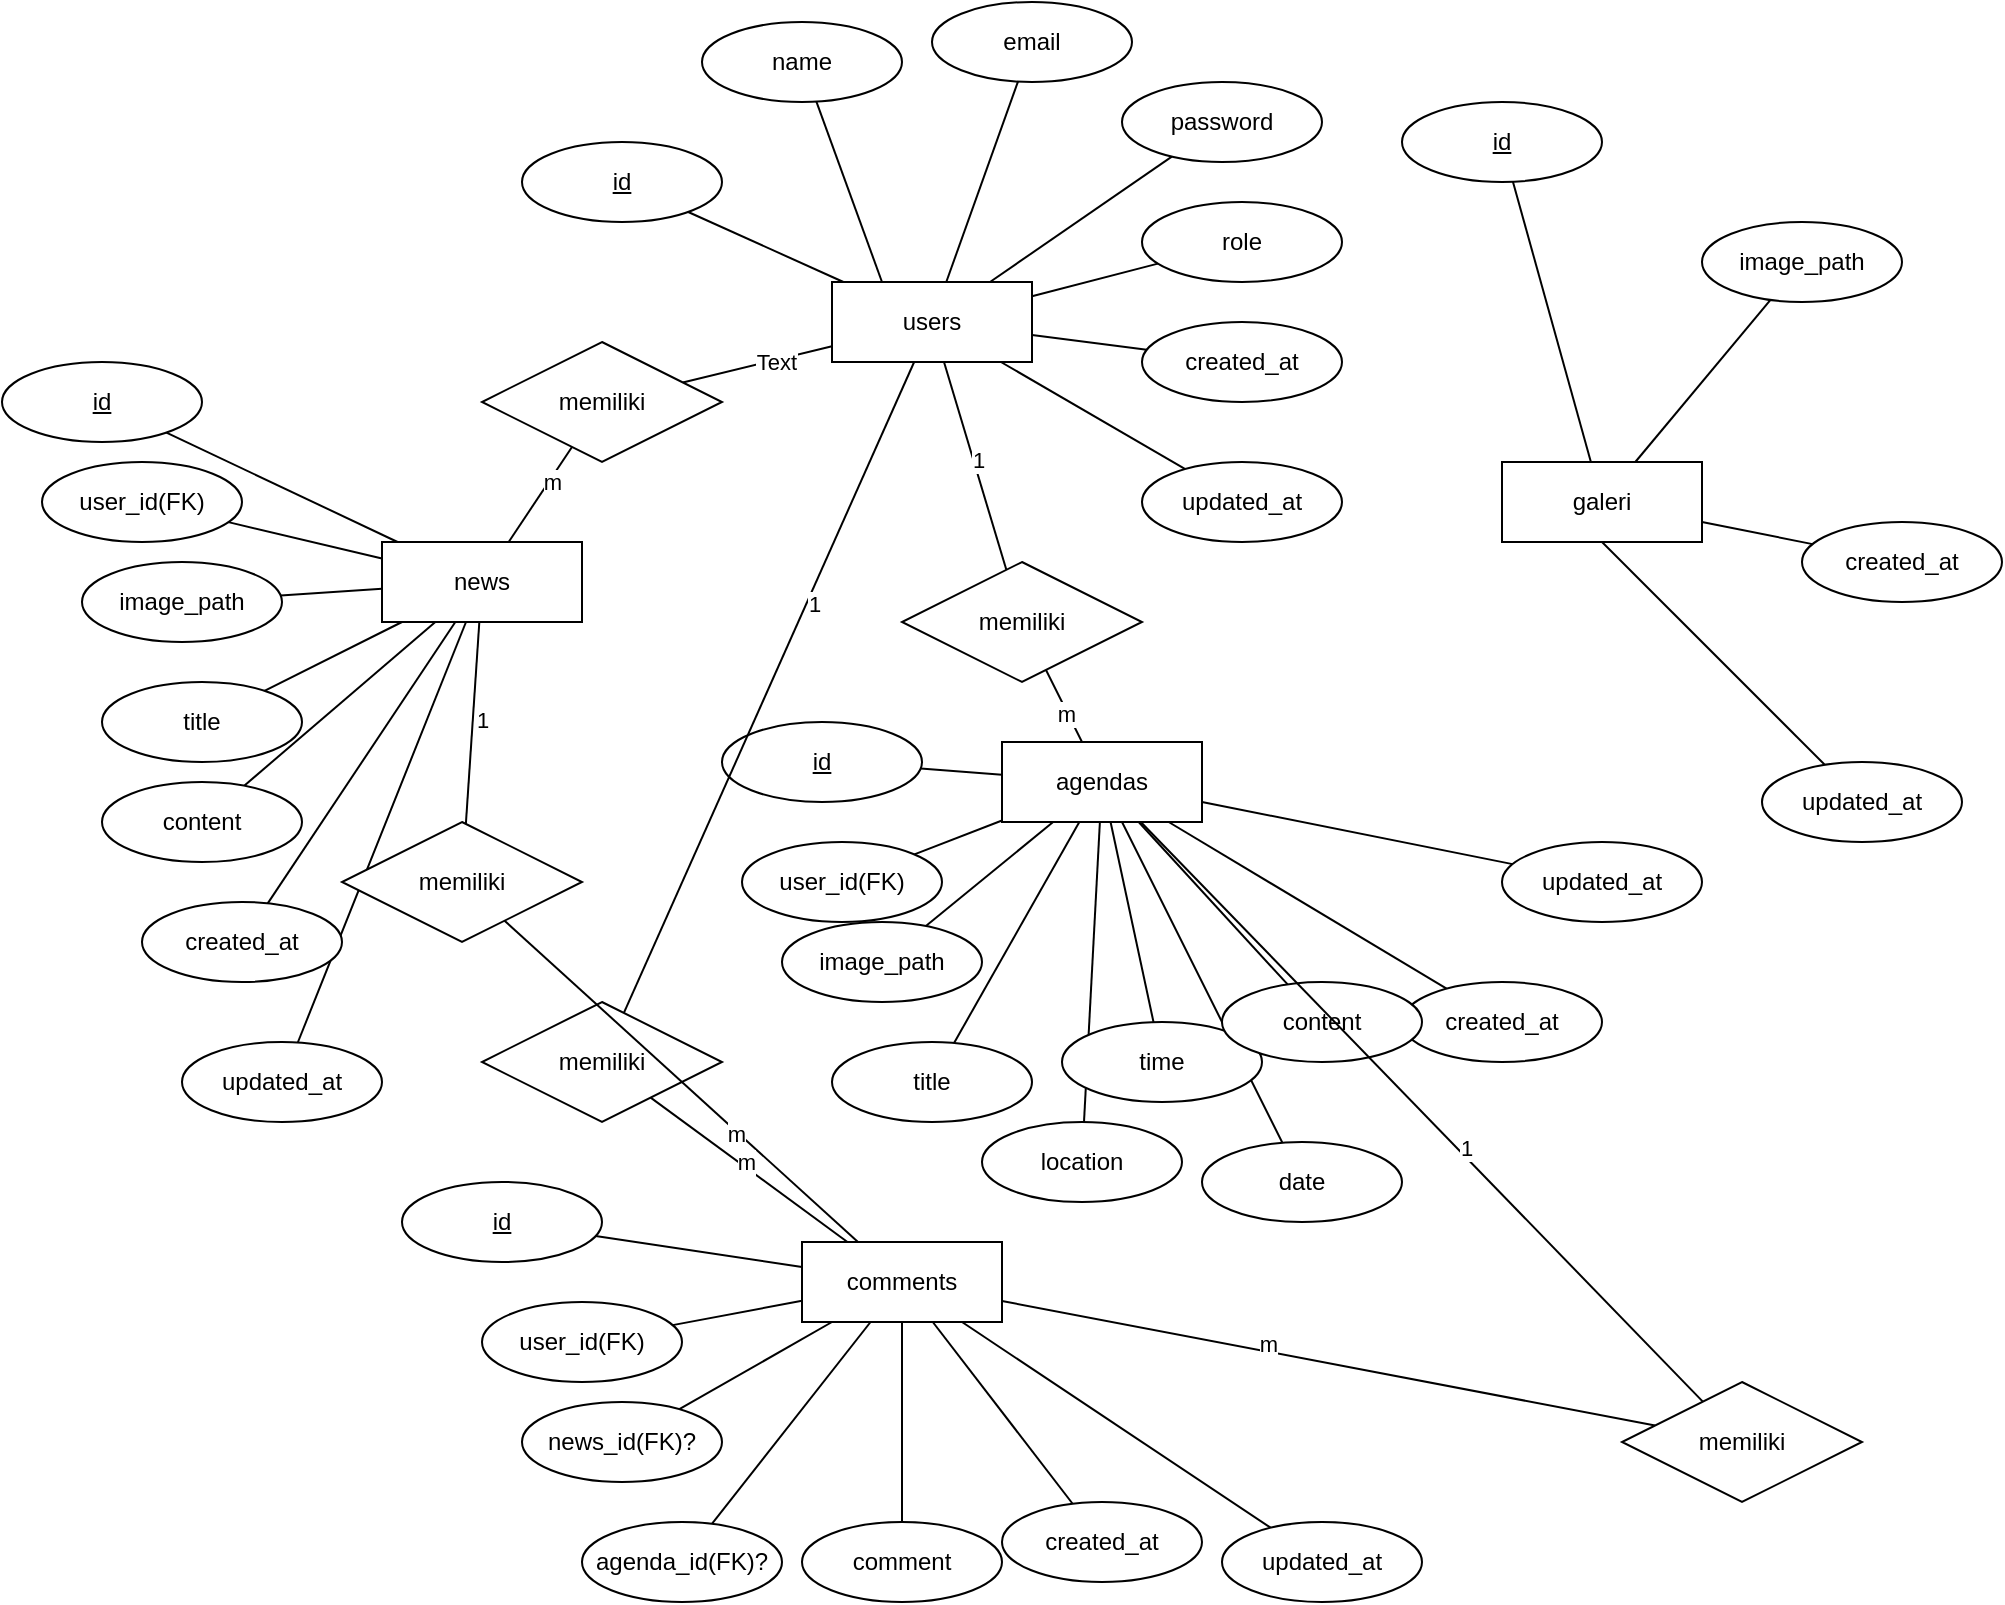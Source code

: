 <mxfile>
    <diagram id="invqWTWLtZDL52FzsDrU" name="erd">
        <mxGraphModel dx="1596" dy="546" grid="1" gridSize="10" guides="1" tooltips="1" connect="1" arrows="1" fold="1" page="1" pageScale="1" pageWidth="850" pageHeight="1100" math="0" shadow="0">
            <root>
                <mxCell id="0"/>
                <mxCell id="1" parent="0"/>
                <mxCell id="jHz2LKIwXYveBaCEfZe9-1" value="users" style="whiteSpace=wrap;html=1;align=center;" parent="1" vertex="1">
                    <mxGeometry x="375" y="290" width="100" height="40" as="geometry"/>
                </mxCell>
                <mxCell id="jHz2LKIwXYveBaCEfZe9-11" style="edgeStyle=none;html=1;endArrow=none;endFill=0;" parent="1" source="jHz2LKIwXYveBaCEfZe9-2" target="jHz2LKIwXYveBaCEfZe9-1" edge="1">
                    <mxGeometry relative="1" as="geometry"/>
                </mxCell>
                <mxCell id="jHz2LKIwXYveBaCEfZe9-2" value="id" style="ellipse;whiteSpace=wrap;html=1;align=center;fontStyle=4;" parent="1" vertex="1">
                    <mxGeometry x="220" y="220" width="100" height="40" as="geometry"/>
                </mxCell>
                <mxCell id="jHz2LKIwXYveBaCEfZe9-12" style="edgeStyle=none;html=1;entryX=0.25;entryY=0;entryDx=0;entryDy=0;endArrow=none;endFill=0;" parent="1" source="jHz2LKIwXYveBaCEfZe9-4" target="jHz2LKIwXYveBaCEfZe9-1" edge="1">
                    <mxGeometry relative="1" as="geometry"/>
                </mxCell>
                <mxCell id="jHz2LKIwXYveBaCEfZe9-4" value="name" style="ellipse;whiteSpace=wrap;html=1;align=center;" parent="1" vertex="1">
                    <mxGeometry x="310" y="160" width="100" height="40" as="geometry"/>
                </mxCell>
                <mxCell id="jHz2LKIwXYveBaCEfZe9-13" style="edgeStyle=none;html=1;endArrow=none;endFill=0;" parent="1" source="jHz2LKIwXYveBaCEfZe9-5" target="jHz2LKIwXYveBaCEfZe9-1" edge="1">
                    <mxGeometry relative="1" as="geometry"/>
                </mxCell>
                <mxCell id="jHz2LKIwXYveBaCEfZe9-5" value="email" style="ellipse;whiteSpace=wrap;html=1;align=center;" parent="1" vertex="1">
                    <mxGeometry x="425" y="150" width="100" height="40" as="geometry"/>
                </mxCell>
                <mxCell id="jHz2LKIwXYveBaCEfZe9-14" style="edgeStyle=none;html=1;endArrow=none;endFill=0;" parent="1" source="jHz2LKIwXYveBaCEfZe9-6" target="jHz2LKIwXYveBaCEfZe9-1" edge="1">
                    <mxGeometry relative="1" as="geometry"/>
                </mxCell>
                <mxCell id="jHz2LKIwXYveBaCEfZe9-6" value="password" style="ellipse;whiteSpace=wrap;html=1;align=center;" parent="1" vertex="1">
                    <mxGeometry x="520" y="190" width="100" height="40" as="geometry"/>
                </mxCell>
                <mxCell id="jHz2LKIwXYveBaCEfZe9-15" style="edgeStyle=none;html=1;endArrow=none;endFill=0;" parent="1" source="jHz2LKIwXYveBaCEfZe9-7" target="jHz2LKIwXYveBaCEfZe9-1" edge="1">
                    <mxGeometry relative="1" as="geometry"/>
                </mxCell>
                <mxCell id="jHz2LKIwXYveBaCEfZe9-7" value="role" style="ellipse;whiteSpace=wrap;html=1;align=center;" parent="1" vertex="1">
                    <mxGeometry x="530" y="250" width="100" height="40" as="geometry"/>
                </mxCell>
                <mxCell id="jHz2LKIwXYveBaCEfZe9-16" style="edgeStyle=none;html=1;endArrow=none;endFill=0;" parent="1" source="jHz2LKIwXYveBaCEfZe9-8" target="jHz2LKIwXYveBaCEfZe9-1" edge="1">
                    <mxGeometry relative="1" as="geometry"/>
                </mxCell>
                <mxCell id="jHz2LKIwXYveBaCEfZe9-8" value="created_at" style="ellipse;whiteSpace=wrap;html=1;align=center;" parent="1" vertex="1">
                    <mxGeometry x="530" y="310" width="100" height="40" as="geometry"/>
                </mxCell>
                <mxCell id="jHz2LKIwXYveBaCEfZe9-17" style="edgeStyle=none;html=1;endArrow=none;endFill=0;" parent="1" source="jHz2LKIwXYveBaCEfZe9-9" target="jHz2LKIwXYveBaCEfZe9-1" edge="1">
                    <mxGeometry relative="1" as="geometry"/>
                </mxCell>
                <mxCell id="jHz2LKIwXYveBaCEfZe9-9" value="updated_at" style="ellipse;whiteSpace=wrap;html=1;align=center;" parent="1" vertex="1">
                    <mxGeometry x="530" y="380" width="100" height="40" as="geometry"/>
                </mxCell>
                <mxCell id="jHz2LKIwXYveBaCEfZe9-18" value="news" style="whiteSpace=wrap;html=1;align=center;" parent="1" vertex="1">
                    <mxGeometry x="150" y="420" width="100" height="40" as="geometry"/>
                </mxCell>
                <mxCell id="jHz2LKIwXYveBaCEfZe9-19" value="agendas" style="whiteSpace=wrap;html=1;align=center;" parent="1" vertex="1">
                    <mxGeometry x="460" y="520" width="100" height="40" as="geometry"/>
                </mxCell>
                <mxCell id="a_gxfXyv12nU46Ws00Ky-26" style="edgeStyle=none;html=1;endArrow=none;endFill=0;" parent="1" source="jHz2LKIwXYveBaCEfZe9-20" target="jHz2LKIwXYveBaCEfZe9-18" edge="1">
                    <mxGeometry relative="1" as="geometry"/>
                </mxCell>
                <mxCell id="jHz2LKIwXYveBaCEfZe9-20" value="updated_at" style="ellipse;whiteSpace=wrap;html=1;align=center;" parent="1" vertex="1">
                    <mxGeometry x="50" y="670" width="100" height="40" as="geometry"/>
                </mxCell>
                <mxCell id="a_gxfXyv12nU46Ws00Ky-25" style="edgeStyle=none;html=1;endArrow=none;endFill=0;" parent="1" source="jHz2LKIwXYveBaCEfZe9-21" target="jHz2LKIwXYveBaCEfZe9-18" edge="1">
                    <mxGeometry relative="1" as="geometry"/>
                </mxCell>
                <mxCell id="jHz2LKIwXYveBaCEfZe9-21" value="created_at" style="ellipse;whiteSpace=wrap;html=1;align=center;" parent="1" vertex="1">
                    <mxGeometry x="30" y="600" width="100" height="40" as="geometry"/>
                </mxCell>
                <mxCell id="a_gxfXyv12nU46Ws00Ky-55" style="edgeStyle=none;html=1;endArrow=none;endFill=0;" parent="1" source="jHz2LKIwXYveBaCEfZe9-23" target="jHz2LKIwXYveBaCEfZe9-19" edge="1">
                    <mxGeometry relative="1" as="geometry"/>
                </mxCell>
                <mxCell id="jHz2LKIwXYveBaCEfZe9-23" value="updated_at" style="ellipse;whiteSpace=wrap;html=1;align=center;" parent="1" vertex="1">
                    <mxGeometry x="710" y="570" width="100" height="40" as="geometry"/>
                </mxCell>
                <mxCell id="a_gxfXyv12nU46Ws00Ky-54" style="edgeStyle=none;html=1;endArrow=none;endFill=0;" parent="1" source="jHz2LKIwXYveBaCEfZe9-24" target="jHz2LKIwXYveBaCEfZe9-19" edge="1">
                    <mxGeometry relative="1" as="geometry"/>
                </mxCell>
                <mxCell id="jHz2LKIwXYveBaCEfZe9-24" value="created_at" style="ellipse;whiteSpace=wrap;html=1;align=center;" parent="1" vertex="1">
                    <mxGeometry x="660" y="640" width="100" height="40" as="geometry"/>
                </mxCell>
                <mxCell id="a_gxfXyv12nU46Ws00Ky-20" style="edgeStyle=none;html=1;endArrow=none;endFill=0;" parent="1" source="jHz2LKIwXYveBaCEfZe9-25" target="jHz2LKIwXYveBaCEfZe9-18" edge="1">
                    <mxGeometry relative="1" as="geometry"/>
                </mxCell>
                <mxCell id="jHz2LKIwXYveBaCEfZe9-25" value="id" style="ellipse;whiteSpace=wrap;html=1;align=center;fontStyle=4;" parent="1" vertex="1">
                    <mxGeometry x="-40" y="330" width="100" height="40" as="geometry"/>
                </mxCell>
                <mxCell id="a_gxfXyv12nU46Ws00Ky-21" style="edgeStyle=none;html=1;endArrow=none;endFill=0;" parent="1" source="jHz2LKIwXYveBaCEfZe9-26" target="jHz2LKIwXYveBaCEfZe9-18" edge="1">
                    <mxGeometry relative="1" as="geometry"/>
                </mxCell>
                <mxCell id="jHz2LKIwXYveBaCEfZe9-26" value="user_id(FK)" style="ellipse;whiteSpace=wrap;html=1;align=center;" parent="1" vertex="1">
                    <mxGeometry x="-20" y="380" width="100" height="40" as="geometry"/>
                </mxCell>
                <mxCell id="a_gxfXyv12nU46Ws00Ky-47" style="edgeStyle=none;html=1;endArrow=none;endFill=0;" parent="1" source="jHz2LKIwXYveBaCEfZe9-28" target="jHz2LKIwXYveBaCEfZe9-19" edge="1">
                    <mxGeometry relative="1" as="geometry"/>
                </mxCell>
                <mxCell id="jHz2LKIwXYveBaCEfZe9-28" value="user_id(FK)" style="ellipse;whiteSpace=wrap;html=1;align=center;" parent="1" vertex="1">
                    <mxGeometry x="330" y="570" width="100" height="40" as="geometry"/>
                </mxCell>
                <mxCell id="jHz2LKIwXYveBaCEfZe9-29" value="galeri" style="whiteSpace=wrap;html=1;align=center;" parent="1" vertex="1">
                    <mxGeometry x="710" y="380" width="100" height="40" as="geometry"/>
                </mxCell>
                <mxCell id="a_gxfXyv12nU46Ws00Ky-5" style="edgeStyle=none;html=1;endArrow=none;endFill=0;" parent="1" source="jHz2LKIwXYveBaCEfZe9-30" target="jHz2LKIwXYveBaCEfZe9-29" edge="1">
                    <mxGeometry relative="1" as="geometry"/>
                </mxCell>
                <mxCell id="jHz2LKIwXYveBaCEfZe9-30" value="created_at" style="ellipse;whiteSpace=wrap;html=1;align=center;" parent="1" vertex="1">
                    <mxGeometry x="860" y="410" width="100" height="40" as="geometry"/>
                </mxCell>
                <mxCell id="a_gxfXyv12nU46Ws00Ky-6" style="edgeStyle=none;html=1;entryX=0.5;entryY=1;entryDx=0;entryDy=0;endArrow=none;endFill=0;" parent="1" source="jHz2LKIwXYveBaCEfZe9-31" target="jHz2LKIwXYveBaCEfZe9-29" edge="1">
                    <mxGeometry relative="1" as="geometry">
                        <mxPoint x="760" y="430" as="targetPoint"/>
                    </mxGeometry>
                </mxCell>
                <mxCell id="jHz2LKIwXYveBaCEfZe9-31" value="updated_at" style="ellipse;whiteSpace=wrap;html=1;align=center;" parent="1" vertex="1">
                    <mxGeometry x="840" y="530" width="100" height="40" as="geometry"/>
                </mxCell>
                <mxCell id="a_gxfXyv12nU46Ws00Ky-35" style="edgeStyle=none;html=1;endArrow=none;endFill=0;" parent="1" source="DYG1WWbtqaTXxzCOqZ7U-1" target="a_gxfXyv12nU46Ws00Ky-11" edge="1">
                    <mxGeometry relative="1" as="geometry"/>
                </mxCell>
                <mxCell id="DYG1WWbtqaTXxzCOqZ7U-1" value="created_at" style="ellipse;whiteSpace=wrap;html=1;align=center;" parent="1" vertex="1">
                    <mxGeometry x="460" y="900" width="100" height="40" as="geometry"/>
                </mxCell>
                <mxCell id="a_gxfXyv12nU46Ws00Ky-3" style="edgeStyle=none;html=1;endArrow=none;endFill=0;" parent="1" source="a_gxfXyv12nU46Ws00Ky-2" target="jHz2LKIwXYveBaCEfZe9-29" edge="1">
                    <mxGeometry relative="1" as="geometry"/>
                </mxCell>
                <mxCell id="a_gxfXyv12nU46Ws00Ky-2" value="id" style="ellipse;whiteSpace=wrap;html=1;align=center;fontStyle=4;" parent="1" vertex="1">
                    <mxGeometry x="660" y="200" width="100" height="40" as="geometry"/>
                </mxCell>
                <mxCell id="a_gxfXyv12nU46Ws00Ky-9" style="edgeStyle=none;html=1;endArrow=none;endFill=0;" parent="1" source="a_gxfXyv12nU46Ws00Ky-8" target="jHz2LKIwXYveBaCEfZe9-29" edge="1">
                    <mxGeometry relative="1" as="geometry"/>
                </mxCell>
                <mxCell id="a_gxfXyv12nU46Ws00Ky-8" value="image_path" style="ellipse;whiteSpace=wrap;html=1;align=center;" parent="1" vertex="1">
                    <mxGeometry x="810" y="260" width="100" height="40" as="geometry"/>
                </mxCell>
                <mxCell id="a_gxfXyv12nU46Ws00Ky-11" value="comments" style="whiteSpace=wrap;html=1;align=center;" parent="1" vertex="1">
                    <mxGeometry x="360" y="770" width="100" height="40" as="geometry"/>
                </mxCell>
                <mxCell id="a_gxfXyv12nU46Ws00Ky-30" style="edgeStyle=none;html=1;endArrow=none;endFill=0;" parent="1" source="a_gxfXyv12nU46Ws00Ky-12" target="a_gxfXyv12nU46Ws00Ky-11" edge="1">
                    <mxGeometry relative="1" as="geometry"/>
                </mxCell>
                <mxCell id="a_gxfXyv12nU46Ws00Ky-12" value="id" style="ellipse;whiteSpace=wrap;html=1;align=center;fontStyle=4;" parent="1" vertex="1">
                    <mxGeometry x="160" y="740" width="100" height="40" as="geometry"/>
                </mxCell>
                <mxCell id="a_gxfXyv12nU46Ws00Ky-31" style="edgeStyle=none;html=1;endArrow=none;endFill=0;" parent="1" source="a_gxfXyv12nU46Ws00Ky-13" target="a_gxfXyv12nU46Ws00Ky-11" edge="1">
                    <mxGeometry relative="1" as="geometry"/>
                </mxCell>
                <mxCell id="a_gxfXyv12nU46Ws00Ky-13" value="user_id(FK)" style="ellipse;whiteSpace=wrap;html=1;align=center;" parent="1" vertex="1">
                    <mxGeometry x="200" y="800" width="100" height="40" as="geometry"/>
                </mxCell>
                <mxCell id="a_gxfXyv12nU46Ws00Ky-32" style="edgeStyle=none;html=1;endArrow=none;endFill=0;" parent="1" source="a_gxfXyv12nU46Ws00Ky-14" target="a_gxfXyv12nU46Ws00Ky-11" edge="1">
                    <mxGeometry relative="1" as="geometry"/>
                </mxCell>
                <mxCell id="a_gxfXyv12nU46Ws00Ky-14" value="news_id(FK)?" style="ellipse;whiteSpace=wrap;html=1;align=center;" parent="1" vertex="1">
                    <mxGeometry x="220" y="850" width="100" height="40" as="geometry"/>
                </mxCell>
                <mxCell id="a_gxfXyv12nU46Ws00Ky-33" style="edgeStyle=none;html=1;endArrow=none;endFill=0;" parent="1" source="a_gxfXyv12nU46Ws00Ky-15" target="a_gxfXyv12nU46Ws00Ky-11" edge="1">
                    <mxGeometry relative="1" as="geometry"/>
                </mxCell>
                <mxCell id="a_gxfXyv12nU46Ws00Ky-15" value="agenda_id(FK)?" style="ellipse;whiteSpace=wrap;html=1;align=center;" parent="1" vertex="1">
                    <mxGeometry x="250" y="910" width="100" height="40" as="geometry"/>
                </mxCell>
                <mxCell id="a_gxfXyv12nU46Ws00Ky-22" style="edgeStyle=none;html=1;endArrow=none;endFill=0;" parent="1" source="a_gxfXyv12nU46Ws00Ky-16" target="jHz2LKIwXYveBaCEfZe9-18" edge="1">
                    <mxGeometry relative="1" as="geometry"/>
                </mxCell>
                <mxCell id="a_gxfXyv12nU46Ws00Ky-16" value="image_path" style="ellipse;whiteSpace=wrap;html=1;align=center;" parent="1" vertex="1">
                    <mxGeometry y="430" width="100" height="40" as="geometry"/>
                </mxCell>
                <mxCell id="a_gxfXyv12nU46Ws00Ky-23" style="edgeStyle=none;html=1;endArrow=none;endFill=0;" parent="1" source="a_gxfXyv12nU46Ws00Ky-17" target="jHz2LKIwXYveBaCEfZe9-18" edge="1">
                    <mxGeometry relative="1" as="geometry"/>
                </mxCell>
                <mxCell id="a_gxfXyv12nU46Ws00Ky-17" value="title" style="ellipse;whiteSpace=wrap;html=1;align=center;" parent="1" vertex="1">
                    <mxGeometry x="10" y="490" width="100" height="40" as="geometry"/>
                </mxCell>
                <mxCell id="a_gxfXyv12nU46Ws00Ky-24" style="edgeStyle=none;html=1;endArrow=none;endFill=0;" parent="1" source="a_gxfXyv12nU46Ws00Ky-18" target="jHz2LKIwXYveBaCEfZe9-18" edge="1">
                    <mxGeometry relative="1" as="geometry"/>
                </mxCell>
                <mxCell id="a_gxfXyv12nU46Ws00Ky-18" value="content" style="ellipse;whiteSpace=wrap;html=1;align=center;" parent="1" vertex="1">
                    <mxGeometry x="10" y="540" width="100" height="40" as="geometry"/>
                </mxCell>
                <mxCell id="a_gxfXyv12nU46Ws00Ky-34" style="edgeStyle=none;html=1;endArrow=none;endFill=0;" parent="1" source="a_gxfXyv12nU46Ws00Ky-28" target="a_gxfXyv12nU46Ws00Ky-11" edge="1">
                    <mxGeometry relative="1" as="geometry"/>
                </mxCell>
                <mxCell id="a_gxfXyv12nU46Ws00Ky-28" value="comment" style="ellipse;whiteSpace=wrap;html=1;align=center;" parent="1" vertex="1">
                    <mxGeometry x="360" y="910" width="100" height="40" as="geometry"/>
                </mxCell>
                <mxCell id="a_gxfXyv12nU46Ws00Ky-36" style="edgeStyle=none;html=1;endArrow=none;endFill=0;" parent="1" source="a_gxfXyv12nU46Ws00Ky-29" target="a_gxfXyv12nU46Ws00Ky-11" edge="1">
                    <mxGeometry relative="1" as="geometry"/>
                </mxCell>
                <mxCell id="a_gxfXyv12nU46Ws00Ky-29" value="updated_at" style="ellipse;whiteSpace=wrap;html=1;align=center;" parent="1" vertex="1">
                    <mxGeometry x="570" y="910" width="100" height="40" as="geometry"/>
                </mxCell>
                <mxCell id="a_gxfXyv12nU46Ws00Ky-46" style="edgeStyle=none;html=1;endArrow=none;endFill=0;" parent="1" source="a_gxfXyv12nU46Ws00Ky-37" target="jHz2LKIwXYveBaCEfZe9-19" edge="1">
                    <mxGeometry relative="1" as="geometry"/>
                </mxCell>
                <mxCell id="a_gxfXyv12nU46Ws00Ky-37" value="id" style="ellipse;whiteSpace=wrap;html=1;align=center;fontStyle=4;" parent="1" vertex="1">
                    <mxGeometry x="320" y="510" width="100" height="40" as="geometry"/>
                </mxCell>
                <mxCell id="a_gxfXyv12nU46Ws00Ky-48" style="edgeStyle=none;html=1;endArrow=none;endFill=0;" parent="1" source="a_gxfXyv12nU46Ws00Ky-38" target="jHz2LKIwXYveBaCEfZe9-19" edge="1">
                    <mxGeometry relative="1" as="geometry"/>
                </mxCell>
                <mxCell id="a_gxfXyv12nU46Ws00Ky-38" value="image_path" style="ellipse;whiteSpace=wrap;html=1;align=center;" parent="1" vertex="1">
                    <mxGeometry x="350" y="610" width="100" height="40" as="geometry"/>
                </mxCell>
                <mxCell id="a_gxfXyv12nU46Ws00Ky-50" style="edgeStyle=none;html=1;endArrow=none;endFill=0;" parent="1" source="a_gxfXyv12nU46Ws00Ky-40" target="jHz2LKIwXYveBaCEfZe9-19" edge="1">
                    <mxGeometry relative="1" as="geometry"/>
                </mxCell>
                <mxCell id="a_gxfXyv12nU46Ws00Ky-40" value="title" style="ellipse;whiteSpace=wrap;html=1;align=center;" parent="1" vertex="1">
                    <mxGeometry x="375" y="670" width="100" height="40" as="geometry"/>
                </mxCell>
                <mxCell id="a_gxfXyv12nU46Ws00Ky-51" style="edgeStyle=none;html=1;endArrow=none;endFill=0;" parent="1" source="a_gxfXyv12nU46Ws00Ky-42" target="jHz2LKIwXYveBaCEfZe9-19" edge="1">
                    <mxGeometry relative="1" as="geometry"/>
                </mxCell>
                <mxCell id="a_gxfXyv12nU46Ws00Ky-42" value="location" style="ellipse;whiteSpace=wrap;html=1;align=center;" parent="1" vertex="1">
                    <mxGeometry x="450" y="710" width="100" height="40" as="geometry"/>
                </mxCell>
                <mxCell id="a_gxfXyv12nU46Ws00Ky-52" style="edgeStyle=none;html=1;endArrow=none;endFill=0;" parent="1" source="a_gxfXyv12nU46Ws00Ky-43" target="jHz2LKIwXYveBaCEfZe9-19" edge="1">
                    <mxGeometry relative="1" as="geometry"/>
                </mxCell>
                <mxCell id="a_gxfXyv12nU46Ws00Ky-43" value="date" style="ellipse;whiteSpace=wrap;html=1;align=center;" parent="1" vertex="1">
                    <mxGeometry x="560" y="720" width="100" height="40" as="geometry"/>
                </mxCell>
                <mxCell id="a_gxfXyv12nU46Ws00Ky-53" style="edgeStyle=none;html=1;endArrow=none;endFill=0;" parent="1" source="a_gxfXyv12nU46Ws00Ky-44" target="jHz2LKIwXYveBaCEfZe9-19" edge="1">
                    <mxGeometry relative="1" as="geometry"/>
                </mxCell>
                <mxCell id="a_gxfXyv12nU46Ws00Ky-44" value="time" style="ellipse;whiteSpace=wrap;html=1;align=center;" parent="1" vertex="1">
                    <mxGeometry x="490" y="660" width="100" height="40" as="geometry"/>
                </mxCell>
                <mxCell id="a_gxfXyv12nU46Ws00Ky-58" style="html=1;endArrow=none;endFill=0;" parent="1" source="a_gxfXyv12nU46Ws00Ky-57" target="jHz2LKIwXYveBaCEfZe9-19" edge="1">
                    <mxGeometry relative="1" as="geometry"/>
                </mxCell>
                <mxCell id="a_gxfXyv12nU46Ws00Ky-57" value="content" style="ellipse;whiteSpace=wrap;html=1;align=center;" parent="1" vertex="1">
                    <mxGeometry x="570" y="640" width="100" height="40" as="geometry"/>
                </mxCell>
                <mxCell id="a_gxfXyv12nU46Ws00Ky-78" style="edgeStyle=none;html=1;endArrow=none;endFill=0;" parent="1" source="a_gxfXyv12nU46Ws00Ky-59" target="jHz2LKIwXYveBaCEfZe9-1" edge="1">
                    <mxGeometry relative="1" as="geometry"/>
                </mxCell>
                <mxCell id="a_gxfXyv12nU46Ws00Ky-82" value="Text" style="edgeLabel;html=1;align=center;verticalAlign=middle;resizable=0;points=[];" parent="a_gxfXyv12nU46Ws00Ky-78" vertex="1" connectable="0">
                    <mxGeometry x="0.227" y="-1" relative="1" as="geometry">
                        <mxPoint as="offset"/>
                    </mxGeometry>
                </mxCell>
                <mxCell id="a_gxfXyv12nU46Ws00Ky-79" style="edgeStyle=none;html=1;endArrow=none;endFill=0;" parent="1" source="a_gxfXyv12nU46Ws00Ky-59" target="jHz2LKIwXYveBaCEfZe9-18" edge="1">
                    <mxGeometry relative="1" as="geometry"/>
                </mxCell>
                <mxCell id="a_gxfXyv12nU46Ws00Ky-83" value="m" style="edgeLabel;html=1;align=center;verticalAlign=middle;resizable=0;points=[];" parent="a_gxfXyv12nU46Ws00Ky-79" vertex="1" connectable="0">
                    <mxGeometry x="-0.295" y="1" relative="1" as="geometry">
                        <mxPoint as="offset"/>
                    </mxGeometry>
                </mxCell>
                <mxCell id="a_gxfXyv12nU46Ws00Ky-59" value="memiliki" style="shape=rhombus;perimeter=rhombusPerimeter;whiteSpace=wrap;html=1;align=center;" parent="1" vertex="1">
                    <mxGeometry x="200" y="320" width="120" height="60" as="geometry"/>
                </mxCell>
                <mxCell id="a_gxfXyv12nU46Ws00Ky-76" style="edgeStyle=none;html=1;endArrow=none;endFill=0;" parent="1" source="a_gxfXyv12nU46Ws00Ky-60" target="jHz2LKIwXYveBaCEfZe9-1" edge="1">
                    <mxGeometry relative="1" as="geometry"/>
                </mxCell>
                <mxCell id="a_gxfXyv12nU46Ws00Ky-80" value="1" style="edgeLabel;html=1;align=center;verticalAlign=middle;resizable=0;points=[];" parent="a_gxfXyv12nU46Ws00Ky-76" vertex="1" connectable="0">
                    <mxGeometry x="0.053" y="-2" relative="1" as="geometry">
                        <mxPoint as="offset"/>
                    </mxGeometry>
                </mxCell>
                <mxCell id="a_gxfXyv12nU46Ws00Ky-77" style="edgeStyle=none;html=1;endArrow=none;endFill=0;" parent="1" source="a_gxfXyv12nU46Ws00Ky-60" target="jHz2LKIwXYveBaCEfZe9-19" edge="1">
                    <mxGeometry relative="1" as="geometry"/>
                </mxCell>
                <mxCell id="a_gxfXyv12nU46Ws00Ky-81" value="m" style="edgeLabel;html=1;align=center;verticalAlign=middle;resizable=0;points=[];" parent="a_gxfXyv12nU46Ws00Ky-77" vertex="1" connectable="0">
                    <mxGeometry x="0.189" y="-1" relative="1" as="geometry">
                        <mxPoint as="offset"/>
                    </mxGeometry>
                </mxCell>
                <mxCell id="a_gxfXyv12nU46Ws00Ky-60" value="memiliki" style="shape=rhombus;perimeter=rhombusPerimeter;whiteSpace=wrap;html=1;align=center;" parent="1" vertex="1">
                    <mxGeometry x="410" y="430" width="120" height="60" as="geometry"/>
                </mxCell>
                <mxCell id="a_gxfXyv12nU46Ws00Ky-64" style="html=1;endArrow=none;endFill=0;" parent="1" source="a_gxfXyv12nU46Ws00Ky-61" target="jHz2LKIwXYveBaCEfZe9-1" edge="1">
                    <mxGeometry relative="1" as="geometry"/>
                </mxCell>
                <mxCell id="a_gxfXyv12nU46Ws00Ky-66" value="1" style="edgeLabel;html=1;align=center;verticalAlign=middle;resizable=0;points=[];" parent="a_gxfXyv12nU46Ws00Ky-64" vertex="1" connectable="0">
                    <mxGeometry x="0.264" y="-4" relative="1" as="geometry">
                        <mxPoint y="-1" as="offset"/>
                    </mxGeometry>
                </mxCell>
                <mxCell id="a_gxfXyv12nU46Ws00Ky-61" value="memiliki" style="shape=rhombus;perimeter=rhombusPerimeter;whiteSpace=wrap;html=1;align=center;" parent="1" vertex="1">
                    <mxGeometry x="200" y="650" width="120" height="60" as="geometry"/>
                </mxCell>
                <mxCell id="a_gxfXyv12nU46Ws00Ky-68" style="html=1;endArrow=none;endFill=0;" parent="1" source="a_gxfXyv12nU46Ws00Ky-62" target="jHz2LKIwXYveBaCEfZe9-18" edge="1">
                    <mxGeometry relative="1" as="geometry"/>
                </mxCell>
                <mxCell id="a_gxfXyv12nU46Ws00Ky-70" value="1" style="edgeLabel;html=1;align=center;verticalAlign=middle;resizable=0;points=[];" parent="a_gxfXyv12nU46Ws00Ky-68" vertex="1" connectable="0">
                    <mxGeometry x="0.058" y="-4" relative="1" as="geometry">
                        <mxPoint y="1" as="offset"/>
                    </mxGeometry>
                </mxCell>
                <mxCell id="a_gxfXyv12nU46Ws00Ky-69" style="html=1;endArrow=none;endFill=0;" parent="1" source="a_gxfXyv12nU46Ws00Ky-62" target="a_gxfXyv12nU46Ws00Ky-11" edge="1">
                    <mxGeometry relative="1" as="geometry"/>
                </mxCell>
                <mxCell id="a_gxfXyv12nU46Ws00Ky-71" value="m" style="edgeLabel;html=1;align=center;verticalAlign=middle;resizable=0;points=[];" parent="a_gxfXyv12nU46Ws00Ky-69" vertex="1" connectable="0">
                    <mxGeometry x="0.321" y="-1" relative="1" as="geometry">
                        <mxPoint as="offset"/>
                    </mxGeometry>
                </mxCell>
                <mxCell id="a_gxfXyv12nU46Ws00Ky-62" value="memiliki" style="shape=rhombus;perimeter=rhombusPerimeter;whiteSpace=wrap;html=1;align=center;" parent="1" vertex="1">
                    <mxGeometry x="130" y="560" width="120" height="60" as="geometry"/>
                </mxCell>
                <mxCell id="a_gxfXyv12nU46Ws00Ky-72" style="html=1;endArrow=none;endFill=0;" parent="1" source="a_gxfXyv12nU46Ws00Ky-63" target="a_gxfXyv12nU46Ws00Ky-11" edge="1">
                    <mxGeometry relative="1" as="geometry"/>
                </mxCell>
                <mxCell id="a_gxfXyv12nU46Ws00Ky-75" value="m" style="edgeLabel;html=1;align=center;verticalAlign=middle;resizable=0;points=[];" parent="a_gxfXyv12nU46Ws00Ky-72" vertex="1" connectable="0">
                    <mxGeometry x="0.191" y="-4" relative="1" as="geometry">
                        <mxPoint as="offset"/>
                    </mxGeometry>
                </mxCell>
                <mxCell id="a_gxfXyv12nU46Ws00Ky-73" style="edgeStyle=none;html=1;endArrow=none;endFill=0;" parent="1" source="a_gxfXyv12nU46Ws00Ky-63" target="jHz2LKIwXYveBaCEfZe9-19" edge="1">
                    <mxGeometry relative="1" as="geometry"/>
                </mxCell>
                <mxCell id="a_gxfXyv12nU46Ws00Ky-74" value="1" style="edgeLabel;html=1;align=center;verticalAlign=middle;resizable=0;points=[];" parent="a_gxfXyv12nU46Ws00Ky-73" vertex="1" connectable="0">
                    <mxGeometry x="-0.139" y="-3" relative="1" as="geometry">
                        <mxPoint as="offset"/>
                    </mxGeometry>
                </mxCell>
                <mxCell id="a_gxfXyv12nU46Ws00Ky-63" value="memiliki" style="shape=rhombus;perimeter=rhombusPerimeter;whiteSpace=wrap;html=1;align=center;" parent="1" vertex="1">
                    <mxGeometry x="770" y="840" width="120" height="60" as="geometry"/>
                </mxCell>
                <mxCell id="a_gxfXyv12nU46Ws00Ky-65" style="html=1;endArrow=none;endFill=0;" parent="1" source="a_gxfXyv12nU46Ws00Ky-61" target="a_gxfXyv12nU46Ws00Ky-11" edge="1">
                    <mxGeometry relative="1" as="geometry"/>
                </mxCell>
                <mxCell id="a_gxfXyv12nU46Ws00Ky-67" value="m" style="edgeLabel;html=1;align=center;verticalAlign=middle;resizable=0;points=[];" parent="a_gxfXyv12nU46Ws00Ky-65" vertex="1" connectable="0">
                    <mxGeometry x="-0.054" y="2" relative="1" as="geometry">
                        <mxPoint as="offset"/>
                    </mxGeometry>
                </mxCell>
            </root>
        </mxGraphModel>
    </diagram>
    <diagram id="2fYibKPSpLpt57OZB-eR" name="activity-diagram">
        <mxGraphModel dx="2093" dy="910" grid="1" gridSize="10" guides="1" tooltips="1" connect="1" arrows="1" fold="1" page="1" pageScale="1" pageWidth="850" pageHeight="1100" math="0" shadow="0">
            <root>
                <mxCell id="0"/>
                <mxCell id="1" parent="0"/>
                <mxCell id="GQ8aunAzsTg9zXno-Nds-16" value="" style="rounded=0;whiteSpace=wrap;html=1;" vertex="1" parent="1">
                    <mxGeometry x="170" y="50" width="300" height="320" as="geometry"/>
                </mxCell>
                <mxCell id="GQ8aunAzsTg9zXno-Nds-1" value="" style="ellipse;html=1;shape=startState;fillColor=#000000;strokeColor=#ff0000;" vertex="1" parent="1">
                    <mxGeometry x="230" y="60" width="30" height="30" as="geometry"/>
                </mxCell>
                <mxCell id="GQ8aunAzsTg9zXno-Nds-2" value="" style="edgeStyle=orthogonalEdgeStyle;html=1;verticalAlign=bottom;endArrow=open;endSize=8;strokeColor=#ff0000;" edge="1" source="GQ8aunAzsTg9zXno-Nds-1" parent="1">
                    <mxGeometry relative="1" as="geometry">
                        <mxPoint x="245" y="130" as="targetPoint"/>
                    </mxGeometry>
                </mxCell>
                <mxCell id="GQ8aunAzsTg9zXno-Nds-3" value="Input data(email, password)" style="rounded=1;whiteSpace=wrap;html=1;arcSize=40;fontColor=#000000;fillColor=#ffffc0;strokeColor=#ff0000;" vertex="1" parent="1">
                    <mxGeometry x="185" y="130" width="120" height="40" as="geometry"/>
                </mxCell>
                <mxCell id="GQ8aunAzsTg9zXno-Nds-4" value="" style="edgeStyle=orthogonalEdgeStyle;html=1;verticalAlign=bottom;endArrow=open;endSize=8;strokeColor=#ff0000;" edge="1" source="GQ8aunAzsTg9zXno-Nds-3" parent="1" target="GQ8aunAzsTg9zXno-Nds-8">
                    <mxGeometry relative="1" as="geometry">
                        <mxPoint x="245" y="230" as="targetPoint"/>
                    </mxGeometry>
                </mxCell>
                <mxCell id="GQ8aunAzsTg9zXno-Nds-8" value="Is valid" style="rhombus;whiteSpace=wrap;html=1;fontColor=#000000;fillColor=#ffffc0;strokeColor=#ff0000;" vertex="1" parent="1">
                    <mxGeometry x="205" y="230" width="80" height="40" as="geometry"/>
                </mxCell>
                <mxCell id="GQ8aunAzsTg9zXno-Nds-9" value="no" style="edgeStyle=orthogonalEdgeStyle;html=1;align=left;verticalAlign=bottom;endArrow=open;endSize=8;strokeColor=#ff0000;" edge="1" source="GQ8aunAzsTg9zXno-Nds-8" parent="1" target="GQ8aunAzsTg9zXno-Nds-11">
                    <mxGeometry x="-1" relative="1" as="geometry">
                        <mxPoint x="380" y="260" as="targetPoint"/>
                    </mxGeometry>
                </mxCell>
                <mxCell id="GQ8aunAzsTg9zXno-Nds-10" value="yes" style="edgeStyle=orthogonalEdgeStyle;html=1;align=left;verticalAlign=top;endArrow=open;endSize=8;strokeColor=#ff0000;" edge="1" source="GQ8aunAzsTg9zXno-Nds-8" parent="1" target="GQ8aunAzsTg9zXno-Nds-15">
                    <mxGeometry x="-1" relative="1" as="geometry">
                        <mxPoint x="240" y="340" as="targetPoint"/>
                    </mxGeometry>
                </mxCell>
                <mxCell id="GQ8aunAzsTg9zXno-Nds-11" value="Tampilkan Error" style="rounded=1;whiteSpace=wrap;html=1;arcSize=40;fontColor=#000000;fillColor=#ffffc0;strokeColor=#ff0000;" vertex="1" parent="1">
                    <mxGeometry x="340" y="230" width="120" height="40" as="geometry"/>
                </mxCell>
                <mxCell id="GQ8aunAzsTg9zXno-Nds-12" value="" style="edgeStyle=orthogonalEdgeStyle;html=1;verticalAlign=bottom;endArrow=open;endSize=8;strokeColor=#ff0000;entryX=1;entryY=0.5;entryDx=0;entryDy=0;exitX=0.5;exitY=0;exitDx=0;exitDy=0;" edge="1" source="GQ8aunAzsTg9zXno-Nds-11" parent="1" target="GQ8aunAzsTg9zXno-Nds-3">
                    <mxGeometry relative="1" as="geometry">
                        <mxPoint x="440" y="340" as="targetPoint"/>
                        <Array as="points">
                            <mxPoint x="400" y="150"/>
                        </Array>
                    </mxGeometry>
                </mxCell>
                <mxCell id="GQ8aunAzsTg9zXno-Nds-15" value="" style="ellipse;html=1;shape=endState;fillColor=#000000;strokeColor=#ff0000;" vertex="1" parent="1">
                    <mxGeometry x="230" y="325" width="30" height="30" as="geometry"/>
                </mxCell>
                <mxCell id="GQ8aunAzsTg9zXno-Nds-17" value="Login System" style="text;html=1;align=center;verticalAlign=middle;whiteSpace=wrap;rounded=0;" vertex="1" parent="1">
                    <mxGeometry x="320" y="70" width="60" height="30" as="geometry"/>
                </mxCell>
                <mxCell id="GQ8aunAzsTg9zXno-Nds-30" value="" style="rounded=0;whiteSpace=wrap;html=1;" vertex="1" parent="1">
                    <mxGeometry x="-160" y="50" width="300" height="320" as="geometry"/>
                </mxCell>
                <mxCell id="GQ8aunAzsTg9zXno-Nds-31" value="" style="ellipse;html=1;shape=startState;fillColor=#000000;strokeColor=#ff0000;" vertex="1" parent="1">
                    <mxGeometry x="-100" y="60" width="30" height="30" as="geometry"/>
                </mxCell>
                <mxCell id="GQ8aunAzsTg9zXno-Nds-32" value="" style="edgeStyle=orthogonalEdgeStyle;html=1;verticalAlign=bottom;endArrow=open;endSize=8;strokeColor=#ff0000;" edge="1" source="GQ8aunAzsTg9zXno-Nds-31" parent="1">
                    <mxGeometry relative="1" as="geometry">
                        <mxPoint x="-85" y="130" as="targetPoint"/>
                    </mxGeometry>
                </mxCell>
                <mxCell id="GQ8aunAzsTg9zXno-Nds-33" value="Input data(name, email, password)" style="rounded=1;whiteSpace=wrap;html=1;arcSize=40;fontColor=#000000;fillColor=#ffffc0;strokeColor=#ff0000;" vertex="1" parent="1">
                    <mxGeometry x="-145" y="130" width="120" height="40" as="geometry"/>
                </mxCell>
                <mxCell id="GQ8aunAzsTg9zXno-Nds-34" value="" style="edgeStyle=orthogonalEdgeStyle;html=1;verticalAlign=bottom;endArrow=open;endSize=8;strokeColor=#ff0000;" edge="1" source="GQ8aunAzsTg9zXno-Nds-33" target="GQ8aunAzsTg9zXno-Nds-35" parent="1">
                    <mxGeometry relative="1" as="geometry">
                        <mxPoint x="-85" y="230" as="targetPoint"/>
                    </mxGeometry>
                </mxCell>
                <mxCell id="GQ8aunAzsTg9zXno-Nds-35" value="Is valid" style="rhombus;whiteSpace=wrap;html=1;fontColor=#000000;fillColor=#ffffc0;strokeColor=#ff0000;" vertex="1" parent="1">
                    <mxGeometry x="-125" y="230" width="80" height="40" as="geometry"/>
                </mxCell>
                <mxCell id="GQ8aunAzsTg9zXno-Nds-36" value="no" style="edgeStyle=orthogonalEdgeStyle;html=1;align=left;verticalAlign=bottom;endArrow=open;endSize=8;strokeColor=#ff0000;" edge="1" source="GQ8aunAzsTg9zXno-Nds-35" target="GQ8aunAzsTg9zXno-Nds-38" parent="1">
                    <mxGeometry x="-1" relative="1" as="geometry">
                        <mxPoint x="50" y="260" as="targetPoint"/>
                    </mxGeometry>
                </mxCell>
                <mxCell id="GQ8aunAzsTg9zXno-Nds-37" value="yes" style="edgeStyle=orthogonalEdgeStyle;html=1;align=left;verticalAlign=top;endArrow=open;endSize=8;strokeColor=#ff0000;" edge="1" source="GQ8aunAzsTg9zXno-Nds-35" target="GQ8aunAzsTg9zXno-Nds-40" parent="1">
                    <mxGeometry x="-1" relative="1" as="geometry">
                        <mxPoint x="-90" y="340" as="targetPoint"/>
                    </mxGeometry>
                </mxCell>
                <mxCell id="GQ8aunAzsTg9zXno-Nds-38" value="Tampilkan Error" style="rounded=1;whiteSpace=wrap;html=1;arcSize=40;fontColor=#000000;fillColor=#ffffc0;strokeColor=#ff0000;" vertex="1" parent="1">
                    <mxGeometry x="10" y="230" width="120" height="40" as="geometry"/>
                </mxCell>
                <mxCell id="GQ8aunAzsTg9zXno-Nds-39" value="" style="edgeStyle=orthogonalEdgeStyle;html=1;verticalAlign=bottom;endArrow=open;endSize=8;strokeColor=#ff0000;entryX=1;entryY=0.5;entryDx=0;entryDy=0;exitX=0.5;exitY=0;exitDx=0;exitDy=0;" edge="1" source="GQ8aunAzsTg9zXno-Nds-38" target="GQ8aunAzsTg9zXno-Nds-33" parent="1">
                    <mxGeometry relative="1" as="geometry">
                        <mxPoint x="110" y="340" as="targetPoint"/>
                        <Array as="points">
                            <mxPoint x="70" y="150"/>
                        </Array>
                    </mxGeometry>
                </mxCell>
                <mxCell id="GQ8aunAzsTg9zXno-Nds-40" value="" style="ellipse;html=1;shape=endState;fillColor=#000000;strokeColor=#ff0000;" vertex="1" parent="1">
                    <mxGeometry x="-100" y="325" width="30" height="30" as="geometry"/>
                </mxCell>
                <mxCell id="GQ8aunAzsTg9zXno-Nds-41" value="Register System" style="text;html=1;align=center;verticalAlign=middle;whiteSpace=wrap;rounded=0;" vertex="1" parent="1">
                    <mxGeometry x="-10" y="70" width="60" height="30" as="geometry"/>
                </mxCell>
                <mxCell id="GQ8aunAzsTg9zXno-Nds-42" value="" style="rounded=0;whiteSpace=wrap;html=1;" vertex="1" parent="1">
                    <mxGeometry x="510" y="50" width="310" height="450" as="geometry"/>
                </mxCell>
                <mxCell id="GQ8aunAzsTg9zXno-Nds-43" value="" style="ellipse;html=1;shape=startState;fillColor=#000000;strokeColor=#ff0000;" vertex="1" parent="1">
                    <mxGeometry x="570" y="60" width="30" height="30" as="geometry"/>
                </mxCell>
                <mxCell id="GQ8aunAzsTg9zXno-Nds-44" value="" style="edgeStyle=orthogonalEdgeStyle;html=1;verticalAlign=bottom;endArrow=open;endSize=8;strokeColor=#ff0000;" edge="1" source="GQ8aunAzsTg9zXno-Nds-43" parent="1" target="GQ8aunAzsTg9zXno-Nds-54">
                    <mxGeometry relative="1" as="geometry">
                        <mxPoint x="585" y="130" as="targetPoint"/>
                    </mxGeometry>
                </mxCell>
                <mxCell id="GQ8aunAzsTg9zXno-Nds-45" value="Input data(name, email, password) Baru" style="rounded=1;whiteSpace=wrap;html=1;arcSize=40;fontColor=#000000;fillColor=#ffffc0;strokeColor=#ff0000;" vertex="1" parent="1">
                    <mxGeometry x="522.5" y="260" width="120" height="40" as="geometry"/>
                </mxCell>
                <mxCell id="GQ8aunAzsTg9zXno-Nds-46" value="" style="edgeStyle=orthogonalEdgeStyle;html=1;verticalAlign=bottom;endArrow=open;endSize=8;strokeColor=#ff0000;" edge="1" source="GQ8aunAzsTg9zXno-Nds-45" target="GQ8aunAzsTg9zXno-Nds-47" parent="1">
                    <mxGeometry relative="1" as="geometry">
                        <mxPoint x="585" y="165" as="targetPoint"/>
                    </mxGeometry>
                </mxCell>
                <mxCell id="GQ8aunAzsTg9zXno-Nds-47" value="Is valid" style="rhombus;whiteSpace=wrap;html=1;fontColor=#000000;fillColor=#ffffc0;strokeColor=#ff0000;" vertex="1" parent="1">
                    <mxGeometry x="542.5" y="360" width="80" height="40" as="geometry"/>
                </mxCell>
                <mxCell id="GQ8aunAzsTg9zXno-Nds-48" value="no" style="edgeStyle=orthogonalEdgeStyle;html=1;align=left;verticalAlign=bottom;endArrow=open;endSize=8;strokeColor=#ff0000;" edge="1" source="GQ8aunAzsTg9zXno-Nds-47" target="GQ8aunAzsTg9zXno-Nds-50" parent="1">
                    <mxGeometry x="-1" relative="1" as="geometry">
                        <mxPoint x="720" y="195" as="targetPoint"/>
                    </mxGeometry>
                </mxCell>
                <mxCell id="GQ8aunAzsTg9zXno-Nds-49" value="yes" style="edgeStyle=orthogonalEdgeStyle;html=1;align=left;verticalAlign=top;endArrow=open;endSize=8;strokeColor=#ff0000;" edge="1" source="GQ8aunAzsTg9zXno-Nds-47" target="GQ8aunAzsTg9zXno-Nds-52" parent="1">
                    <mxGeometry x="-1" relative="1" as="geometry">
                        <mxPoint x="580" y="275" as="targetPoint"/>
                    </mxGeometry>
                </mxCell>
                <mxCell id="GQ8aunAzsTg9zXno-Nds-50" value="Tampilkan Error" style="rounded=1;whiteSpace=wrap;html=1;arcSize=40;fontColor=#000000;fillColor=#ffffc0;strokeColor=#ff0000;" vertex="1" parent="1">
                    <mxGeometry x="677.5" y="360" width="120" height="40" as="geometry"/>
                </mxCell>
                <mxCell id="GQ8aunAzsTg9zXno-Nds-51" value="" style="edgeStyle=orthogonalEdgeStyle;html=1;verticalAlign=bottom;endArrow=open;endSize=8;strokeColor=#ff0000;entryX=1;entryY=0.5;entryDx=0;entryDy=0;exitX=0.5;exitY=0;exitDx=0;exitDy=0;" edge="1" source="GQ8aunAzsTg9zXno-Nds-50" target="GQ8aunAzsTg9zXno-Nds-45" parent="1">
                    <mxGeometry relative="1" as="geometry">
                        <mxPoint x="777.5" y="470" as="targetPoint"/>
                        <Array as="points">
                            <mxPoint x="737.5" y="280"/>
                        </Array>
                    </mxGeometry>
                </mxCell>
                <mxCell id="GQ8aunAzsTg9zXno-Nds-52" value="" style="ellipse;html=1;shape=endState;fillColor=#000000;strokeColor=#ff0000;" vertex="1" parent="1">
                    <mxGeometry x="567.5" y="455" width="30" height="30" as="geometry"/>
                </mxCell>
                <mxCell id="GQ8aunAzsTg9zXno-Nds-53" value="Update Own Account System" style="text;html=1;align=center;verticalAlign=middle;whiteSpace=wrap;rounded=0;" vertex="1" parent="1">
                    <mxGeometry x="660" y="70" width="90" height="30" as="geometry"/>
                </mxCell>
                <mxCell id="GQ8aunAzsTg9zXno-Nds-54" value="User Sudah Login" style="rhombus;whiteSpace=wrap;html=1;fontColor=#000000;fillColor=#ffffc0;strokeColor=#ff0000;" vertex="1" parent="1">
                    <mxGeometry x="542.5" y="130" width="85" height="70" as="geometry"/>
                </mxCell>
                <mxCell id="GQ8aunAzsTg9zXno-Nds-55" value="no" style="edgeStyle=orthogonalEdgeStyle;html=1;align=left;verticalAlign=bottom;endArrow=open;endSize=8;strokeColor=#ff0000;" edge="1" source="GQ8aunAzsTg9zXno-Nds-54" parent="1" target="GQ8aunAzsTg9zXno-Nds-58">
                    <mxGeometry x="-1" relative="1" as="geometry">
                        <mxPoint x="730" y="150" as="targetPoint"/>
                    </mxGeometry>
                </mxCell>
                <mxCell id="GQ8aunAzsTg9zXno-Nds-56" value="yes" style="html=1;align=left;verticalAlign=top;endArrow=open;endSize=8;strokeColor=#ff0000;" edge="1" source="GQ8aunAzsTg9zXno-Nds-54" parent="1" target="GQ8aunAzsTg9zXno-Nds-45">
                    <mxGeometry x="-1" relative="1" as="geometry">
                        <mxPoint x="600" y="230" as="targetPoint"/>
                    </mxGeometry>
                </mxCell>
                <mxCell id="GQ8aunAzsTg9zXno-Nds-58" value="Redirect System Login" style="rounded=1;whiteSpace=wrap;html=1;arcSize=40;fontColor=#000000;fillColor=#ffffc0;strokeColor=#ff0000;" vertex="1" parent="1">
                    <mxGeometry x="690" y="145" width="120" height="40" as="geometry"/>
                </mxCell>
                <mxCell id="GQ8aunAzsTg9zXno-Nds-76" value="" style="rounded=0;whiteSpace=wrap;html=1;" vertex="1" parent="1">
                    <mxGeometry x="870" y="50" width="310" height="450" as="geometry"/>
                </mxCell>
                <mxCell id="GQ8aunAzsTg9zXno-Nds-77" value="" style="ellipse;html=1;shape=startState;fillColor=#000000;strokeColor=#ff0000;" vertex="1" parent="1">
                    <mxGeometry x="930" y="60" width="30" height="30" as="geometry"/>
                </mxCell>
                <mxCell id="GQ8aunAzsTg9zXno-Nds-78" value="" style="edgeStyle=orthogonalEdgeStyle;html=1;verticalAlign=bottom;endArrow=open;endSize=8;strokeColor=#ff0000;" edge="1" source="GQ8aunAzsTg9zXno-Nds-77" target="GQ8aunAzsTg9zXno-Nds-88" parent="1">
                    <mxGeometry relative="1" as="geometry">
                        <mxPoint x="945" y="130" as="targetPoint"/>
                    </mxGeometry>
                </mxCell>
                <mxCell id="GQ8aunAzsTg9zXno-Nds-79" value="Input Password" style="rounded=1;whiteSpace=wrap;html=1;arcSize=40;fontColor=#000000;fillColor=#ffffc0;strokeColor=#ff0000;" vertex="1" parent="1">
                    <mxGeometry x="882.5" y="260" width="120" height="40" as="geometry"/>
                </mxCell>
                <mxCell id="GQ8aunAzsTg9zXno-Nds-80" value="" style="edgeStyle=orthogonalEdgeStyle;html=1;verticalAlign=bottom;endArrow=open;endSize=8;strokeColor=#ff0000;" edge="1" source="GQ8aunAzsTg9zXno-Nds-79" target="GQ8aunAzsTg9zXno-Nds-81" parent="1">
                    <mxGeometry relative="1" as="geometry">
                        <mxPoint x="945" y="165" as="targetPoint"/>
                    </mxGeometry>
                </mxCell>
                <mxCell id="GQ8aunAzsTg9zXno-Nds-81" value="Is valid" style="rhombus;whiteSpace=wrap;html=1;fontColor=#000000;fillColor=#ffffc0;strokeColor=#ff0000;" vertex="1" parent="1">
                    <mxGeometry x="902.5" y="360" width="80" height="40" as="geometry"/>
                </mxCell>
                <mxCell id="GQ8aunAzsTg9zXno-Nds-82" value="no" style="edgeStyle=orthogonalEdgeStyle;html=1;align=left;verticalAlign=bottom;endArrow=open;endSize=8;strokeColor=#ff0000;" edge="1" source="GQ8aunAzsTg9zXno-Nds-81" target="GQ8aunAzsTg9zXno-Nds-84" parent="1">
                    <mxGeometry x="-1" relative="1" as="geometry">
                        <mxPoint x="1080" y="195" as="targetPoint"/>
                    </mxGeometry>
                </mxCell>
                <mxCell id="GQ8aunAzsTg9zXno-Nds-83" value="yes" style="edgeStyle=orthogonalEdgeStyle;html=1;align=left;verticalAlign=top;endArrow=open;endSize=8;strokeColor=#ff0000;" edge="1" source="GQ8aunAzsTg9zXno-Nds-81" target="GQ8aunAzsTg9zXno-Nds-86" parent="1">
                    <mxGeometry x="-1" relative="1" as="geometry">
                        <mxPoint x="940" y="275" as="targetPoint"/>
                    </mxGeometry>
                </mxCell>
                <mxCell id="GQ8aunAzsTg9zXno-Nds-84" value="Tampilkan Error" style="rounded=1;whiteSpace=wrap;html=1;arcSize=40;fontColor=#000000;fillColor=#ffffc0;strokeColor=#ff0000;" vertex="1" parent="1">
                    <mxGeometry x="1037.5" y="360" width="120" height="40" as="geometry"/>
                </mxCell>
                <mxCell id="GQ8aunAzsTg9zXno-Nds-85" value="" style="edgeStyle=orthogonalEdgeStyle;html=1;verticalAlign=bottom;endArrow=open;endSize=8;strokeColor=#ff0000;entryX=1;entryY=0.5;entryDx=0;entryDy=0;exitX=0.5;exitY=0;exitDx=0;exitDy=0;" edge="1" source="GQ8aunAzsTg9zXno-Nds-84" target="GQ8aunAzsTg9zXno-Nds-79" parent="1">
                    <mxGeometry relative="1" as="geometry">
                        <mxPoint x="1137.5" y="470" as="targetPoint"/>
                        <Array as="points">
                            <mxPoint x="1097.5" y="280"/>
                        </Array>
                    </mxGeometry>
                </mxCell>
                <mxCell id="GQ8aunAzsTg9zXno-Nds-86" value="" style="ellipse;html=1;shape=endState;fillColor=#000000;strokeColor=#ff0000;" vertex="1" parent="1">
                    <mxGeometry x="927.5" y="455" width="30" height="30" as="geometry"/>
                </mxCell>
                <mxCell id="GQ8aunAzsTg9zXno-Nds-87" value="Delete Own Account System" style="text;html=1;align=center;verticalAlign=middle;whiteSpace=wrap;rounded=0;" vertex="1" parent="1">
                    <mxGeometry x="1020" y="70" width="90" height="30" as="geometry"/>
                </mxCell>
                <mxCell id="GQ8aunAzsTg9zXno-Nds-88" value="User Sudah Login" style="rhombus;whiteSpace=wrap;html=1;fontColor=#000000;fillColor=#ffffc0;strokeColor=#ff0000;" vertex="1" parent="1">
                    <mxGeometry x="902.5" y="130" width="85" height="70" as="geometry"/>
                </mxCell>
                <mxCell id="GQ8aunAzsTg9zXno-Nds-89" value="no" style="edgeStyle=orthogonalEdgeStyle;html=1;align=left;verticalAlign=bottom;endArrow=open;endSize=8;strokeColor=#ff0000;" edge="1" source="GQ8aunAzsTg9zXno-Nds-88" target="GQ8aunAzsTg9zXno-Nds-91" parent="1">
                    <mxGeometry x="-1" relative="1" as="geometry">
                        <mxPoint x="1090" y="150" as="targetPoint"/>
                    </mxGeometry>
                </mxCell>
                <mxCell id="GQ8aunAzsTg9zXno-Nds-90" value="yes" style="html=1;align=left;verticalAlign=top;endArrow=open;endSize=8;strokeColor=#ff0000;" edge="1" source="GQ8aunAzsTg9zXno-Nds-88" target="GQ8aunAzsTg9zXno-Nds-79" parent="1">
                    <mxGeometry x="-1" relative="1" as="geometry">
                        <mxPoint x="960" y="230" as="targetPoint"/>
                    </mxGeometry>
                </mxCell>
                <mxCell id="GQ8aunAzsTg9zXno-Nds-91" value="Redirect System Login" style="rounded=1;whiteSpace=wrap;html=1;arcSize=40;fontColor=#000000;fillColor=#ffffc0;strokeColor=#ff0000;" vertex="1" parent="1">
                    <mxGeometry x="1050" y="145" width="120" height="40" as="geometry"/>
                </mxCell>
                <mxCell id="eLHap7w39RxIFrQCzyfE-1" value="" style="rounded=0;whiteSpace=wrap;html=1;" vertex="1" parent="1">
                    <mxGeometry x="-160" y="540" width="310" height="450" as="geometry"/>
                </mxCell>
                <mxCell id="eLHap7w39RxIFrQCzyfE-2" value="" style="ellipse;html=1;shape=startState;fillColor=#000000;strokeColor=#ff0000;" vertex="1" parent="1">
                    <mxGeometry x="-103" y="550" width="30" height="30" as="geometry"/>
                </mxCell>
                <mxCell id="eLHap7w39RxIFrQCzyfE-3" value="" style="edgeStyle=orthogonalEdgeStyle;html=1;verticalAlign=bottom;endArrow=open;endSize=8;strokeColor=#ff0000;" edge="1" source="eLHap7w39RxIFrQCzyfE-2" target="eLHap7w39RxIFrQCzyfE-13" parent="1">
                    <mxGeometry relative="1" as="geometry">
                        <mxPoint x="-88" y="620" as="targetPoint"/>
                    </mxGeometry>
                </mxCell>
                <mxCell id="eLHap7w39RxIFrQCzyfE-4" value="Pilih Berita" style="rounded=1;whiteSpace=wrap;html=1;arcSize=40;fontColor=#000000;fillColor=#ffffc0;strokeColor=#ff0000;" vertex="1" parent="1">
                    <mxGeometry x="-145" y="750" width="120" height="40" as="geometry"/>
                </mxCell>
                <mxCell id="eLHap7w39RxIFrQCzyfE-11" value="" style="ellipse;html=1;shape=endState;fillColor=#000000;strokeColor=#ff0000;" vertex="1" parent="1">
                    <mxGeometry x="-100" y="945" width="30" height="30" as="geometry"/>
                </mxCell>
                <mxCell id="eLHap7w39RxIFrQCzyfE-12" value="Membuat Komentar Berita System" style="text;html=1;align=center;verticalAlign=middle;whiteSpace=wrap;rounded=0;" vertex="1" parent="1">
                    <mxGeometry x="-13" y="560" width="90" height="30" as="geometry"/>
                </mxCell>
                <mxCell id="eLHap7w39RxIFrQCzyfE-13" value="User Sudah Login" style="rhombus;whiteSpace=wrap;html=1;fontColor=#000000;fillColor=#ffffc0;strokeColor=#ff0000;" vertex="1" parent="1">
                    <mxGeometry x="-130.5" y="620" width="85" height="70" as="geometry"/>
                </mxCell>
                <mxCell id="eLHap7w39RxIFrQCzyfE-14" value="no" style="edgeStyle=orthogonalEdgeStyle;html=1;align=left;verticalAlign=bottom;endArrow=open;endSize=8;strokeColor=#ff0000;" edge="1" source="eLHap7w39RxIFrQCzyfE-13" target="eLHap7w39RxIFrQCzyfE-16" parent="1">
                    <mxGeometry x="-1" relative="1" as="geometry">
                        <mxPoint x="57" y="640" as="targetPoint"/>
                    </mxGeometry>
                </mxCell>
                <mxCell id="eLHap7w39RxIFrQCzyfE-15" value="yes" style="html=1;align=left;verticalAlign=top;endArrow=open;endSize=8;strokeColor=#ff0000;" edge="1" source="eLHap7w39RxIFrQCzyfE-13" target="eLHap7w39RxIFrQCzyfE-4" parent="1">
                    <mxGeometry x="-1" relative="1" as="geometry">
                        <mxPoint x="-73" y="720" as="targetPoint"/>
                    </mxGeometry>
                </mxCell>
                <mxCell id="eLHap7w39RxIFrQCzyfE-16" value="Redirect System Login" style="rounded=1;whiteSpace=wrap;html=1;arcSize=40;fontColor=#000000;fillColor=#ffffc0;strokeColor=#ff0000;" vertex="1" parent="1">
                    <mxGeometry x="17" y="635" width="120" height="40" as="geometry"/>
                </mxCell>
                <mxCell id="lv1OmBNpbQH_UQtoect8-6" value="&lt;span style=&quot;color: rgb(0, 0, 0);&quot;&gt;Input data(image, title, content)&lt;/span&gt;" style="rounded=1;whiteSpace=wrap;html=1;arcSize=40;fontColor=#000000;fillColor=#ffffc0;strokeColor=#ff0000;" vertex="1" parent="1">
                    <mxGeometry x="-145" y="850" width="120" height="40" as="geometry"/>
                </mxCell>
                <mxCell id="lv1OmBNpbQH_UQtoect8-7" value="" style="edgeStyle=orthogonalEdgeStyle;html=1;verticalAlign=bottom;endArrow=open;endSize=8;strokeColor=#ff0000;" edge="1" source="lv1OmBNpbQH_UQtoect8-6" parent="1" target="eLHap7w39RxIFrQCzyfE-11">
                    <mxGeometry relative="1" as="geometry">
                        <mxPoint x="-88" y="930" as="targetPoint"/>
                    </mxGeometry>
                </mxCell>
                <mxCell id="lv1OmBNpbQH_UQtoect8-9" value="" style="html=1;verticalAlign=bottom;endArrow=open;endSize=8;strokeColor=#ff0000;" edge="1" parent="1" source="eLHap7w39RxIFrQCzyfE-4" target="lv1OmBNpbQH_UQtoect8-6">
                    <mxGeometry relative="1" as="geometry">
                        <mxPoint x="-80" y="955" as="targetPoint"/>
                        <mxPoint x="20" y="920" as="sourcePoint"/>
                    </mxGeometry>
                </mxCell>
                <mxCell id="lv1OmBNpbQH_UQtoect8-10" value="" style="rounded=0;whiteSpace=wrap;html=1;" vertex="1" parent="1">
                    <mxGeometry x="205" y="540" width="310" height="450" as="geometry"/>
                </mxCell>
                <mxCell id="lv1OmBNpbQH_UQtoect8-11" value="" style="ellipse;html=1;shape=startState;fillColor=#000000;strokeColor=#ff0000;" vertex="1" parent="1">
                    <mxGeometry x="262" y="550" width="30" height="30" as="geometry"/>
                </mxCell>
                <mxCell id="lv1OmBNpbQH_UQtoect8-12" value="" style="edgeStyle=orthogonalEdgeStyle;html=1;verticalAlign=bottom;endArrow=open;endSize=8;strokeColor=#ff0000;" edge="1" source="lv1OmBNpbQH_UQtoect8-11" target="lv1OmBNpbQH_UQtoect8-16" parent="1">
                    <mxGeometry relative="1" as="geometry">
                        <mxPoint x="277" y="620" as="targetPoint"/>
                    </mxGeometry>
                </mxCell>
                <mxCell id="lv1OmBNpbQH_UQtoect8-13" value="Pilih Komentar" style="rounded=1;whiteSpace=wrap;html=1;arcSize=40;fontColor=#000000;fillColor=#ffffc0;strokeColor=#ff0000;" vertex="1" parent="1">
                    <mxGeometry x="220" y="750" width="120" height="40" as="geometry"/>
                </mxCell>
                <mxCell id="lv1OmBNpbQH_UQtoect8-14" value="" style="ellipse;html=1;shape=endState;fillColor=#000000;strokeColor=#ff0000;" vertex="1" parent="1">
                    <mxGeometry x="265" y="945" width="30" height="30" as="geometry"/>
                </mxCell>
                <mxCell id="lv1OmBNpbQH_UQtoect8-15" value="Mengupdate Komentar Berita System" style="text;html=1;align=center;verticalAlign=middle;whiteSpace=wrap;rounded=0;" vertex="1" parent="1">
                    <mxGeometry x="352" y="560" width="90" height="30" as="geometry"/>
                </mxCell>
                <mxCell id="lv1OmBNpbQH_UQtoect8-16" value="User Sudah Login" style="rhombus;whiteSpace=wrap;html=1;fontColor=#000000;fillColor=#ffffc0;strokeColor=#ff0000;" vertex="1" parent="1">
                    <mxGeometry x="234.5" y="620" width="85" height="70" as="geometry"/>
                </mxCell>
                <mxCell id="lv1OmBNpbQH_UQtoect8-17" value="no" style="edgeStyle=orthogonalEdgeStyle;html=1;align=left;verticalAlign=bottom;endArrow=open;endSize=8;strokeColor=#ff0000;" edge="1" source="lv1OmBNpbQH_UQtoect8-16" target="lv1OmBNpbQH_UQtoect8-19" parent="1">
                    <mxGeometry x="-1" relative="1" as="geometry">
                        <mxPoint x="422" y="640" as="targetPoint"/>
                    </mxGeometry>
                </mxCell>
                <mxCell id="lv1OmBNpbQH_UQtoect8-18" value="yes" style="html=1;align=left;verticalAlign=top;endArrow=open;endSize=8;strokeColor=#ff0000;" edge="1" source="lv1OmBNpbQH_UQtoect8-16" target="lv1OmBNpbQH_UQtoect8-13" parent="1">
                    <mxGeometry x="-1" relative="1" as="geometry">
                        <mxPoint x="292" y="720" as="targetPoint"/>
                    </mxGeometry>
                </mxCell>
                <mxCell id="lv1OmBNpbQH_UQtoect8-19" value="Redirect System Login" style="rounded=1;whiteSpace=wrap;html=1;arcSize=40;fontColor=#000000;fillColor=#ffffc0;strokeColor=#ff0000;" vertex="1" parent="1">
                    <mxGeometry x="382" y="635" width="120" height="40" as="geometry"/>
                </mxCell>
                <mxCell id="lv1OmBNpbQH_UQtoect8-20" value="&lt;span style=&quot;color: rgb(0, 0, 0);&quot;&gt;Input data(image, title, content) Baru&lt;/span&gt;" style="rounded=1;whiteSpace=wrap;html=1;arcSize=40;fontColor=#000000;fillColor=#ffffc0;strokeColor=#ff0000;" vertex="1" parent="1">
                    <mxGeometry x="220" y="850" width="120" height="40" as="geometry"/>
                </mxCell>
                <mxCell id="lv1OmBNpbQH_UQtoect8-21" value="" style="edgeStyle=orthogonalEdgeStyle;html=1;verticalAlign=bottom;endArrow=open;endSize=8;strokeColor=#ff0000;" edge="1" source="lv1OmBNpbQH_UQtoect8-20" target="lv1OmBNpbQH_UQtoect8-14" parent="1">
                    <mxGeometry relative="1" as="geometry">
                        <mxPoint x="277" y="930" as="targetPoint"/>
                    </mxGeometry>
                </mxCell>
                <mxCell id="lv1OmBNpbQH_UQtoect8-22" value="" style="html=1;verticalAlign=bottom;endArrow=open;endSize=8;strokeColor=#ff0000;" edge="1" source="lv1OmBNpbQH_UQtoect8-13" target="lv1OmBNpbQH_UQtoect8-20" parent="1">
                    <mxGeometry relative="1" as="geometry">
                        <mxPoint x="285" y="955" as="targetPoint"/>
                        <mxPoint x="385" y="920" as="sourcePoint"/>
                    </mxGeometry>
                </mxCell>
                <mxCell id="lv1OmBNpbQH_UQtoect8-24" value="" style="rounded=0;whiteSpace=wrap;html=1;" vertex="1" parent="1">
                    <mxGeometry x="550" y="540" width="310" height="575" as="geometry"/>
                </mxCell>
                <mxCell id="lv1OmBNpbQH_UQtoect8-25" value="" style="ellipse;html=1;shape=startState;fillColor=#000000;strokeColor=#ff0000;" vertex="1" parent="1">
                    <mxGeometry x="607" y="550" width="30" height="30" as="geometry"/>
                </mxCell>
                <mxCell id="lv1OmBNpbQH_UQtoect8-26" value="" style="edgeStyle=orthogonalEdgeStyle;html=1;verticalAlign=bottom;endArrow=open;endSize=8;strokeColor=#ff0000;" edge="1" source="lv1OmBNpbQH_UQtoect8-25" target="lv1OmBNpbQH_UQtoect8-30" parent="1">
                    <mxGeometry relative="1" as="geometry">
                        <mxPoint x="622" y="620" as="targetPoint"/>
                    </mxGeometry>
                </mxCell>
                <mxCell id="lv1OmBNpbQH_UQtoect8-27" value="Pilih Komentar" style="rounded=1;whiteSpace=wrap;html=1;arcSize=40;fontColor=#000000;fillColor=#ffffc0;strokeColor=#ff0000;" vertex="1" parent="1">
                    <mxGeometry x="565" y="750" width="120" height="40" as="geometry"/>
                </mxCell>
                <mxCell id="lv1OmBNpbQH_UQtoect8-28" value="" style="ellipse;html=1;shape=endState;fillColor=#000000;strokeColor=#ff0000;" vertex="1" parent="1">
                    <mxGeometry x="610" y="1065" width="30" height="30" as="geometry"/>
                </mxCell>
                <mxCell id="lv1OmBNpbQH_UQtoect8-29" value="Menghapus Komentar Berita System" style="text;html=1;align=center;verticalAlign=middle;whiteSpace=wrap;rounded=0;" vertex="1" parent="1">
                    <mxGeometry x="697" y="560" width="90" height="30" as="geometry"/>
                </mxCell>
                <mxCell id="lv1OmBNpbQH_UQtoect8-30" value="User Sudah Login" style="rhombus;whiteSpace=wrap;html=1;fontColor=#000000;fillColor=#ffffc0;strokeColor=#ff0000;" vertex="1" parent="1">
                    <mxGeometry x="579.5" y="620" width="85" height="70" as="geometry"/>
                </mxCell>
                <mxCell id="lv1OmBNpbQH_UQtoect8-31" value="no" style="edgeStyle=orthogonalEdgeStyle;html=1;align=left;verticalAlign=bottom;endArrow=open;endSize=8;strokeColor=#ff0000;" edge="1" source="lv1OmBNpbQH_UQtoect8-30" target="lv1OmBNpbQH_UQtoect8-33" parent="1">
                    <mxGeometry x="-1" relative="1" as="geometry">
                        <mxPoint x="767" y="640" as="targetPoint"/>
                    </mxGeometry>
                </mxCell>
                <mxCell id="lv1OmBNpbQH_UQtoect8-32" value="yes" style="html=1;align=left;verticalAlign=top;endArrow=open;endSize=8;strokeColor=#ff0000;" edge="1" source="lv1OmBNpbQH_UQtoect8-30" target="lv1OmBNpbQH_UQtoect8-27" parent="1">
                    <mxGeometry x="-1" relative="1" as="geometry">
                        <mxPoint x="637" y="720" as="targetPoint"/>
                    </mxGeometry>
                </mxCell>
                <mxCell id="lv1OmBNpbQH_UQtoect8-33" value="Redirect System Login" style="rounded=1;whiteSpace=wrap;html=1;arcSize=40;fontColor=#000000;fillColor=#ffffc0;strokeColor=#ff0000;" vertex="1" parent="1">
                    <mxGeometry x="727" y="635" width="120" height="40" as="geometry"/>
                </mxCell>
                <mxCell id="lv1OmBNpbQH_UQtoect8-34" value="&lt;span style=&quot;color: rgb(0, 0, 0);&quot;&gt;Masukkan Password&lt;/span&gt;" style="rounded=1;whiteSpace=wrap;html=1;arcSize=40;fontColor=#000000;fillColor=#ffffc0;strokeColor=#ff0000;" vertex="1" parent="1">
                    <mxGeometry x="565" y="850" width="120" height="40" as="geometry"/>
                </mxCell>
                <mxCell id="lv1OmBNpbQH_UQtoect8-35" value="" style="edgeStyle=orthogonalEdgeStyle;html=1;verticalAlign=bottom;endArrow=open;endSize=8;strokeColor=#ff0000;" edge="1" source="lv1OmBNpbQH_UQtoect8-34" target="lv1OmBNpbQH_UQtoect8-42" parent="1">
                    <mxGeometry relative="1" as="geometry">
                        <mxPoint x="622" y="930" as="targetPoint"/>
                    </mxGeometry>
                </mxCell>
                <mxCell id="lv1OmBNpbQH_UQtoect8-36" value="" style="html=1;verticalAlign=bottom;endArrow=open;endSize=8;strokeColor=#ff0000;" edge="1" source="lv1OmBNpbQH_UQtoect8-27" target="lv1OmBNpbQH_UQtoect8-34" parent="1">
                    <mxGeometry relative="1" as="geometry">
                        <mxPoint x="630" y="955" as="targetPoint"/>
                        <mxPoint x="730" y="920" as="sourcePoint"/>
                    </mxGeometry>
                </mxCell>
                <mxCell id="lv1OmBNpbQH_UQtoect8-42" value="Is Valid" style="rhombus;whiteSpace=wrap;html=1;fontColor=#000000;fillColor=#ffffc0;strokeColor=#ff0000;" vertex="1" parent="1">
                    <mxGeometry x="584.5" y="945" width="80" height="40" as="geometry"/>
                </mxCell>
                <mxCell id="lv1OmBNpbQH_UQtoect8-43" value="no" style="edgeStyle=orthogonalEdgeStyle;html=1;align=left;verticalAlign=bottom;endArrow=open;endSize=8;strokeColor=#ff0000;" edge="1" source="lv1OmBNpbQH_UQtoect8-42" parent="1" target="lv1OmBNpbQH_UQtoect8-49">
                    <mxGeometry x="-1" relative="1" as="geometry">
                        <mxPoint x="907.5" y="860" as="targetPoint"/>
                    </mxGeometry>
                </mxCell>
                <mxCell id="lv1OmBNpbQH_UQtoect8-44" value="yes" style="edgeStyle=orthogonalEdgeStyle;html=1;align=left;verticalAlign=top;endArrow=open;endSize=8;strokeColor=#ff0000;" edge="1" source="lv1OmBNpbQH_UQtoect8-42" parent="1" target="lv1OmBNpbQH_UQtoect8-28">
                    <mxGeometry x="-1" relative="1" as="geometry">
                        <mxPoint x="767.5" y="940" as="targetPoint"/>
                    </mxGeometry>
                </mxCell>
                <mxCell id="lv1OmBNpbQH_UQtoect8-49" value="Tampilkan Error" style="rounded=1;whiteSpace=wrap;html=1;arcSize=40;fontColor=#000000;fillColor=#ffffc0;strokeColor=#ff0000;" vertex="1" parent="1">
                    <mxGeometry x="707.5" y="945" width="120" height="40" as="geometry"/>
                </mxCell>
                <mxCell id="lv1OmBNpbQH_UQtoect8-50" value="" style="edgeStyle=orthogonalEdgeStyle;html=1;verticalAlign=bottom;endArrow=open;endSize=8;strokeColor=#ff0000;exitX=0.5;exitY=0;exitDx=0;exitDy=0;entryX=1;entryY=0.5;entryDx=0;entryDy=0;" edge="1" parent="1" source="lv1OmBNpbQH_UQtoect8-49" target="lv1OmBNpbQH_UQtoect8-34">
                    <mxGeometry relative="1" as="geometry">
                        <mxPoint x="634.5" y="955" as="targetPoint"/>
                        <mxPoint x="635.5" y="900" as="sourcePoint"/>
                    </mxGeometry>
                </mxCell>
                <mxCell id="lv1OmBNpbQH_UQtoect8-95" value="" style="rounded=0;whiteSpace=wrap;html=1;" vertex="1" parent="1">
                    <mxGeometry x="-145" y="1180" width="310" height="450" as="geometry"/>
                </mxCell>
                <mxCell id="lv1OmBNpbQH_UQtoect8-96" value="" style="ellipse;html=1;shape=startState;fillColor=#000000;strokeColor=#ff0000;" vertex="1" parent="1">
                    <mxGeometry x="-88" y="1190" width="30" height="30" as="geometry"/>
                </mxCell>
                <mxCell id="lv1OmBNpbQH_UQtoect8-97" value="" style="edgeStyle=orthogonalEdgeStyle;html=1;verticalAlign=bottom;endArrow=open;endSize=8;strokeColor=#ff0000;" edge="1" source="lv1OmBNpbQH_UQtoect8-96" target="lv1OmBNpbQH_UQtoect8-101" parent="1">
                    <mxGeometry relative="1" as="geometry">
                        <mxPoint x="-73" y="1260" as="targetPoint"/>
                    </mxGeometry>
                </mxCell>
                <mxCell id="lv1OmBNpbQH_UQtoect8-98" value="Pilih Agenda" style="rounded=1;whiteSpace=wrap;html=1;arcSize=40;fontColor=#000000;fillColor=#ffffc0;strokeColor=#ff0000;" vertex="1" parent="1">
                    <mxGeometry x="-130" y="1390" width="120" height="40" as="geometry"/>
                </mxCell>
                <mxCell id="lv1OmBNpbQH_UQtoect8-99" value="" style="ellipse;html=1;shape=endState;fillColor=#000000;strokeColor=#ff0000;" vertex="1" parent="1">
                    <mxGeometry x="-85" y="1585" width="30" height="30" as="geometry"/>
                </mxCell>
                <mxCell id="lv1OmBNpbQH_UQtoect8-100" value="Membuat Komentar Agenda System" style="text;html=1;align=center;verticalAlign=middle;whiteSpace=wrap;rounded=0;" vertex="1" parent="1">
                    <mxGeometry x="2" y="1200" width="90" height="30" as="geometry"/>
                </mxCell>
                <mxCell id="lv1OmBNpbQH_UQtoect8-101" value="User Sudah Login" style="rhombus;whiteSpace=wrap;html=1;fontColor=#000000;fillColor=#ffffc0;strokeColor=#ff0000;" vertex="1" parent="1">
                    <mxGeometry x="-115.5" y="1260" width="85" height="70" as="geometry"/>
                </mxCell>
                <mxCell id="lv1OmBNpbQH_UQtoect8-102" value="no" style="edgeStyle=orthogonalEdgeStyle;html=1;align=left;verticalAlign=bottom;endArrow=open;endSize=8;strokeColor=#ff0000;" edge="1" source="lv1OmBNpbQH_UQtoect8-101" target="lv1OmBNpbQH_UQtoect8-104" parent="1">
                    <mxGeometry x="-1" relative="1" as="geometry">
                        <mxPoint x="72" y="1280" as="targetPoint"/>
                    </mxGeometry>
                </mxCell>
                <mxCell id="lv1OmBNpbQH_UQtoect8-103" value="yes" style="html=1;align=left;verticalAlign=top;endArrow=open;endSize=8;strokeColor=#ff0000;" edge="1" source="lv1OmBNpbQH_UQtoect8-101" target="lv1OmBNpbQH_UQtoect8-98" parent="1">
                    <mxGeometry x="-1" relative="1" as="geometry">
                        <mxPoint x="-58" y="1360" as="targetPoint"/>
                    </mxGeometry>
                </mxCell>
                <mxCell id="lv1OmBNpbQH_UQtoect8-104" value="Redirect System Login" style="rounded=1;whiteSpace=wrap;html=1;arcSize=40;fontColor=#000000;fillColor=#ffffc0;strokeColor=#ff0000;" vertex="1" parent="1">
                    <mxGeometry x="32" y="1275" width="120" height="40" as="geometry"/>
                </mxCell>
                <mxCell id="lv1OmBNpbQH_UQtoect8-105" value="&lt;span style=&quot;color: rgb(0, 0, 0);&quot;&gt;Input data(image, title, content, lokasi, tanggal, waktu) Baru&lt;/span&gt;" style="rounded=1;whiteSpace=wrap;html=1;arcSize=40;fontColor=#000000;fillColor=#ffffc0;strokeColor=#ff0000;" vertex="1" parent="1">
                    <mxGeometry x="-135" y="1490" width="130" height="60" as="geometry"/>
                </mxCell>
                <mxCell id="lv1OmBNpbQH_UQtoect8-106" value="" style="edgeStyle=orthogonalEdgeStyle;html=1;verticalAlign=bottom;endArrow=open;endSize=8;strokeColor=#ff0000;" edge="1" source="lv1OmBNpbQH_UQtoect8-105" target="lv1OmBNpbQH_UQtoect8-99" parent="1">
                    <mxGeometry relative="1" as="geometry">
                        <mxPoint x="-73" y="1570" as="targetPoint"/>
                    </mxGeometry>
                </mxCell>
                <mxCell id="lv1OmBNpbQH_UQtoect8-107" value="" style="html=1;verticalAlign=bottom;endArrow=open;endSize=8;strokeColor=#ff0000;" edge="1" source="lv1OmBNpbQH_UQtoect8-98" target="lv1OmBNpbQH_UQtoect8-105" parent="1">
                    <mxGeometry relative="1" as="geometry">
                        <mxPoint x="-65" y="1595" as="targetPoint"/>
                        <mxPoint x="35" y="1560" as="sourcePoint"/>
                    </mxGeometry>
                </mxCell>
                <mxCell id="lv1OmBNpbQH_UQtoect8-108" value="" style="rounded=0;whiteSpace=wrap;html=1;" vertex="1" parent="1">
                    <mxGeometry x="220" y="1180" width="310" height="450" as="geometry"/>
                </mxCell>
                <mxCell id="lv1OmBNpbQH_UQtoect8-109" value="" style="ellipse;html=1;shape=startState;fillColor=#000000;strokeColor=#ff0000;" vertex="1" parent="1">
                    <mxGeometry x="277" y="1190" width="30" height="30" as="geometry"/>
                </mxCell>
                <mxCell id="lv1OmBNpbQH_UQtoect8-110" value="" style="edgeStyle=orthogonalEdgeStyle;html=1;verticalAlign=bottom;endArrow=open;endSize=8;strokeColor=#ff0000;" edge="1" source="lv1OmBNpbQH_UQtoect8-109" target="lv1OmBNpbQH_UQtoect8-114" parent="1">
                    <mxGeometry relative="1" as="geometry">
                        <mxPoint x="292" y="1260" as="targetPoint"/>
                    </mxGeometry>
                </mxCell>
                <mxCell id="lv1OmBNpbQH_UQtoect8-111" value="Pilih Komentar" style="rounded=1;whiteSpace=wrap;html=1;arcSize=40;fontColor=#000000;fillColor=#ffffc0;strokeColor=#ff0000;" vertex="1" parent="1">
                    <mxGeometry x="235" y="1390" width="120" height="40" as="geometry"/>
                </mxCell>
                <mxCell id="lv1OmBNpbQH_UQtoect8-112" value="" style="ellipse;html=1;shape=endState;fillColor=#000000;strokeColor=#ff0000;" vertex="1" parent="1">
                    <mxGeometry x="280" y="1585" width="30" height="30" as="geometry"/>
                </mxCell>
                <mxCell id="lv1OmBNpbQH_UQtoect8-113" value="Mengupdate Komentar Agenda System" style="text;html=1;align=center;verticalAlign=middle;whiteSpace=wrap;rounded=0;" vertex="1" parent="1">
                    <mxGeometry x="367" y="1200" width="90" height="30" as="geometry"/>
                </mxCell>
                <mxCell id="lv1OmBNpbQH_UQtoect8-114" value="User Sudah Login" style="rhombus;whiteSpace=wrap;html=1;fontColor=#000000;fillColor=#ffffc0;strokeColor=#ff0000;" vertex="1" parent="1">
                    <mxGeometry x="249.5" y="1260" width="85" height="70" as="geometry"/>
                </mxCell>
                <mxCell id="lv1OmBNpbQH_UQtoect8-115" value="no" style="edgeStyle=orthogonalEdgeStyle;html=1;align=left;verticalAlign=bottom;endArrow=open;endSize=8;strokeColor=#ff0000;" edge="1" source="lv1OmBNpbQH_UQtoect8-114" target="lv1OmBNpbQH_UQtoect8-117" parent="1">
                    <mxGeometry x="-1" relative="1" as="geometry">
                        <mxPoint x="437" y="1280" as="targetPoint"/>
                    </mxGeometry>
                </mxCell>
                <mxCell id="lv1OmBNpbQH_UQtoect8-116" value="yes" style="html=1;align=left;verticalAlign=top;endArrow=open;endSize=8;strokeColor=#ff0000;" edge="1" source="lv1OmBNpbQH_UQtoect8-114" target="lv1OmBNpbQH_UQtoect8-111" parent="1">
                    <mxGeometry x="-1" relative="1" as="geometry">
                        <mxPoint x="307" y="1360" as="targetPoint"/>
                    </mxGeometry>
                </mxCell>
                <mxCell id="lv1OmBNpbQH_UQtoect8-117" value="Redirect System Login" style="rounded=1;whiteSpace=wrap;html=1;arcSize=40;fontColor=#000000;fillColor=#ffffc0;strokeColor=#ff0000;" vertex="1" parent="1">
                    <mxGeometry x="397" y="1275" width="120" height="40" as="geometry"/>
                </mxCell>
                <mxCell id="lv1OmBNpbQH_UQtoect8-118" value="&lt;span style=&quot;color: rgb(0, 0, 0);&quot;&gt;Input data(image, title, content, lokasi, tanggal, waktu) Baru&lt;/span&gt;" style="rounded=1;whiteSpace=wrap;html=1;arcSize=40;fontColor=#000000;fillColor=#ffffc0;strokeColor=#ff0000;" vertex="1" parent="1">
                    <mxGeometry x="227.5" y="1490" width="135" height="70" as="geometry"/>
                </mxCell>
                <mxCell id="lv1OmBNpbQH_UQtoect8-119" value="" style="edgeStyle=orthogonalEdgeStyle;html=1;verticalAlign=bottom;endArrow=open;endSize=8;strokeColor=#ff0000;" edge="1" source="lv1OmBNpbQH_UQtoect8-118" target="lv1OmBNpbQH_UQtoect8-112" parent="1">
                    <mxGeometry relative="1" as="geometry">
                        <mxPoint x="292" y="1570" as="targetPoint"/>
                    </mxGeometry>
                </mxCell>
                <mxCell id="lv1OmBNpbQH_UQtoect8-120" value="" style="html=1;verticalAlign=bottom;endArrow=open;endSize=8;strokeColor=#ff0000;" edge="1" source="lv1OmBNpbQH_UQtoect8-111" target="lv1OmBNpbQH_UQtoect8-118" parent="1">
                    <mxGeometry relative="1" as="geometry">
                        <mxPoint x="300" y="1595" as="targetPoint"/>
                        <mxPoint x="400" y="1560" as="sourcePoint"/>
                    </mxGeometry>
                </mxCell>
                <mxCell id="lv1OmBNpbQH_UQtoect8-121" value="" style="rounded=0;whiteSpace=wrap;html=1;" vertex="1" parent="1">
                    <mxGeometry x="565" y="1180" width="310" height="575" as="geometry"/>
                </mxCell>
                <mxCell id="lv1OmBNpbQH_UQtoect8-122" value="" style="ellipse;html=1;shape=startState;fillColor=#000000;strokeColor=#ff0000;" vertex="1" parent="1">
                    <mxGeometry x="622" y="1190" width="30" height="30" as="geometry"/>
                </mxCell>
                <mxCell id="lv1OmBNpbQH_UQtoect8-123" value="" style="edgeStyle=orthogonalEdgeStyle;html=1;verticalAlign=bottom;endArrow=open;endSize=8;strokeColor=#ff0000;" edge="1" source="lv1OmBNpbQH_UQtoect8-122" target="lv1OmBNpbQH_UQtoect8-127" parent="1">
                    <mxGeometry relative="1" as="geometry">
                        <mxPoint x="637" y="1260" as="targetPoint"/>
                    </mxGeometry>
                </mxCell>
                <mxCell id="lv1OmBNpbQH_UQtoect8-124" value="Pilih Komentar" style="rounded=1;whiteSpace=wrap;html=1;arcSize=40;fontColor=#000000;fillColor=#ffffc0;strokeColor=#ff0000;" vertex="1" parent="1">
                    <mxGeometry x="580" y="1390" width="120" height="40" as="geometry"/>
                </mxCell>
                <mxCell id="lv1OmBNpbQH_UQtoect8-125" value="" style="ellipse;html=1;shape=endState;fillColor=#000000;strokeColor=#ff0000;" vertex="1" parent="1">
                    <mxGeometry x="625" y="1705" width="30" height="30" as="geometry"/>
                </mxCell>
                <mxCell id="lv1OmBNpbQH_UQtoect8-126" value="Menghapus Komentar Agenda System" style="text;html=1;align=center;verticalAlign=middle;whiteSpace=wrap;rounded=0;" vertex="1" parent="1">
                    <mxGeometry x="712" y="1200" width="90" height="30" as="geometry"/>
                </mxCell>
                <mxCell id="lv1OmBNpbQH_UQtoect8-127" value="User Sudah Login" style="rhombus;whiteSpace=wrap;html=1;fontColor=#000000;fillColor=#ffffc0;strokeColor=#ff0000;" vertex="1" parent="1">
                    <mxGeometry x="594.5" y="1260" width="85" height="70" as="geometry"/>
                </mxCell>
                <mxCell id="lv1OmBNpbQH_UQtoect8-128" value="no" style="edgeStyle=orthogonalEdgeStyle;html=1;align=left;verticalAlign=bottom;endArrow=open;endSize=8;strokeColor=#ff0000;" edge="1" source="lv1OmBNpbQH_UQtoect8-127" target="lv1OmBNpbQH_UQtoect8-130" parent="1">
                    <mxGeometry x="-1" relative="1" as="geometry">
                        <mxPoint x="782" y="1280" as="targetPoint"/>
                    </mxGeometry>
                </mxCell>
                <mxCell id="lv1OmBNpbQH_UQtoect8-129" value="yes" style="html=1;align=left;verticalAlign=top;endArrow=open;endSize=8;strokeColor=#ff0000;" edge="1" source="lv1OmBNpbQH_UQtoect8-127" target="lv1OmBNpbQH_UQtoect8-124" parent="1">
                    <mxGeometry x="-1" relative="1" as="geometry">
                        <mxPoint x="652" y="1360" as="targetPoint"/>
                    </mxGeometry>
                </mxCell>
                <mxCell id="lv1OmBNpbQH_UQtoect8-130" value="Redirect System Login" style="rounded=1;whiteSpace=wrap;html=1;arcSize=40;fontColor=#000000;fillColor=#ffffc0;strokeColor=#ff0000;" vertex="1" parent="1">
                    <mxGeometry x="742" y="1275" width="120" height="40" as="geometry"/>
                </mxCell>
                <mxCell id="lv1OmBNpbQH_UQtoect8-131" value="&lt;span style=&quot;color: rgb(0, 0, 0);&quot;&gt;Masukkan Password&lt;/span&gt;" style="rounded=1;whiteSpace=wrap;html=1;arcSize=40;fontColor=#000000;fillColor=#ffffc0;strokeColor=#ff0000;" vertex="1" parent="1">
                    <mxGeometry x="580" y="1490" width="120" height="40" as="geometry"/>
                </mxCell>
                <mxCell id="lv1OmBNpbQH_UQtoect8-132" value="" style="edgeStyle=orthogonalEdgeStyle;html=1;verticalAlign=bottom;endArrow=open;endSize=8;strokeColor=#ff0000;" edge="1" source="lv1OmBNpbQH_UQtoect8-131" target="lv1OmBNpbQH_UQtoect8-134" parent="1">
                    <mxGeometry relative="1" as="geometry">
                        <mxPoint x="637" y="1570" as="targetPoint"/>
                    </mxGeometry>
                </mxCell>
                <mxCell id="lv1OmBNpbQH_UQtoect8-133" value="" style="html=1;verticalAlign=bottom;endArrow=open;endSize=8;strokeColor=#ff0000;" edge="1" source="lv1OmBNpbQH_UQtoect8-124" target="lv1OmBNpbQH_UQtoect8-131" parent="1">
                    <mxGeometry relative="1" as="geometry">
                        <mxPoint x="645" y="1595" as="targetPoint"/>
                        <mxPoint x="745" y="1560" as="sourcePoint"/>
                    </mxGeometry>
                </mxCell>
                <mxCell id="lv1OmBNpbQH_UQtoect8-134" value="Is Valid" style="rhombus;whiteSpace=wrap;html=1;fontColor=#000000;fillColor=#ffffc0;strokeColor=#ff0000;" vertex="1" parent="1">
                    <mxGeometry x="599.5" y="1585" width="80" height="40" as="geometry"/>
                </mxCell>
                <mxCell id="lv1OmBNpbQH_UQtoect8-135" value="no" style="edgeStyle=orthogonalEdgeStyle;html=1;align=left;verticalAlign=bottom;endArrow=open;endSize=8;strokeColor=#ff0000;" edge="1" source="lv1OmBNpbQH_UQtoect8-134" target="lv1OmBNpbQH_UQtoect8-137" parent="1">
                    <mxGeometry x="-1" relative="1" as="geometry">
                        <mxPoint x="922.5" y="1500" as="targetPoint"/>
                    </mxGeometry>
                </mxCell>
                <mxCell id="lv1OmBNpbQH_UQtoect8-136" value="yes" style="edgeStyle=orthogonalEdgeStyle;html=1;align=left;verticalAlign=top;endArrow=open;endSize=8;strokeColor=#ff0000;" edge="1" source="lv1OmBNpbQH_UQtoect8-134" target="lv1OmBNpbQH_UQtoect8-125" parent="1">
                    <mxGeometry x="-1" relative="1" as="geometry">
                        <mxPoint x="782.5" y="1580" as="targetPoint"/>
                    </mxGeometry>
                </mxCell>
                <mxCell id="lv1OmBNpbQH_UQtoect8-137" value="Tampilkan Error" style="rounded=1;whiteSpace=wrap;html=1;arcSize=40;fontColor=#000000;fillColor=#ffffc0;strokeColor=#ff0000;" vertex="1" parent="1">
                    <mxGeometry x="722.5" y="1585" width="120" height="40" as="geometry"/>
                </mxCell>
                <mxCell id="lv1OmBNpbQH_UQtoect8-138" value="" style="edgeStyle=orthogonalEdgeStyle;html=1;verticalAlign=bottom;endArrow=open;endSize=8;strokeColor=#ff0000;exitX=0.5;exitY=0;exitDx=0;exitDy=0;entryX=1;entryY=0.5;entryDx=0;entryDy=0;" edge="1" source="lv1OmBNpbQH_UQtoect8-137" target="lv1OmBNpbQH_UQtoect8-131" parent="1">
                    <mxGeometry relative="1" as="geometry">
                        <mxPoint x="649.5" y="1595" as="targetPoint"/>
                        <mxPoint x="650.5" y="1540" as="sourcePoint"/>
                    </mxGeometry>
                </mxCell>
                <mxCell id="Zl3rUJQbuVN9b4rkIxgS-1" value="" style="rounded=0;whiteSpace=wrap;html=1;" vertex="1" parent="1">
                    <mxGeometry x="-158" y="1830" width="310" height="360" as="geometry"/>
                </mxCell>
                <mxCell id="Zl3rUJQbuVN9b4rkIxgS-2" value="" style="ellipse;html=1;shape=startState;fillColor=#000000;strokeColor=#ff0000;" vertex="1" parent="1">
                    <mxGeometry x="-101" y="1840" width="30" height="30" as="geometry"/>
                </mxCell>
                <mxCell id="Zl3rUJQbuVN9b4rkIxgS-3" value="" style="edgeStyle=orthogonalEdgeStyle;html=1;verticalAlign=bottom;endArrow=open;endSize=8;strokeColor=#ff0000;" edge="1" source="Zl3rUJQbuVN9b4rkIxgS-2" target="Zl3rUJQbuVN9b4rkIxgS-7" parent="1">
                    <mxGeometry relative="1" as="geometry">
                        <mxPoint x="-86" y="1910" as="targetPoint"/>
                    </mxGeometry>
                </mxCell>
                <mxCell id="Zl3rUJQbuVN9b4rkIxgS-5" value="" style="ellipse;html=1;shape=endState;fillColor=#000000;strokeColor=#ff0000;" vertex="1" parent="1">
                    <mxGeometry x="-98" y="2150" width="30" height="30" as="geometry"/>
                </mxCell>
                <mxCell id="Zl3rUJQbuVN9b4rkIxgS-6" value="Membuat Agenda System" style="text;html=1;align=center;verticalAlign=middle;whiteSpace=wrap;rounded=0;" vertex="1" parent="1">
                    <mxGeometry x="-11" y="1850" width="90" height="30" as="geometry"/>
                </mxCell>
                <mxCell id="Zl3rUJQbuVN9b4rkIxgS-7" value="User Sudah Login" style="rhombus;whiteSpace=wrap;html=1;fontColor=#000000;fillColor=#ffffc0;strokeColor=#ff0000;" vertex="1" parent="1">
                    <mxGeometry x="-128.5" y="1910" width="85" height="70" as="geometry"/>
                </mxCell>
                <mxCell id="Zl3rUJQbuVN9b4rkIxgS-8" value="no" style="edgeStyle=orthogonalEdgeStyle;html=1;align=left;verticalAlign=bottom;endArrow=open;endSize=8;strokeColor=#ff0000;" edge="1" source="Zl3rUJQbuVN9b4rkIxgS-7" target="Zl3rUJQbuVN9b4rkIxgS-10" parent="1">
                    <mxGeometry x="-1" relative="1" as="geometry">
                        <mxPoint x="59" y="1930" as="targetPoint"/>
                    </mxGeometry>
                </mxCell>
                <mxCell id="Zl3rUJQbuVN9b4rkIxgS-9" value="yes" style="html=1;align=left;verticalAlign=top;endArrow=open;endSize=8;strokeColor=#ff0000;" edge="1" source="Zl3rUJQbuVN9b4rkIxgS-7" target="Zl3rUJQbuVN9b4rkIxgS-11" parent="1">
                    <mxGeometry x="-1" relative="1" as="geometry">
                        <mxPoint x="-83.522" y="2040" as="targetPoint"/>
                    </mxGeometry>
                </mxCell>
                <mxCell id="Zl3rUJQbuVN9b4rkIxgS-10" value="Redirect System Login" style="rounded=1;whiteSpace=wrap;html=1;arcSize=40;fontColor=#000000;fillColor=#ffffc0;strokeColor=#ff0000;" vertex="1" parent="1">
                    <mxGeometry x="19" y="1925" width="120" height="40" as="geometry"/>
                </mxCell>
                <mxCell id="Zl3rUJQbuVN9b4rkIxgS-11" value="&lt;span style=&quot;color: rgb(0, 0, 0);&quot;&gt;Input data(image, title, content, lokasi, tanggal, waktu) Baru&lt;/span&gt;" style="rounded=1;whiteSpace=wrap;html=1;arcSize=40;fontColor=#000000;fillColor=#ffffc0;strokeColor=#ff0000;" vertex="1" parent="1">
                    <mxGeometry x="-148" y="2040" width="130" height="60" as="geometry"/>
                </mxCell>
                <mxCell id="Zl3rUJQbuVN9b4rkIxgS-12" value="" style="edgeStyle=orthogonalEdgeStyle;html=1;verticalAlign=bottom;endArrow=open;endSize=8;strokeColor=#ff0000;" edge="1" source="Zl3rUJQbuVN9b4rkIxgS-11" target="Zl3rUJQbuVN9b4rkIxgS-5" parent="1">
                    <mxGeometry relative="1" as="geometry">
                        <mxPoint x="-86" y="2220" as="targetPoint"/>
                    </mxGeometry>
                </mxCell>
                <mxCell id="Zl3rUJQbuVN9b4rkIxgS-14" value="" style="rounded=0;whiteSpace=wrap;html=1;" vertex="1" parent="1">
                    <mxGeometry x="207" y="1830" width="310" height="450" as="geometry"/>
                </mxCell>
                <mxCell id="Zl3rUJQbuVN9b4rkIxgS-15" value="" style="ellipse;html=1;shape=startState;fillColor=#000000;strokeColor=#ff0000;" vertex="1" parent="1">
                    <mxGeometry x="264" y="1840" width="30" height="30" as="geometry"/>
                </mxCell>
                <mxCell id="Zl3rUJQbuVN9b4rkIxgS-16" value="" style="edgeStyle=orthogonalEdgeStyle;html=1;verticalAlign=bottom;endArrow=open;endSize=8;strokeColor=#ff0000;" edge="1" source="Zl3rUJQbuVN9b4rkIxgS-15" target="Zl3rUJQbuVN9b4rkIxgS-20" parent="1">
                    <mxGeometry relative="1" as="geometry">
                        <mxPoint x="279" y="1910" as="targetPoint"/>
                    </mxGeometry>
                </mxCell>
                <mxCell id="Zl3rUJQbuVN9b4rkIxgS-17" value="Pilih Agenda" style="rounded=1;whiteSpace=wrap;html=1;arcSize=40;fontColor=#000000;fillColor=#ffffc0;strokeColor=#ff0000;" vertex="1" parent="1">
                    <mxGeometry x="222" y="2040" width="120" height="40" as="geometry"/>
                </mxCell>
                <mxCell id="Zl3rUJQbuVN9b4rkIxgS-18" value="" style="ellipse;html=1;shape=endState;fillColor=#000000;strokeColor=#ff0000;" vertex="1" parent="1">
                    <mxGeometry x="267" y="2235" width="30" height="30" as="geometry"/>
                </mxCell>
                <mxCell id="Zl3rUJQbuVN9b4rkIxgS-19" value="Mengupdate Agenda System" style="text;html=1;align=center;verticalAlign=middle;whiteSpace=wrap;rounded=0;" vertex="1" parent="1">
                    <mxGeometry x="354" y="1850" width="90" height="30" as="geometry"/>
                </mxCell>
                <mxCell id="Zl3rUJQbuVN9b4rkIxgS-20" value="User Sudah Login" style="rhombus;whiteSpace=wrap;html=1;fontColor=#000000;fillColor=#ffffc0;strokeColor=#ff0000;" vertex="1" parent="1">
                    <mxGeometry x="236.5" y="1910" width="85" height="70" as="geometry"/>
                </mxCell>
                <mxCell id="Zl3rUJQbuVN9b4rkIxgS-21" value="no" style="edgeStyle=orthogonalEdgeStyle;html=1;align=left;verticalAlign=bottom;endArrow=open;endSize=8;strokeColor=#ff0000;" edge="1" source="Zl3rUJQbuVN9b4rkIxgS-20" target="Zl3rUJQbuVN9b4rkIxgS-23" parent="1">
                    <mxGeometry x="-1" relative="1" as="geometry">
                        <mxPoint x="424" y="1930" as="targetPoint"/>
                    </mxGeometry>
                </mxCell>
                <mxCell id="Zl3rUJQbuVN9b4rkIxgS-22" value="yes" style="html=1;align=left;verticalAlign=top;endArrow=open;endSize=8;strokeColor=#ff0000;" edge="1" source="Zl3rUJQbuVN9b4rkIxgS-20" target="Zl3rUJQbuVN9b4rkIxgS-17" parent="1">
                    <mxGeometry x="-1" relative="1" as="geometry">
                        <mxPoint x="294" y="2010" as="targetPoint"/>
                    </mxGeometry>
                </mxCell>
                <mxCell id="Zl3rUJQbuVN9b4rkIxgS-23" value="Redirect System Login" style="rounded=1;whiteSpace=wrap;html=1;arcSize=40;fontColor=#000000;fillColor=#ffffc0;strokeColor=#ff0000;" vertex="1" parent="1">
                    <mxGeometry x="384" y="1925" width="120" height="40" as="geometry"/>
                </mxCell>
                <mxCell id="Zl3rUJQbuVN9b4rkIxgS-24" value="&lt;span style=&quot;color: rgb(0, 0, 0);&quot;&gt;Input data(image, title, content, lokasi, tanggal, waktu) Baru&lt;/span&gt;" style="rounded=1;whiteSpace=wrap;html=1;arcSize=40;fontColor=#000000;fillColor=#ffffc0;strokeColor=#ff0000;" vertex="1" parent="1">
                    <mxGeometry x="214.5" y="2140" width="135" height="70" as="geometry"/>
                </mxCell>
                <mxCell id="Zl3rUJQbuVN9b4rkIxgS-25" value="" style="edgeStyle=orthogonalEdgeStyle;html=1;verticalAlign=bottom;endArrow=open;endSize=8;strokeColor=#ff0000;" edge="1" source="Zl3rUJQbuVN9b4rkIxgS-24" target="Zl3rUJQbuVN9b4rkIxgS-18" parent="1">
                    <mxGeometry relative="1" as="geometry">
                        <mxPoint x="279" y="2220" as="targetPoint"/>
                    </mxGeometry>
                </mxCell>
                <mxCell id="Zl3rUJQbuVN9b4rkIxgS-26" value="" style="html=1;verticalAlign=bottom;endArrow=open;endSize=8;strokeColor=#ff0000;" edge="1" source="Zl3rUJQbuVN9b4rkIxgS-17" target="Zl3rUJQbuVN9b4rkIxgS-24" parent="1">
                    <mxGeometry relative="1" as="geometry">
                        <mxPoint x="287" y="2245" as="targetPoint"/>
                        <mxPoint x="387" y="2210" as="sourcePoint"/>
                    </mxGeometry>
                </mxCell>
                <mxCell id="Zl3rUJQbuVN9b4rkIxgS-27" value="" style="rounded=0;whiteSpace=wrap;html=1;" vertex="1" parent="1">
                    <mxGeometry x="552" y="1830" width="310" height="575" as="geometry"/>
                </mxCell>
                <mxCell id="Zl3rUJQbuVN9b4rkIxgS-28" value="" style="ellipse;html=1;shape=startState;fillColor=#000000;strokeColor=#ff0000;" vertex="1" parent="1">
                    <mxGeometry x="609" y="1840" width="30" height="30" as="geometry"/>
                </mxCell>
                <mxCell id="Zl3rUJQbuVN9b4rkIxgS-29" value="" style="edgeStyle=orthogonalEdgeStyle;html=1;verticalAlign=bottom;endArrow=open;endSize=8;strokeColor=#ff0000;" edge="1" source="Zl3rUJQbuVN9b4rkIxgS-28" target="Zl3rUJQbuVN9b4rkIxgS-33" parent="1">
                    <mxGeometry relative="1" as="geometry">
                        <mxPoint x="624" y="1910" as="targetPoint"/>
                    </mxGeometry>
                </mxCell>
                <mxCell id="Zl3rUJQbuVN9b4rkIxgS-30" value="Pilih Agenda" style="rounded=1;whiteSpace=wrap;html=1;arcSize=40;fontColor=#000000;fillColor=#ffffc0;strokeColor=#ff0000;" vertex="1" parent="1">
                    <mxGeometry x="567" y="2040" width="120" height="40" as="geometry"/>
                </mxCell>
                <mxCell id="Zl3rUJQbuVN9b4rkIxgS-31" value="" style="ellipse;html=1;shape=endState;fillColor=#000000;strokeColor=#ff0000;" vertex="1" parent="1">
                    <mxGeometry x="612" y="2355" width="30" height="30" as="geometry"/>
                </mxCell>
                <mxCell id="Zl3rUJQbuVN9b4rkIxgS-32" value="Menghapus Agenda System" style="text;html=1;align=center;verticalAlign=middle;whiteSpace=wrap;rounded=0;" vertex="1" parent="1">
                    <mxGeometry x="699" y="1850" width="90" height="30" as="geometry"/>
                </mxCell>
                <mxCell id="Zl3rUJQbuVN9b4rkIxgS-33" value="User Sudah Login" style="rhombus;whiteSpace=wrap;html=1;fontColor=#000000;fillColor=#ffffc0;strokeColor=#ff0000;" vertex="1" parent="1">
                    <mxGeometry x="581.5" y="1910" width="85" height="70" as="geometry"/>
                </mxCell>
                <mxCell id="Zl3rUJQbuVN9b4rkIxgS-34" value="no" style="edgeStyle=orthogonalEdgeStyle;html=1;align=left;verticalAlign=bottom;endArrow=open;endSize=8;strokeColor=#ff0000;" edge="1" source="Zl3rUJQbuVN9b4rkIxgS-33" target="Zl3rUJQbuVN9b4rkIxgS-36" parent="1">
                    <mxGeometry x="-1" relative="1" as="geometry">
                        <mxPoint x="769" y="1930" as="targetPoint"/>
                    </mxGeometry>
                </mxCell>
                <mxCell id="Zl3rUJQbuVN9b4rkIxgS-35" value="yes" style="html=1;align=left;verticalAlign=top;endArrow=open;endSize=8;strokeColor=#ff0000;" edge="1" source="Zl3rUJQbuVN9b4rkIxgS-33" target="Zl3rUJQbuVN9b4rkIxgS-30" parent="1">
                    <mxGeometry x="-1" relative="1" as="geometry">
                        <mxPoint x="639" y="2010" as="targetPoint"/>
                    </mxGeometry>
                </mxCell>
                <mxCell id="Zl3rUJQbuVN9b4rkIxgS-36" value="Redirect System Login" style="rounded=1;whiteSpace=wrap;html=1;arcSize=40;fontColor=#000000;fillColor=#ffffc0;strokeColor=#ff0000;" vertex="1" parent="1">
                    <mxGeometry x="729" y="1925" width="120" height="40" as="geometry"/>
                </mxCell>
                <mxCell id="Zl3rUJQbuVN9b4rkIxgS-37" value="&lt;span style=&quot;color: rgb(0, 0, 0);&quot;&gt;Masukkan Password&lt;/span&gt;" style="rounded=1;whiteSpace=wrap;html=1;arcSize=40;fontColor=#000000;fillColor=#ffffc0;strokeColor=#ff0000;" vertex="1" parent="1">
                    <mxGeometry x="567" y="2140" width="120" height="40" as="geometry"/>
                </mxCell>
                <mxCell id="Zl3rUJQbuVN9b4rkIxgS-38" value="" style="edgeStyle=orthogonalEdgeStyle;html=1;verticalAlign=bottom;endArrow=open;endSize=8;strokeColor=#ff0000;" edge="1" source="Zl3rUJQbuVN9b4rkIxgS-37" target="Zl3rUJQbuVN9b4rkIxgS-40" parent="1">
                    <mxGeometry relative="1" as="geometry">
                        <mxPoint x="624" y="2220" as="targetPoint"/>
                    </mxGeometry>
                </mxCell>
                <mxCell id="Zl3rUJQbuVN9b4rkIxgS-39" value="" style="html=1;verticalAlign=bottom;endArrow=open;endSize=8;strokeColor=#ff0000;" edge="1" source="Zl3rUJQbuVN9b4rkIxgS-30" target="Zl3rUJQbuVN9b4rkIxgS-37" parent="1">
                    <mxGeometry relative="1" as="geometry">
                        <mxPoint x="632" y="2245" as="targetPoint"/>
                        <mxPoint x="732" y="2210" as="sourcePoint"/>
                    </mxGeometry>
                </mxCell>
                <mxCell id="Zl3rUJQbuVN9b4rkIxgS-40" value="Is Valid" style="rhombus;whiteSpace=wrap;html=1;fontColor=#000000;fillColor=#ffffc0;strokeColor=#ff0000;" vertex="1" parent="1">
                    <mxGeometry x="586.5" y="2235" width="80" height="40" as="geometry"/>
                </mxCell>
                <mxCell id="Zl3rUJQbuVN9b4rkIxgS-41" value="no" style="edgeStyle=orthogonalEdgeStyle;html=1;align=left;verticalAlign=bottom;endArrow=open;endSize=8;strokeColor=#ff0000;" edge="1" source="Zl3rUJQbuVN9b4rkIxgS-40" target="Zl3rUJQbuVN9b4rkIxgS-43" parent="1">
                    <mxGeometry x="-1" relative="1" as="geometry">
                        <mxPoint x="909.5" y="2150" as="targetPoint"/>
                    </mxGeometry>
                </mxCell>
                <mxCell id="Zl3rUJQbuVN9b4rkIxgS-42" value="yes" style="edgeStyle=orthogonalEdgeStyle;html=1;align=left;verticalAlign=top;endArrow=open;endSize=8;strokeColor=#ff0000;" edge="1" source="Zl3rUJQbuVN9b4rkIxgS-40" target="Zl3rUJQbuVN9b4rkIxgS-31" parent="1">
                    <mxGeometry x="-1" relative="1" as="geometry">
                        <mxPoint x="769.5" y="2230" as="targetPoint"/>
                    </mxGeometry>
                </mxCell>
                <mxCell id="Zl3rUJQbuVN9b4rkIxgS-43" value="Tampilkan Error" style="rounded=1;whiteSpace=wrap;html=1;arcSize=40;fontColor=#000000;fillColor=#ffffc0;strokeColor=#ff0000;" vertex="1" parent="1">
                    <mxGeometry x="709.5" y="2235" width="120" height="40" as="geometry"/>
                </mxCell>
                <mxCell id="Zl3rUJQbuVN9b4rkIxgS-44" value="" style="edgeStyle=orthogonalEdgeStyle;html=1;verticalAlign=bottom;endArrow=open;endSize=8;strokeColor=#ff0000;exitX=0.5;exitY=0;exitDx=0;exitDy=0;entryX=1;entryY=0.5;entryDx=0;entryDy=0;" edge="1" source="Zl3rUJQbuVN9b4rkIxgS-43" target="Zl3rUJQbuVN9b4rkIxgS-37" parent="1">
                    <mxGeometry relative="1" as="geometry">
                        <mxPoint x="636.5" y="2245" as="targetPoint"/>
                        <mxPoint x="637.5" y="2190" as="sourcePoint"/>
                    </mxGeometry>
                </mxCell>
                <mxCell id="Zl3rUJQbuVN9b4rkIxgS-45" value="" style="rounded=0;whiteSpace=wrap;html=1;" vertex="1" parent="1">
                    <mxGeometry x="-177.5" y="2463" width="310" height="347" as="geometry"/>
                </mxCell>
                <mxCell id="Zl3rUJQbuVN9b4rkIxgS-46" value="" style="ellipse;html=1;shape=startState;fillColor=#000000;strokeColor=#ff0000;" vertex="1" parent="1">
                    <mxGeometry x="-120.5" y="2473" width="30" height="30" as="geometry"/>
                </mxCell>
                <mxCell id="Zl3rUJQbuVN9b4rkIxgS-47" value="" style="edgeStyle=orthogonalEdgeStyle;html=1;verticalAlign=bottom;endArrow=open;endSize=8;strokeColor=#ff0000;" edge="1" source="Zl3rUJQbuVN9b4rkIxgS-46" target="Zl3rUJQbuVN9b4rkIxgS-51" parent="1">
                    <mxGeometry relative="1" as="geometry">
                        <mxPoint x="-105.5" y="2543" as="targetPoint"/>
                    </mxGeometry>
                </mxCell>
                <mxCell id="Zl3rUJQbuVN9b4rkIxgS-49" value="" style="ellipse;html=1;shape=endState;fillColor=#000000;strokeColor=#ff0000;" vertex="1" parent="1">
                    <mxGeometry x="-118.5" y="2770" width="30" height="30" as="geometry"/>
                </mxCell>
                <mxCell id="Zl3rUJQbuVN9b4rkIxgS-50" value="Membuat Berita System" style="text;html=1;align=center;verticalAlign=middle;whiteSpace=wrap;rounded=0;" vertex="1" parent="1">
                    <mxGeometry x="-30.5" y="2483" width="90" height="30" as="geometry"/>
                </mxCell>
                <mxCell id="Zl3rUJQbuVN9b4rkIxgS-51" value="User Sudah Login" style="rhombus;whiteSpace=wrap;html=1;fontColor=#000000;fillColor=#ffffc0;strokeColor=#ff0000;" vertex="1" parent="1">
                    <mxGeometry x="-148" y="2543" width="85" height="70" as="geometry"/>
                </mxCell>
                <mxCell id="Zl3rUJQbuVN9b4rkIxgS-52" value="no" style="edgeStyle=orthogonalEdgeStyle;html=1;align=left;verticalAlign=bottom;endArrow=open;endSize=8;strokeColor=#ff0000;" edge="1" source="Zl3rUJQbuVN9b4rkIxgS-51" target="Zl3rUJQbuVN9b4rkIxgS-54" parent="1">
                    <mxGeometry x="-1" relative="1" as="geometry">
                        <mxPoint x="39.5" y="2563" as="targetPoint"/>
                    </mxGeometry>
                </mxCell>
                <mxCell id="Zl3rUJQbuVN9b4rkIxgS-53" value="yes" style="html=1;align=left;verticalAlign=top;endArrow=open;endSize=8;strokeColor=#ff0000;" edge="1" source="Zl3rUJQbuVN9b4rkIxgS-51" target="Zl3rUJQbuVN9b4rkIxgS-55" parent="1">
                    <mxGeometry x="-1" relative="1" as="geometry">
                        <mxPoint x="-103.022" y="2673.0" as="targetPoint"/>
                    </mxGeometry>
                </mxCell>
                <mxCell id="Zl3rUJQbuVN9b4rkIxgS-54" value="Redirect System Login" style="rounded=1;whiteSpace=wrap;html=1;arcSize=40;fontColor=#000000;fillColor=#ffffc0;strokeColor=#ff0000;" vertex="1" parent="1">
                    <mxGeometry x="-0.5" y="2558" width="120" height="40" as="geometry"/>
                </mxCell>
                <mxCell id="Zl3rUJQbuVN9b4rkIxgS-55" value="&lt;span style=&quot;color: rgb(0, 0, 0);&quot;&gt;Input data(image, title, content)&lt;/span&gt;" style="rounded=1;whiteSpace=wrap;html=1;arcSize=40;fontColor=#000000;fillColor=#ffffc0;strokeColor=#ff0000;" vertex="1" parent="1">
                    <mxGeometry x="-163.5" y="2680" width="120" height="40" as="geometry"/>
                </mxCell>
                <mxCell id="Zl3rUJQbuVN9b4rkIxgS-56" value="" style="edgeStyle=orthogonalEdgeStyle;html=1;verticalAlign=bottom;endArrow=open;endSize=8;strokeColor=#ff0000;" edge="1" source="Zl3rUJQbuVN9b4rkIxgS-55" target="Zl3rUJQbuVN9b4rkIxgS-49" parent="1">
                    <mxGeometry relative="1" as="geometry">
                        <mxPoint x="-105.5" y="2853" as="targetPoint"/>
                    </mxGeometry>
                </mxCell>
                <mxCell id="Zl3rUJQbuVN9b4rkIxgS-58" value="" style="rounded=0;whiteSpace=wrap;html=1;" vertex="1" parent="1">
                    <mxGeometry x="187.5" y="2463" width="310" height="450" as="geometry"/>
                </mxCell>
                <mxCell id="Zl3rUJQbuVN9b4rkIxgS-59" value="" style="ellipse;html=1;shape=startState;fillColor=#000000;strokeColor=#ff0000;" vertex="1" parent="1">
                    <mxGeometry x="244.5" y="2473" width="30" height="30" as="geometry"/>
                </mxCell>
                <mxCell id="Zl3rUJQbuVN9b4rkIxgS-60" value="" style="edgeStyle=orthogonalEdgeStyle;html=1;verticalAlign=bottom;endArrow=open;endSize=8;strokeColor=#ff0000;" edge="1" source="Zl3rUJQbuVN9b4rkIxgS-59" target="Zl3rUJQbuVN9b4rkIxgS-64" parent="1">
                    <mxGeometry relative="1" as="geometry">
                        <mxPoint x="259.5" y="2543" as="targetPoint"/>
                    </mxGeometry>
                </mxCell>
                <mxCell id="Zl3rUJQbuVN9b4rkIxgS-61" value="Pilih Berita" style="rounded=1;whiteSpace=wrap;html=1;arcSize=40;fontColor=#000000;fillColor=#ffffc0;strokeColor=#ff0000;" vertex="1" parent="1">
                    <mxGeometry x="202.5" y="2673" width="120" height="40" as="geometry"/>
                </mxCell>
                <mxCell id="Zl3rUJQbuVN9b4rkIxgS-62" value="" style="ellipse;html=1;shape=endState;fillColor=#000000;strokeColor=#ff0000;" vertex="1" parent="1">
                    <mxGeometry x="247.5" y="2868" width="30" height="30" as="geometry"/>
                </mxCell>
                <mxCell id="Zl3rUJQbuVN9b4rkIxgS-63" value="Mengupdate&amp;nbsp; Berita System" style="text;html=1;align=center;verticalAlign=middle;whiteSpace=wrap;rounded=0;" vertex="1" parent="1">
                    <mxGeometry x="334.5" y="2483" width="90" height="30" as="geometry"/>
                </mxCell>
                <mxCell id="Zl3rUJQbuVN9b4rkIxgS-64" value="User Sudah Login" style="rhombus;whiteSpace=wrap;html=1;fontColor=#000000;fillColor=#ffffc0;strokeColor=#ff0000;" vertex="1" parent="1">
                    <mxGeometry x="217" y="2543" width="85" height="70" as="geometry"/>
                </mxCell>
                <mxCell id="Zl3rUJQbuVN9b4rkIxgS-65" value="no" style="edgeStyle=orthogonalEdgeStyle;html=1;align=left;verticalAlign=bottom;endArrow=open;endSize=8;strokeColor=#ff0000;" edge="1" source="Zl3rUJQbuVN9b4rkIxgS-64" target="Zl3rUJQbuVN9b4rkIxgS-67" parent="1">
                    <mxGeometry x="-1" relative="1" as="geometry">
                        <mxPoint x="404.5" y="2563" as="targetPoint"/>
                    </mxGeometry>
                </mxCell>
                <mxCell id="Zl3rUJQbuVN9b4rkIxgS-66" value="yes" style="html=1;align=left;verticalAlign=top;endArrow=open;endSize=8;strokeColor=#ff0000;" edge="1" source="Zl3rUJQbuVN9b4rkIxgS-64" target="Zl3rUJQbuVN9b4rkIxgS-61" parent="1">
                    <mxGeometry x="-1" relative="1" as="geometry">
                        <mxPoint x="274.5" y="2643" as="targetPoint"/>
                    </mxGeometry>
                </mxCell>
                <mxCell id="Zl3rUJQbuVN9b4rkIxgS-67" value="Redirect System Login" style="rounded=1;whiteSpace=wrap;html=1;arcSize=40;fontColor=#000000;fillColor=#ffffc0;strokeColor=#ff0000;" vertex="1" parent="1">
                    <mxGeometry x="364.5" y="2558" width="120" height="40" as="geometry"/>
                </mxCell>
                <mxCell id="Zl3rUJQbuVN9b4rkIxgS-68" value="&lt;span style=&quot;color: rgb(0, 0, 0);&quot;&gt;Input data(image, title, content) Baru&lt;/span&gt;" style="rounded=1;whiteSpace=wrap;html=1;arcSize=40;fontColor=#000000;fillColor=#ffffc0;strokeColor=#ff0000;" vertex="1" parent="1">
                    <mxGeometry x="202.5" y="2773" width="120" height="40" as="geometry"/>
                </mxCell>
                <mxCell id="Zl3rUJQbuVN9b4rkIxgS-69" value="" style="edgeStyle=orthogonalEdgeStyle;html=1;verticalAlign=bottom;endArrow=open;endSize=8;strokeColor=#ff0000;" edge="1" source="Zl3rUJQbuVN9b4rkIxgS-68" target="Zl3rUJQbuVN9b4rkIxgS-62" parent="1">
                    <mxGeometry relative="1" as="geometry">
                        <mxPoint x="259.5" y="2853" as="targetPoint"/>
                    </mxGeometry>
                </mxCell>
                <mxCell id="Zl3rUJQbuVN9b4rkIxgS-70" value="" style="html=1;verticalAlign=bottom;endArrow=open;endSize=8;strokeColor=#ff0000;" edge="1" source="Zl3rUJQbuVN9b4rkIxgS-61" target="Zl3rUJQbuVN9b4rkIxgS-68" parent="1">
                    <mxGeometry relative="1" as="geometry">
                        <mxPoint x="267.5" y="2878" as="targetPoint"/>
                        <mxPoint x="367.5" y="2843" as="sourcePoint"/>
                    </mxGeometry>
                </mxCell>
                <mxCell id="Zl3rUJQbuVN9b4rkIxgS-71" value="" style="rounded=0;whiteSpace=wrap;html=1;" vertex="1" parent="1">
                    <mxGeometry x="532.5" y="2463" width="310" height="575" as="geometry"/>
                </mxCell>
                <mxCell id="Zl3rUJQbuVN9b4rkIxgS-72" value="" style="ellipse;html=1;shape=startState;fillColor=#000000;strokeColor=#ff0000;" vertex="1" parent="1">
                    <mxGeometry x="589.5" y="2473" width="30" height="30" as="geometry"/>
                </mxCell>
                <mxCell id="Zl3rUJQbuVN9b4rkIxgS-73" value="" style="edgeStyle=orthogonalEdgeStyle;html=1;verticalAlign=bottom;endArrow=open;endSize=8;strokeColor=#ff0000;" edge="1" source="Zl3rUJQbuVN9b4rkIxgS-72" target="Zl3rUJQbuVN9b4rkIxgS-77" parent="1">
                    <mxGeometry relative="1" as="geometry">
                        <mxPoint x="604.5" y="2543" as="targetPoint"/>
                    </mxGeometry>
                </mxCell>
                <mxCell id="Zl3rUJQbuVN9b4rkIxgS-74" value="Pilih Berita" style="rounded=1;whiteSpace=wrap;html=1;arcSize=40;fontColor=#000000;fillColor=#ffffc0;strokeColor=#ff0000;" vertex="1" parent="1">
                    <mxGeometry x="547.5" y="2673" width="120" height="40" as="geometry"/>
                </mxCell>
                <mxCell id="Zl3rUJQbuVN9b4rkIxgS-75" value="" style="ellipse;html=1;shape=endState;fillColor=#000000;strokeColor=#ff0000;" vertex="1" parent="1">
                    <mxGeometry x="592.5" y="2988" width="30" height="30" as="geometry"/>
                </mxCell>
                <mxCell id="Zl3rUJQbuVN9b4rkIxgS-76" value="Menghapus&amp;nbsp; Berita System" style="text;html=1;align=center;verticalAlign=middle;whiteSpace=wrap;rounded=0;" vertex="1" parent="1">
                    <mxGeometry x="679.5" y="2483" width="90" height="30" as="geometry"/>
                </mxCell>
                <mxCell id="Zl3rUJQbuVN9b4rkIxgS-77" value="User Sudah Login" style="rhombus;whiteSpace=wrap;html=1;fontColor=#000000;fillColor=#ffffc0;strokeColor=#ff0000;" vertex="1" parent="1">
                    <mxGeometry x="562" y="2543" width="85" height="70" as="geometry"/>
                </mxCell>
                <mxCell id="Zl3rUJQbuVN9b4rkIxgS-78" value="no" style="edgeStyle=orthogonalEdgeStyle;html=1;align=left;verticalAlign=bottom;endArrow=open;endSize=8;strokeColor=#ff0000;" edge="1" source="Zl3rUJQbuVN9b4rkIxgS-77" target="Zl3rUJQbuVN9b4rkIxgS-80" parent="1">
                    <mxGeometry x="-1" relative="1" as="geometry">
                        <mxPoint x="749.5" y="2563" as="targetPoint"/>
                    </mxGeometry>
                </mxCell>
                <mxCell id="Zl3rUJQbuVN9b4rkIxgS-79" value="yes" style="html=1;align=left;verticalAlign=top;endArrow=open;endSize=8;strokeColor=#ff0000;" edge="1" source="Zl3rUJQbuVN9b4rkIxgS-77" target="Zl3rUJQbuVN9b4rkIxgS-74" parent="1">
                    <mxGeometry x="-1" relative="1" as="geometry">
                        <mxPoint x="619.5" y="2643" as="targetPoint"/>
                    </mxGeometry>
                </mxCell>
                <mxCell id="Zl3rUJQbuVN9b4rkIxgS-80" value="Redirect System Login" style="rounded=1;whiteSpace=wrap;html=1;arcSize=40;fontColor=#000000;fillColor=#ffffc0;strokeColor=#ff0000;" vertex="1" parent="1">
                    <mxGeometry x="709.5" y="2558" width="120" height="40" as="geometry"/>
                </mxCell>
                <mxCell id="Zl3rUJQbuVN9b4rkIxgS-81" value="&lt;span style=&quot;color: rgb(0, 0, 0);&quot;&gt;Masukkan Password&lt;/span&gt;" style="rounded=1;whiteSpace=wrap;html=1;arcSize=40;fontColor=#000000;fillColor=#ffffc0;strokeColor=#ff0000;" vertex="1" parent="1">
                    <mxGeometry x="547.5" y="2773" width="120" height="40" as="geometry"/>
                </mxCell>
                <mxCell id="Zl3rUJQbuVN9b4rkIxgS-82" value="" style="edgeStyle=orthogonalEdgeStyle;html=1;verticalAlign=bottom;endArrow=open;endSize=8;strokeColor=#ff0000;" edge="1" source="Zl3rUJQbuVN9b4rkIxgS-81" target="Zl3rUJQbuVN9b4rkIxgS-84" parent="1">
                    <mxGeometry relative="1" as="geometry">
                        <mxPoint x="604.5" y="2853" as="targetPoint"/>
                    </mxGeometry>
                </mxCell>
                <mxCell id="Zl3rUJQbuVN9b4rkIxgS-83" value="" style="html=1;verticalAlign=bottom;endArrow=open;endSize=8;strokeColor=#ff0000;" edge="1" source="Zl3rUJQbuVN9b4rkIxgS-74" target="Zl3rUJQbuVN9b4rkIxgS-81" parent="1">
                    <mxGeometry relative="1" as="geometry">
                        <mxPoint x="612.5" y="2878" as="targetPoint"/>
                        <mxPoint x="712.5" y="2843" as="sourcePoint"/>
                    </mxGeometry>
                </mxCell>
                <mxCell id="Zl3rUJQbuVN9b4rkIxgS-84" value="Is Valid" style="rhombus;whiteSpace=wrap;html=1;fontColor=#000000;fillColor=#ffffc0;strokeColor=#ff0000;" vertex="1" parent="1">
                    <mxGeometry x="567" y="2868" width="80" height="40" as="geometry"/>
                </mxCell>
                <mxCell id="Zl3rUJQbuVN9b4rkIxgS-85" value="no" style="edgeStyle=orthogonalEdgeStyle;html=1;align=left;verticalAlign=bottom;endArrow=open;endSize=8;strokeColor=#ff0000;" edge="1" source="Zl3rUJQbuVN9b4rkIxgS-84" target="Zl3rUJQbuVN9b4rkIxgS-87" parent="1">
                    <mxGeometry x="-1" relative="1" as="geometry">
                        <mxPoint x="890" y="2783" as="targetPoint"/>
                    </mxGeometry>
                </mxCell>
                <mxCell id="Zl3rUJQbuVN9b4rkIxgS-86" value="yes" style="edgeStyle=orthogonalEdgeStyle;html=1;align=left;verticalAlign=top;endArrow=open;endSize=8;strokeColor=#ff0000;" edge="1" source="Zl3rUJQbuVN9b4rkIxgS-84" target="Zl3rUJQbuVN9b4rkIxgS-75" parent="1">
                    <mxGeometry x="-1" relative="1" as="geometry">
                        <mxPoint x="750" y="2863" as="targetPoint"/>
                    </mxGeometry>
                </mxCell>
                <mxCell id="Zl3rUJQbuVN9b4rkIxgS-87" value="Tampilkan Error" style="rounded=1;whiteSpace=wrap;html=1;arcSize=40;fontColor=#000000;fillColor=#ffffc0;strokeColor=#ff0000;" vertex="1" parent="1">
                    <mxGeometry x="690" y="2868" width="120" height="40" as="geometry"/>
                </mxCell>
                <mxCell id="Zl3rUJQbuVN9b4rkIxgS-88" value="" style="edgeStyle=orthogonalEdgeStyle;html=1;verticalAlign=bottom;endArrow=open;endSize=8;strokeColor=#ff0000;exitX=0.5;exitY=0;exitDx=0;exitDy=0;entryX=1;entryY=0.5;entryDx=0;entryDy=0;" edge="1" source="Zl3rUJQbuVN9b4rkIxgS-87" target="Zl3rUJQbuVN9b4rkIxgS-81" parent="1">
                    <mxGeometry relative="1" as="geometry">
                        <mxPoint x="617" y="2878" as="targetPoint"/>
                        <mxPoint x="618" y="2823" as="sourcePoint"/>
                    </mxGeometry>
                </mxCell>
                <mxCell id="Zl3rUJQbuVN9b4rkIxgS-131" value="" style="rounded=0;whiteSpace=wrap;html=1;" vertex="1" parent="1">
                    <mxGeometry x="-173" y="3100" width="310" height="347" as="geometry"/>
                </mxCell>
                <mxCell id="Zl3rUJQbuVN9b4rkIxgS-132" value="" style="ellipse;html=1;shape=startState;fillColor=#000000;strokeColor=#ff0000;" vertex="1" parent="1">
                    <mxGeometry x="-116" y="3110" width="30" height="30" as="geometry"/>
                </mxCell>
                <mxCell id="Zl3rUJQbuVN9b4rkIxgS-133" value="" style="edgeStyle=orthogonalEdgeStyle;html=1;verticalAlign=bottom;endArrow=open;endSize=8;strokeColor=#ff0000;" edge="1" source="Zl3rUJQbuVN9b4rkIxgS-132" target="Zl3rUJQbuVN9b4rkIxgS-136" parent="1">
                    <mxGeometry relative="1" as="geometry">
                        <mxPoint x="-101" y="3180" as="targetPoint"/>
                    </mxGeometry>
                </mxCell>
                <mxCell id="Zl3rUJQbuVN9b4rkIxgS-134" value="" style="ellipse;html=1;shape=endState;fillColor=#000000;strokeColor=#ff0000;" vertex="1" parent="1">
                    <mxGeometry x="-114" y="3407" width="30" height="30" as="geometry"/>
                </mxCell>
                <mxCell id="Zl3rUJQbuVN9b4rkIxgS-135" value="Membuat Galeri System" style="text;html=1;align=center;verticalAlign=middle;whiteSpace=wrap;rounded=0;" vertex="1" parent="1">
                    <mxGeometry x="-26" y="3120" width="90" height="30" as="geometry"/>
                </mxCell>
                <mxCell id="Zl3rUJQbuVN9b4rkIxgS-136" value="User Sudah Login" style="rhombus;whiteSpace=wrap;html=1;fontColor=#000000;fillColor=#ffffc0;strokeColor=#ff0000;" vertex="1" parent="1">
                    <mxGeometry x="-143.5" y="3180" width="85" height="70" as="geometry"/>
                </mxCell>
                <mxCell id="Zl3rUJQbuVN9b4rkIxgS-137" value="no" style="edgeStyle=orthogonalEdgeStyle;html=1;align=left;verticalAlign=bottom;endArrow=open;endSize=8;strokeColor=#ff0000;" edge="1" source="Zl3rUJQbuVN9b4rkIxgS-136" target="Zl3rUJQbuVN9b4rkIxgS-139" parent="1">
                    <mxGeometry x="-1" relative="1" as="geometry">
                        <mxPoint x="44" y="3200" as="targetPoint"/>
                    </mxGeometry>
                </mxCell>
                <mxCell id="Zl3rUJQbuVN9b4rkIxgS-138" value="yes" style="html=1;align=left;verticalAlign=top;endArrow=open;endSize=8;strokeColor=#ff0000;" edge="1" source="Zl3rUJQbuVN9b4rkIxgS-136" target="Zl3rUJQbuVN9b4rkIxgS-140" parent="1">
                    <mxGeometry x="-1" relative="1" as="geometry">
                        <mxPoint x="-98.522" y="3310.0" as="targetPoint"/>
                    </mxGeometry>
                </mxCell>
                <mxCell id="Zl3rUJQbuVN9b4rkIxgS-139" value="Redirect System Login" style="rounded=1;whiteSpace=wrap;html=1;arcSize=40;fontColor=#000000;fillColor=#ffffc0;strokeColor=#ff0000;" vertex="1" parent="1">
                    <mxGeometry x="4" y="3195" width="120" height="40" as="geometry"/>
                </mxCell>
                <mxCell id="Zl3rUJQbuVN9b4rkIxgS-140" value="&lt;span style=&quot;color: rgb(0, 0, 0);&quot;&gt;Input Gambar&lt;/span&gt;" style="rounded=1;whiteSpace=wrap;html=1;arcSize=40;fontColor=#000000;fillColor=#ffffc0;strokeColor=#ff0000;" vertex="1" parent="1">
                    <mxGeometry x="-159" y="3317" width="120" height="40" as="geometry"/>
                </mxCell>
                <mxCell id="Zl3rUJQbuVN9b4rkIxgS-141" value="" style="edgeStyle=orthogonalEdgeStyle;html=1;verticalAlign=bottom;endArrow=open;endSize=8;strokeColor=#ff0000;" edge="1" source="Zl3rUJQbuVN9b4rkIxgS-140" target="Zl3rUJQbuVN9b4rkIxgS-134" parent="1">
                    <mxGeometry relative="1" as="geometry">
                        <mxPoint x="-101" y="3490" as="targetPoint"/>
                    </mxGeometry>
                </mxCell>
                <mxCell id="Zl3rUJQbuVN9b4rkIxgS-142" value="" style="rounded=0;whiteSpace=wrap;html=1;" vertex="1" parent="1">
                    <mxGeometry x="192" y="3100" width="310" height="450" as="geometry"/>
                </mxCell>
                <mxCell id="Zl3rUJQbuVN9b4rkIxgS-143" value="" style="ellipse;html=1;shape=startState;fillColor=#000000;strokeColor=#ff0000;" vertex="1" parent="1">
                    <mxGeometry x="249" y="3110" width="30" height="30" as="geometry"/>
                </mxCell>
                <mxCell id="Zl3rUJQbuVN9b4rkIxgS-144" value="" style="edgeStyle=orthogonalEdgeStyle;html=1;verticalAlign=bottom;endArrow=open;endSize=8;strokeColor=#ff0000;" edge="1" source="Zl3rUJQbuVN9b4rkIxgS-143" target="Zl3rUJQbuVN9b4rkIxgS-148" parent="1">
                    <mxGeometry relative="1" as="geometry">
                        <mxPoint x="264" y="3180" as="targetPoint"/>
                    </mxGeometry>
                </mxCell>
                <mxCell id="Zl3rUJQbuVN9b4rkIxgS-145" value="Pilih Galeri" style="rounded=1;whiteSpace=wrap;html=1;arcSize=40;fontColor=#000000;fillColor=#ffffc0;strokeColor=#ff0000;" vertex="1" parent="1">
                    <mxGeometry x="207" y="3310" width="120" height="40" as="geometry"/>
                </mxCell>
                <mxCell id="Zl3rUJQbuVN9b4rkIxgS-146" value="" style="ellipse;html=1;shape=endState;fillColor=#000000;strokeColor=#ff0000;" vertex="1" parent="1">
                    <mxGeometry x="252" y="3505" width="30" height="30" as="geometry"/>
                </mxCell>
                <mxCell id="Zl3rUJQbuVN9b4rkIxgS-147" value="Mengupdate&amp;nbsp; Galeri System" style="text;html=1;align=center;verticalAlign=middle;whiteSpace=wrap;rounded=0;" vertex="1" parent="1">
                    <mxGeometry x="339" y="3120" width="90" height="30" as="geometry"/>
                </mxCell>
                <mxCell id="Zl3rUJQbuVN9b4rkIxgS-148" value="User Sudah Login" style="rhombus;whiteSpace=wrap;html=1;fontColor=#000000;fillColor=#ffffc0;strokeColor=#ff0000;" vertex="1" parent="1">
                    <mxGeometry x="221.5" y="3180" width="85" height="70" as="geometry"/>
                </mxCell>
                <mxCell id="Zl3rUJQbuVN9b4rkIxgS-149" value="no" style="edgeStyle=orthogonalEdgeStyle;html=1;align=left;verticalAlign=bottom;endArrow=open;endSize=8;strokeColor=#ff0000;" edge="1" source="Zl3rUJQbuVN9b4rkIxgS-148" target="Zl3rUJQbuVN9b4rkIxgS-151" parent="1">
                    <mxGeometry x="-1" relative="1" as="geometry">
                        <mxPoint x="409" y="3200" as="targetPoint"/>
                    </mxGeometry>
                </mxCell>
                <mxCell id="Zl3rUJQbuVN9b4rkIxgS-150" value="yes" style="html=1;align=left;verticalAlign=top;endArrow=open;endSize=8;strokeColor=#ff0000;" edge="1" source="Zl3rUJQbuVN9b4rkIxgS-148" target="Zl3rUJQbuVN9b4rkIxgS-145" parent="1">
                    <mxGeometry x="-1" relative="1" as="geometry">
                        <mxPoint x="279" y="3280" as="targetPoint"/>
                    </mxGeometry>
                </mxCell>
                <mxCell id="Zl3rUJQbuVN9b4rkIxgS-151" value="Redirect System Login" style="rounded=1;whiteSpace=wrap;html=1;arcSize=40;fontColor=#000000;fillColor=#ffffc0;strokeColor=#ff0000;" vertex="1" parent="1">
                    <mxGeometry x="369" y="3195" width="120" height="40" as="geometry"/>
                </mxCell>
                <mxCell id="Zl3rUJQbuVN9b4rkIxgS-152" value="&lt;span style=&quot;color: rgb(0, 0, 0);&quot;&gt;Input Gambar Baru&lt;/span&gt;" style="rounded=1;whiteSpace=wrap;html=1;arcSize=40;fontColor=#000000;fillColor=#ffffc0;strokeColor=#ff0000;" vertex="1" parent="1">
                    <mxGeometry x="207" y="3410" width="120" height="40" as="geometry"/>
                </mxCell>
                <mxCell id="Zl3rUJQbuVN9b4rkIxgS-153" value="" style="edgeStyle=orthogonalEdgeStyle;html=1;verticalAlign=bottom;endArrow=open;endSize=8;strokeColor=#ff0000;" edge="1" source="Zl3rUJQbuVN9b4rkIxgS-152" target="Zl3rUJQbuVN9b4rkIxgS-146" parent="1">
                    <mxGeometry relative="1" as="geometry">
                        <mxPoint x="264" y="3490" as="targetPoint"/>
                    </mxGeometry>
                </mxCell>
                <mxCell id="Zl3rUJQbuVN9b4rkIxgS-154" value="" style="html=1;verticalAlign=bottom;endArrow=open;endSize=8;strokeColor=#ff0000;" edge="1" source="Zl3rUJQbuVN9b4rkIxgS-145" target="Zl3rUJQbuVN9b4rkIxgS-152" parent="1">
                    <mxGeometry relative="1" as="geometry">
                        <mxPoint x="272" y="3515" as="targetPoint"/>
                        <mxPoint x="372" y="3480" as="sourcePoint"/>
                    </mxGeometry>
                </mxCell>
                <mxCell id="Zl3rUJQbuVN9b4rkIxgS-155" value="" style="rounded=0;whiteSpace=wrap;html=1;" vertex="1" parent="1">
                    <mxGeometry x="537" y="3100" width="310" height="575" as="geometry"/>
                </mxCell>
                <mxCell id="Zl3rUJQbuVN9b4rkIxgS-156" value="" style="ellipse;html=1;shape=startState;fillColor=#000000;strokeColor=#ff0000;" vertex="1" parent="1">
                    <mxGeometry x="594" y="3110" width="30" height="30" as="geometry"/>
                </mxCell>
                <mxCell id="Zl3rUJQbuVN9b4rkIxgS-157" value="" style="edgeStyle=orthogonalEdgeStyle;html=1;verticalAlign=bottom;endArrow=open;endSize=8;strokeColor=#ff0000;" edge="1" source="Zl3rUJQbuVN9b4rkIxgS-156" target="Zl3rUJQbuVN9b4rkIxgS-161" parent="1">
                    <mxGeometry relative="1" as="geometry">
                        <mxPoint x="609" y="3180" as="targetPoint"/>
                    </mxGeometry>
                </mxCell>
                <mxCell id="Zl3rUJQbuVN9b4rkIxgS-158" value="Pilih Galeri" style="rounded=1;whiteSpace=wrap;html=1;arcSize=40;fontColor=#000000;fillColor=#ffffc0;strokeColor=#ff0000;" vertex="1" parent="1">
                    <mxGeometry x="552" y="3310" width="120" height="40" as="geometry"/>
                </mxCell>
                <mxCell id="Zl3rUJQbuVN9b4rkIxgS-159" value="" style="ellipse;html=1;shape=endState;fillColor=#000000;strokeColor=#ff0000;" vertex="1" parent="1">
                    <mxGeometry x="597" y="3625" width="30" height="30" as="geometry"/>
                </mxCell>
                <mxCell id="Zl3rUJQbuVN9b4rkIxgS-160" value="Menghapus&amp;nbsp; Galeri System" style="text;html=1;align=center;verticalAlign=middle;whiteSpace=wrap;rounded=0;" vertex="1" parent="1">
                    <mxGeometry x="684" y="3120" width="90" height="30" as="geometry"/>
                </mxCell>
                <mxCell id="Zl3rUJQbuVN9b4rkIxgS-161" value="User Sudah Login" style="rhombus;whiteSpace=wrap;html=1;fontColor=#000000;fillColor=#ffffc0;strokeColor=#ff0000;" vertex="1" parent="1">
                    <mxGeometry x="566.5" y="3180" width="85" height="70" as="geometry"/>
                </mxCell>
                <mxCell id="Zl3rUJQbuVN9b4rkIxgS-162" value="no" style="edgeStyle=orthogonalEdgeStyle;html=1;align=left;verticalAlign=bottom;endArrow=open;endSize=8;strokeColor=#ff0000;" edge="1" source="Zl3rUJQbuVN9b4rkIxgS-161" target="Zl3rUJQbuVN9b4rkIxgS-164" parent="1">
                    <mxGeometry x="-1" relative="1" as="geometry">
                        <mxPoint x="754" y="3200" as="targetPoint"/>
                    </mxGeometry>
                </mxCell>
                <mxCell id="Zl3rUJQbuVN9b4rkIxgS-163" value="yes" style="html=1;align=left;verticalAlign=top;endArrow=open;endSize=8;strokeColor=#ff0000;" edge="1" source="Zl3rUJQbuVN9b4rkIxgS-161" target="Zl3rUJQbuVN9b4rkIxgS-158" parent="1">
                    <mxGeometry x="-1" relative="1" as="geometry">
                        <mxPoint x="624" y="3280" as="targetPoint"/>
                    </mxGeometry>
                </mxCell>
                <mxCell id="Zl3rUJQbuVN9b4rkIxgS-164" value="Redirect System Login" style="rounded=1;whiteSpace=wrap;html=1;arcSize=40;fontColor=#000000;fillColor=#ffffc0;strokeColor=#ff0000;" vertex="1" parent="1">
                    <mxGeometry x="714" y="3195" width="120" height="40" as="geometry"/>
                </mxCell>
                <mxCell id="Zl3rUJQbuVN9b4rkIxgS-165" value="&lt;span style=&quot;color: rgb(0, 0, 0);&quot;&gt;Masukkan Password&lt;/span&gt;" style="rounded=1;whiteSpace=wrap;html=1;arcSize=40;fontColor=#000000;fillColor=#ffffc0;strokeColor=#ff0000;" vertex="1" parent="1">
                    <mxGeometry x="552" y="3410" width="120" height="40" as="geometry"/>
                </mxCell>
                <mxCell id="Zl3rUJQbuVN9b4rkIxgS-166" value="" style="edgeStyle=orthogonalEdgeStyle;html=1;verticalAlign=bottom;endArrow=open;endSize=8;strokeColor=#ff0000;" edge="1" source="Zl3rUJQbuVN9b4rkIxgS-165" target="Zl3rUJQbuVN9b4rkIxgS-168" parent="1">
                    <mxGeometry relative="1" as="geometry">
                        <mxPoint x="609" y="3490" as="targetPoint"/>
                    </mxGeometry>
                </mxCell>
                <mxCell id="Zl3rUJQbuVN9b4rkIxgS-167" value="" style="html=1;verticalAlign=bottom;endArrow=open;endSize=8;strokeColor=#ff0000;" edge="1" source="Zl3rUJQbuVN9b4rkIxgS-158" target="Zl3rUJQbuVN9b4rkIxgS-165" parent="1">
                    <mxGeometry relative="1" as="geometry">
                        <mxPoint x="617" y="3515" as="targetPoint"/>
                        <mxPoint x="717" y="3480" as="sourcePoint"/>
                    </mxGeometry>
                </mxCell>
                <mxCell id="Zl3rUJQbuVN9b4rkIxgS-168" value="Is Valid" style="rhombus;whiteSpace=wrap;html=1;fontColor=#000000;fillColor=#ffffc0;strokeColor=#ff0000;" vertex="1" parent="1">
                    <mxGeometry x="571.5" y="3505" width="80" height="40" as="geometry"/>
                </mxCell>
                <mxCell id="Zl3rUJQbuVN9b4rkIxgS-169" value="no" style="edgeStyle=orthogonalEdgeStyle;html=1;align=left;verticalAlign=bottom;endArrow=open;endSize=8;strokeColor=#ff0000;" edge="1" source="Zl3rUJQbuVN9b4rkIxgS-168" target="Zl3rUJQbuVN9b4rkIxgS-171" parent="1">
                    <mxGeometry x="-1" relative="1" as="geometry">
                        <mxPoint x="894.5" y="3420" as="targetPoint"/>
                    </mxGeometry>
                </mxCell>
                <mxCell id="Zl3rUJQbuVN9b4rkIxgS-170" value="yes" style="edgeStyle=orthogonalEdgeStyle;html=1;align=left;verticalAlign=top;endArrow=open;endSize=8;strokeColor=#ff0000;" edge="1" source="Zl3rUJQbuVN9b4rkIxgS-168" target="Zl3rUJQbuVN9b4rkIxgS-159" parent="1">
                    <mxGeometry x="-1" relative="1" as="geometry">
                        <mxPoint x="754.5" y="3500" as="targetPoint"/>
                    </mxGeometry>
                </mxCell>
                <mxCell id="Zl3rUJQbuVN9b4rkIxgS-171" value="Tampilkan Error" style="rounded=1;whiteSpace=wrap;html=1;arcSize=40;fontColor=#000000;fillColor=#ffffc0;strokeColor=#ff0000;" vertex="1" parent="1">
                    <mxGeometry x="694.5" y="3505" width="120" height="40" as="geometry"/>
                </mxCell>
                <mxCell id="Zl3rUJQbuVN9b4rkIxgS-172" value="" style="edgeStyle=orthogonalEdgeStyle;html=1;verticalAlign=bottom;endArrow=open;endSize=8;strokeColor=#ff0000;exitX=0.5;exitY=0;exitDx=0;exitDy=0;entryX=1;entryY=0.5;entryDx=0;entryDy=0;" edge="1" source="Zl3rUJQbuVN9b4rkIxgS-171" target="Zl3rUJQbuVN9b4rkIxgS-165" parent="1">
                    <mxGeometry relative="1" as="geometry">
                        <mxPoint x="621.5" y="3515" as="targetPoint"/>
                        <mxPoint x="622.5" y="3460" as="sourcePoint"/>
                    </mxGeometry>
                </mxCell>
                <mxCell id="Zl3rUJQbuVN9b4rkIxgS-215" value="" style="rounded=0;whiteSpace=wrap;html=1;" vertex="1" parent="1">
                    <mxGeometry x="-190" y="3720" width="310" height="347" as="geometry"/>
                </mxCell>
                <mxCell id="Zl3rUJQbuVN9b4rkIxgS-216" value="" style="ellipse;html=1;shape=startState;fillColor=#000000;strokeColor=#ff0000;" vertex="1" parent="1">
                    <mxGeometry x="-133" y="3730" width="30" height="30" as="geometry"/>
                </mxCell>
                <mxCell id="Zl3rUJQbuVN9b4rkIxgS-217" value="" style="edgeStyle=orthogonalEdgeStyle;html=1;verticalAlign=bottom;endArrow=open;endSize=8;strokeColor=#ff0000;" edge="1" source="Zl3rUJQbuVN9b4rkIxgS-216" target="Zl3rUJQbuVN9b4rkIxgS-220" parent="1">
                    <mxGeometry relative="1" as="geometry">
                        <mxPoint x="-118" y="3800" as="targetPoint"/>
                    </mxGeometry>
                </mxCell>
                <mxCell id="Zl3rUJQbuVN9b4rkIxgS-218" value="" style="ellipse;html=1;shape=endState;fillColor=#000000;strokeColor=#ff0000;" vertex="1" parent="1">
                    <mxGeometry x="-131" y="4027" width="30" height="30" as="geometry"/>
                </mxCell>
                <mxCell id="Zl3rUJQbuVN9b4rkIxgS-219" value="Membuat Admin System" style="text;html=1;align=center;verticalAlign=middle;whiteSpace=wrap;rounded=0;" vertex="1" parent="1">
                    <mxGeometry x="-43" y="3740" width="90" height="30" as="geometry"/>
                </mxCell>
                <mxCell id="Zl3rUJQbuVN9b4rkIxgS-220" value="User Sudah Login" style="rhombus;whiteSpace=wrap;html=1;fontColor=#000000;fillColor=#ffffc0;strokeColor=#ff0000;" vertex="1" parent="1">
                    <mxGeometry x="-160.5" y="3800" width="85" height="70" as="geometry"/>
                </mxCell>
                <mxCell id="Zl3rUJQbuVN9b4rkIxgS-221" value="no" style="edgeStyle=orthogonalEdgeStyle;html=1;align=left;verticalAlign=bottom;endArrow=open;endSize=8;strokeColor=#ff0000;" edge="1" source="Zl3rUJQbuVN9b4rkIxgS-220" target="Zl3rUJQbuVN9b4rkIxgS-223" parent="1">
                    <mxGeometry x="-1" relative="1" as="geometry">
                        <mxPoint x="27" y="3820" as="targetPoint"/>
                    </mxGeometry>
                </mxCell>
                <mxCell id="Zl3rUJQbuVN9b4rkIxgS-222" value="yes" style="html=1;align=left;verticalAlign=top;endArrow=open;endSize=8;strokeColor=#ff0000;" edge="1" source="Zl3rUJQbuVN9b4rkIxgS-220" target="Zl3rUJQbuVN9b4rkIxgS-224" parent="1">
                    <mxGeometry x="-1" relative="1" as="geometry">
                        <mxPoint x="-115.522" y="3930.0" as="targetPoint"/>
                    </mxGeometry>
                </mxCell>
                <mxCell id="Zl3rUJQbuVN9b4rkIxgS-223" value="Redirect System Login" style="rounded=1;whiteSpace=wrap;html=1;arcSize=40;fontColor=#000000;fillColor=#ffffc0;strokeColor=#ff0000;" vertex="1" parent="1">
                    <mxGeometry x="-13" y="3815" width="120" height="40" as="geometry"/>
                </mxCell>
                <mxCell id="Zl3rUJQbuVN9b4rkIxgS-224" value="&lt;span style=&quot;color: rgb(0, 0, 0);&quot;&gt;Input Data(name, email, password)&lt;/span&gt;" style="rounded=1;whiteSpace=wrap;html=1;arcSize=40;fontColor=#000000;fillColor=#ffffc0;strokeColor=#ff0000;" vertex="1" parent="1">
                    <mxGeometry x="-176" y="3937" width="120" height="40" as="geometry"/>
                </mxCell>
                <mxCell id="Zl3rUJQbuVN9b4rkIxgS-225" value="" style="edgeStyle=orthogonalEdgeStyle;html=1;verticalAlign=bottom;endArrow=open;endSize=8;strokeColor=#ff0000;" edge="1" source="Zl3rUJQbuVN9b4rkIxgS-224" target="Zl3rUJQbuVN9b4rkIxgS-218" parent="1">
                    <mxGeometry relative="1" as="geometry">
                        <mxPoint x="-118" y="4110" as="targetPoint"/>
                    </mxGeometry>
                </mxCell>
                <mxCell id="Zl3rUJQbuVN9b4rkIxgS-226" value="" style="rounded=0;whiteSpace=wrap;html=1;" vertex="1" parent="1">
                    <mxGeometry x="175" y="3720" width="310" height="450" as="geometry"/>
                </mxCell>
                <mxCell id="Zl3rUJQbuVN9b4rkIxgS-227" value="" style="ellipse;html=1;shape=startState;fillColor=#000000;strokeColor=#ff0000;" vertex="1" parent="1">
                    <mxGeometry x="232" y="3730" width="30" height="30" as="geometry"/>
                </mxCell>
                <mxCell id="Zl3rUJQbuVN9b4rkIxgS-228" value="" style="edgeStyle=orthogonalEdgeStyle;html=1;verticalAlign=bottom;endArrow=open;endSize=8;strokeColor=#ff0000;" edge="1" source="Zl3rUJQbuVN9b4rkIxgS-227" target="Zl3rUJQbuVN9b4rkIxgS-232" parent="1">
                    <mxGeometry relative="1" as="geometry">
                        <mxPoint x="247" y="3800" as="targetPoint"/>
                    </mxGeometry>
                </mxCell>
                <mxCell id="Zl3rUJQbuVN9b4rkIxgS-229" value="Pilih Admin" style="rounded=1;whiteSpace=wrap;html=1;arcSize=40;fontColor=#000000;fillColor=#ffffc0;strokeColor=#ff0000;" vertex="1" parent="1">
                    <mxGeometry x="190" y="3930" width="120" height="40" as="geometry"/>
                </mxCell>
                <mxCell id="Zl3rUJQbuVN9b4rkIxgS-230" value="" style="ellipse;html=1;shape=endState;fillColor=#000000;strokeColor=#ff0000;" vertex="1" parent="1">
                    <mxGeometry x="235" y="4125" width="30" height="30" as="geometry"/>
                </mxCell>
                <mxCell id="Zl3rUJQbuVN9b4rkIxgS-231" value="Mengupdate&amp;nbsp; Admin System" style="text;html=1;align=center;verticalAlign=middle;whiteSpace=wrap;rounded=0;" vertex="1" parent="1">
                    <mxGeometry x="322" y="3740" width="90" height="30" as="geometry"/>
                </mxCell>
                <mxCell id="Zl3rUJQbuVN9b4rkIxgS-232" value="User Sudah Login" style="rhombus;whiteSpace=wrap;html=1;fontColor=#000000;fillColor=#ffffc0;strokeColor=#ff0000;" vertex="1" parent="1">
                    <mxGeometry x="204.5" y="3800" width="85" height="70" as="geometry"/>
                </mxCell>
                <mxCell id="Zl3rUJQbuVN9b4rkIxgS-233" value="no" style="edgeStyle=orthogonalEdgeStyle;html=1;align=left;verticalAlign=bottom;endArrow=open;endSize=8;strokeColor=#ff0000;" edge="1" source="Zl3rUJQbuVN9b4rkIxgS-232" target="Zl3rUJQbuVN9b4rkIxgS-235" parent="1">
                    <mxGeometry x="-1" relative="1" as="geometry">
                        <mxPoint x="392" y="3820" as="targetPoint"/>
                    </mxGeometry>
                </mxCell>
                <mxCell id="Zl3rUJQbuVN9b4rkIxgS-234" value="yes" style="html=1;align=left;verticalAlign=top;endArrow=open;endSize=8;strokeColor=#ff0000;" edge="1" source="Zl3rUJQbuVN9b4rkIxgS-232" target="Zl3rUJQbuVN9b4rkIxgS-229" parent="1">
                    <mxGeometry x="-1" relative="1" as="geometry">
                        <mxPoint x="262" y="3900" as="targetPoint"/>
                    </mxGeometry>
                </mxCell>
                <mxCell id="Zl3rUJQbuVN9b4rkIxgS-235" value="Redirect System Login" style="rounded=1;whiteSpace=wrap;html=1;arcSize=40;fontColor=#000000;fillColor=#ffffc0;strokeColor=#ff0000;" vertex="1" parent="1">
                    <mxGeometry x="352" y="3815" width="120" height="40" as="geometry"/>
                </mxCell>
                <mxCell id="Zl3rUJQbuVN9b4rkIxgS-236" value="&lt;span style=&quot;color: rgb(0, 0, 0);&quot;&gt;Input Data(name, email, password) Baru&lt;/span&gt;" style="rounded=1;whiteSpace=wrap;html=1;arcSize=40;fontColor=#000000;fillColor=#ffffc0;strokeColor=#ff0000;" vertex="1" parent="1">
                    <mxGeometry x="190" y="4030" width="120" height="40" as="geometry"/>
                </mxCell>
                <mxCell id="Zl3rUJQbuVN9b4rkIxgS-237" value="" style="edgeStyle=orthogonalEdgeStyle;html=1;verticalAlign=bottom;endArrow=open;endSize=8;strokeColor=#ff0000;" edge="1" source="Zl3rUJQbuVN9b4rkIxgS-236" target="Zl3rUJQbuVN9b4rkIxgS-230" parent="1">
                    <mxGeometry relative="1" as="geometry">
                        <mxPoint x="247" y="4110" as="targetPoint"/>
                    </mxGeometry>
                </mxCell>
                <mxCell id="Zl3rUJQbuVN9b4rkIxgS-238" value="" style="html=1;verticalAlign=bottom;endArrow=open;endSize=8;strokeColor=#ff0000;" edge="1" source="Zl3rUJQbuVN9b4rkIxgS-229" target="Zl3rUJQbuVN9b4rkIxgS-236" parent="1">
                    <mxGeometry relative="1" as="geometry">
                        <mxPoint x="255" y="4135" as="targetPoint"/>
                        <mxPoint x="355" y="4100" as="sourcePoint"/>
                    </mxGeometry>
                </mxCell>
                <mxCell id="Zl3rUJQbuVN9b4rkIxgS-239" value="" style="rounded=0;whiteSpace=wrap;html=1;" vertex="1" parent="1">
                    <mxGeometry x="520" y="3720" width="310" height="575" as="geometry"/>
                </mxCell>
                <mxCell id="Zl3rUJQbuVN9b4rkIxgS-240" value="" style="ellipse;html=1;shape=startState;fillColor=#000000;strokeColor=#ff0000;" vertex="1" parent="1">
                    <mxGeometry x="577" y="3730" width="30" height="30" as="geometry"/>
                </mxCell>
                <mxCell id="Zl3rUJQbuVN9b4rkIxgS-241" value="" style="edgeStyle=orthogonalEdgeStyle;html=1;verticalAlign=bottom;endArrow=open;endSize=8;strokeColor=#ff0000;" edge="1" source="Zl3rUJQbuVN9b4rkIxgS-240" target="Zl3rUJQbuVN9b4rkIxgS-245" parent="1">
                    <mxGeometry relative="1" as="geometry">
                        <mxPoint x="592" y="3800" as="targetPoint"/>
                    </mxGeometry>
                </mxCell>
                <mxCell id="Zl3rUJQbuVN9b4rkIxgS-242" value="Pilih Admin" style="rounded=1;whiteSpace=wrap;html=1;arcSize=40;fontColor=#000000;fillColor=#ffffc0;strokeColor=#ff0000;" vertex="1" parent="1">
                    <mxGeometry x="535" y="3930" width="120" height="40" as="geometry"/>
                </mxCell>
                <mxCell id="Zl3rUJQbuVN9b4rkIxgS-243" value="" style="ellipse;html=1;shape=endState;fillColor=#000000;strokeColor=#ff0000;" vertex="1" parent="1">
                    <mxGeometry x="580" y="4245" width="30" height="30" as="geometry"/>
                </mxCell>
                <mxCell id="Zl3rUJQbuVN9b4rkIxgS-244" value="Menghapus&amp;nbsp; Admin System" style="text;html=1;align=center;verticalAlign=middle;whiteSpace=wrap;rounded=0;" vertex="1" parent="1">
                    <mxGeometry x="667" y="3740" width="90" height="30" as="geometry"/>
                </mxCell>
                <mxCell id="Zl3rUJQbuVN9b4rkIxgS-245" value="User Sudah Login" style="rhombus;whiteSpace=wrap;html=1;fontColor=#000000;fillColor=#ffffc0;strokeColor=#ff0000;" vertex="1" parent="1">
                    <mxGeometry x="549.5" y="3800" width="85" height="70" as="geometry"/>
                </mxCell>
                <mxCell id="Zl3rUJQbuVN9b4rkIxgS-246" value="no" style="edgeStyle=orthogonalEdgeStyle;html=1;align=left;verticalAlign=bottom;endArrow=open;endSize=8;strokeColor=#ff0000;" edge="1" source="Zl3rUJQbuVN9b4rkIxgS-245" target="Zl3rUJQbuVN9b4rkIxgS-248" parent="1">
                    <mxGeometry x="-1" relative="1" as="geometry">
                        <mxPoint x="737" y="3820" as="targetPoint"/>
                    </mxGeometry>
                </mxCell>
                <mxCell id="Zl3rUJQbuVN9b4rkIxgS-247" value="yes" style="html=1;align=left;verticalAlign=top;endArrow=open;endSize=8;strokeColor=#ff0000;" edge="1" source="Zl3rUJQbuVN9b4rkIxgS-245" target="Zl3rUJQbuVN9b4rkIxgS-242" parent="1">
                    <mxGeometry x="-1" relative="1" as="geometry">
                        <mxPoint x="607" y="3900" as="targetPoint"/>
                    </mxGeometry>
                </mxCell>
                <mxCell id="Zl3rUJQbuVN9b4rkIxgS-248" value="Redirect System Login" style="rounded=1;whiteSpace=wrap;html=1;arcSize=40;fontColor=#000000;fillColor=#ffffc0;strokeColor=#ff0000;" vertex="1" parent="1">
                    <mxGeometry x="697" y="3815" width="120" height="40" as="geometry"/>
                </mxCell>
                <mxCell id="Zl3rUJQbuVN9b4rkIxgS-249" value="&lt;span style=&quot;color: rgb(0, 0, 0);&quot;&gt;Masukkan Password&lt;/span&gt;" style="rounded=1;whiteSpace=wrap;html=1;arcSize=40;fontColor=#000000;fillColor=#ffffc0;strokeColor=#ff0000;" vertex="1" parent="1">
                    <mxGeometry x="535" y="4030" width="120" height="40" as="geometry"/>
                </mxCell>
                <mxCell id="Zl3rUJQbuVN9b4rkIxgS-250" value="" style="edgeStyle=orthogonalEdgeStyle;html=1;verticalAlign=bottom;endArrow=open;endSize=8;strokeColor=#ff0000;" edge="1" source="Zl3rUJQbuVN9b4rkIxgS-249" target="Zl3rUJQbuVN9b4rkIxgS-252" parent="1">
                    <mxGeometry relative="1" as="geometry">
                        <mxPoint x="592" y="4110" as="targetPoint"/>
                    </mxGeometry>
                </mxCell>
                <mxCell id="Zl3rUJQbuVN9b4rkIxgS-251" value="" style="html=1;verticalAlign=bottom;endArrow=open;endSize=8;strokeColor=#ff0000;" edge="1" source="Zl3rUJQbuVN9b4rkIxgS-242" target="Zl3rUJQbuVN9b4rkIxgS-249" parent="1">
                    <mxGeometry relative="1" as="geometry">
                        <mxPoint x="600" y="4135" as="targetPoint"/>
                        <mxPoint x="700" y="4100" as="sourcePoint"/>
                    </mxGeometry>
                </mxCell>
                <mxCell id="Zl3rUJQbuVN9b4rkIxgS-252" value="Is Valid" style="rhombus;whiteSpace=wrap;html=1;fontColor=#000000;fillColor=#ffffc0;strokeColor=#ff0000;" vertex="1" parent="1">
                    <mxGeometry x="554.5" y="4125" width="80" height="40" as="geometry"/>
                </mxCell>
                <mxCell id="Zl3rUJQbuVN9b4rkIxgS-253" value="no" style="edgeStyle=orthogonalEdgeStyle;html=1;align=left;verticalAlign=bottom;endArrow=open;endSize=8;strokeColor=#ff0000;" edge="1" source="Zl3rUJQbuVN9b4rkIxgS-252" target="Zl3rUJQbuVN9b4rkIxgS-255" parent="1">
                    <mxGeometry x="-1" relative="1" as="geometry">
                        <mxPoint x="877.5" y="4040" as="targetPoint"/>
                    </mxGeometry>
                </mxCell>
                <mxCell id="Zl3rUJQbuVN9b4rkIxgS-254" value="yes" style="edgeStyle=orthogonalEdgeStyle;html=1;align=left;verticalAlign=top;endArrow=open;endSize=8;strokeColor=#ff0000;" edge="1" source="Zl3rUJQbuVN9b4rkIxgS-252" target="Zl3rUJQbuVN9b4rkIxgS-243" parent="1">
                    <mxGeometry x="-1" relative="1" as="geometry">
                        <mxPoint x="737.5" y="4120" as="targetPoint"/>
                    </mxGeometry>
                </mxCell>
                <mxCell id="Zl3rUJQbuVN9b4rkIxgS-255" value="Tampilkan Error" style="rounded=1;whiteSpace=wrap;html=1;arcSize=40;fontColor=#000000;fillColor=#ffffc0;strokeColor=#ff0000;" vertex="1" parent="1">
                    <mxGeometry x="677.5" y="4125" width="120" height="40" as="geometry"/>
                </mxCell>
                <mxCell id="Zl3rUJQbuVN9b4rkIxgS-256" value="" style="edgeStyle=orthogonalEdgeStyle;html=1;verticalAlign=bottom;endArrow=open;endSize=8;strokeColor=#ff0000;exitX=0.5;exitY=0;exitDx=0;exitDy=0;entryX=1;entryY=0.5;entryDx=0;entryDy=0;" edge="1" source="Zl3rUJQbuVN9b4rkIxgS-255" target="Zl3rUJQbuVN9b4rkIxgS-249" parent="1">
                    <mxGeometry relative="1" as="geometry">
                        <mxPoint x="604.5" y="4135" as="targetPoint"/>
                        <mxPoint x="605.5" y="4080" as="sourcePoint"/>
                    </mxGeometry>
                </mxCell>
            </root>
        </mxGraphModel>
    </diagram>
    <diagram id="jZwCMFn0VlZ58xtwUyS1" name="use-case">
        <mxGraphModel dx="1356" dy="993" grid="1" gridSize="10" guides="1" tooltips="1" connect="1" arrows="1" fold="1" page="1" pageScale="1" pageWidth="850" pageHeight="1100" math="0" shadow="0">
            <root>
                <mxCell id="0"/>
                <mxCell id="1" parent="0"/>
                <mxCell id="8EpfwRVk3yYIWyFaG7ZX-2" value="" style="rounded=0;whiteSpace=wrap;html=1;" parent="1" vertex="1">
                    <mxGeometry x="340" y="165" width="430" height="620" as="geometry"/>
                </mxCell>
                <mxCell id="8EpfwRVk3yYIWyFaG7ZX-12" style="html=1;exitX=1;exitY=0.333;exitDx=0;exitDy=0;exitPerimeter=0;endArrow=none;endFill=0;" parent="1" source="8EpfwRVk3yYIWyFaG7ZX-1" target="8EpfwRVk3yYIWyFaG7ZX-6" edge="1">
                    <mxGeometry relative="1" as="geometry"/>
                </mxCell>
                <mxCell id="8EpfwRVk3yYIWyFaG7ZX-13" style="html=1;exitX=1;exitY=0.333;exitDx=0;exitDy=0;exitPerimeter=0;endArrow=none;endFill=0;" parent="1" source="8EpfwRVk3yYIWyFaG7ZX-1" target="8EpfwRVk3yYIWyFaG7ZX-7" edge="1">
                    <mxGeometry relative="1" as="geometry"/>
                </mxCell>
                <mxCell id="8EpfwRVk3yYIWyFaG7ZX-22" style="edgeStyle=none;html=1;exitX=1;exitY=0.333;exitDx=0;exitDy=0;exitPerimeter=0;endArrow=none;endFill=0;" parent="1" source="8EpfwRVk3yYIWyFaG7ZX-1" target="8EpfwRVk3yYIWyFaG7ZX-14" edge="1">
                    <mxGeometry relative="1" as="geometry"/>
                </mxCell>
                <mxCell id="8EpfwRVk3yYIWyFaG7ZX-1" value="user" style="shape=umlActor;verticalLabelPosition=bottom;verticalAlign=top;html=1;" parent="1" vertex="1">
                    <mxGeometry x="220" y="340" width="30" height="60" as="geometry"/>
                </mxCell>
                <mxCell id="8EpfwRVk3yYIWyFaG7ZX-5" value="Use Case User" style="text;html=1;align=center;verticalAlign=middle;whiteSpace=wrap;rounded=0;" parent="1" vertex="1">
                    <mxGeometry x="520" y="170" width="60" height="30" as="geometry"/>
                </mxCell>
                <mxCell id="8EpfwRVk3yYIWyFaG7ZX-6" value="Register" style="ellipse;whiteSpace=wrap;html=1;" parent="1" vertex="1">
                    <mxGeometry x="370" y="230" width="140" height="70" as="geometry"/>
                </mxCell>
                <mxCell id="8EpfwRVk3yYIWyFaG7ZX-7" value="Login" style="ellipse;whiteSpace=wrap;html=1;" parent="1" vertex="1">
                    <mxGeometry x="580" y="230" width="140" height="70" as="geometry"/>
                </mxCell>
                <mxCell id="8EpfwRVk3yYIWyFaG7ZX-11" value="&amp;lt;&amp;lt;include&amp;gt;&amp;gt;" style="html=1;verticalAlign=bottom;labelBackgroundColor=none;endArrow=open;endFill=0;dashed=1;" parent="1" source="8EpfwRVk3yYIWyFaG7ZX-6" target="8EpfwRVk3yYIWyFaG7ZX-7" edge="1">
                    <mxGeometry width="160" relative="1" as="geometry">
                        <mxPoint x="490" y="330" as="sourcePoint"/>
                        <mxPoint x="650" y="330" as="targetPoint"/>
                    </mxGeometry>
                </mxCell>
                <mxCell id="8EpfwRVk3yYIWyFaG7ZX-14" value="Update Own Account" style="ellipse;whiteSpace=wrap;html=1;" parent="1" vertex="1">
                    <mxGeometry x="400" y="330" width="140" height="70" as="geometry"/>
                </mxCell>
                <mxCell id="8EpfwRVk3yYIWyFaG7ZX-15" value="Delete Own Account" style="ellipse;whiteSpace=wrap;html=1;" parent="1" vertex="1">
                    <mxGeometry x="390" y="420" width="140" height="70" as="geometry"/>
                </mxCell>
                <mxCell id="8EpfwRVk3yYIWyFaG7ZX-16" value="Kelola Komentar Berita" style="ellipse;whiteSpace=wrap;html=1;" parent="1" vertex="1">
                    <mxGeometry x="620" y="530" width="140" height="70" as="geometry"/>
                </mxCell>
                <mxCell id="8EpfwRVk3yYIWyFaG7ZX-17" value="Kelola Komentar Agenda" style="ellipse;whiteSpace=wrap;html=1;" parent="1" vertex="1">
                    <mxGeometry x="570" y="640" width="140" height="70" as="geometry"/>
                </mxCell>
                <mxCell id="8EpfwRVk3yYIWyFaG7ZX-18" value="Melihat Berita" style="ellipse;whiteSpace=wrap;html=1;" parent="1" vertex="1">
                    <mxGeometry x="390" y="515" width="140" height="70" as="geometry"/>
                </mxCell>
                <mxCell id="8EpfwRVk3yYIWyFaG7ZX-19" value="Melihat Agenda" style="ellipse;whiteSpace=wrap;html=1;" parent="1" vertex="1">
                    <mxGeometry x="390" y="600" width="140" height="70" as="geometry"/>
                </mxCell>
                <mxCell id="8EpfwRVk3yYIWyFaG7ZX-20" value="Melihat Galeri" style="ellipse;whiteSpace=wrap;html=1;" parent="1" vertex="1">
                    <mxGeometry x="370" y="690" width="140" height="70" as="geometry"/>
                </mxCell>
                <mxCell id="8EpfwRVk3yYIWyFaG7ZX-23" style="edgeStyle=none;html=1;exitX=1;exitY=0.333;exitDx=0;exitDy=0;exitPerimeter=0;endArrow=none;endFill=0;" parent="1" source="8EpfwRVk3yYIWyFaG7ZX-1" target="8EpfwRVk3yYIWyFaG7ZX-15" edge="1">
                    <mxGeometry relative="1" as="geometry">
                        <mxPoint x="260" y="370" as="sourcePoint"/>
                        <mxPoint x="410" y="373" as="targetPoint"/>
                    </mxGeometry>
                </mxCell>
                <mxCell id="8EpfwRVk3yYIWyFaG7ZX-25" style="edgeStyle=none;html=1;exitX=1;exitY=0.333;exitDx=0;exitDy=0;exitPerimeter=0;endArrow=none;endFill=0;" parent="1" source="8EpfwRVk3yYIWyFaG7ZX-1" target="8EpfwRVk3yYIWyFaG7ZX-18" edge="1">
                    <mxGeometry relative="1" as="geometry">
                        <mxPoint x="260" y="370" as="sourcePoint"/>
                        <mxPoint x="418" y="442" as="targetPoint"/>
                    </mxGeometry>
                </mxCell>
                <mxCell id="8EpfwRVk3yYIWyFaG7ZX-26" style="edgeStyle=none;html=1;exitX=1;exitY=0.333;exitDx=0;exitDy=0;exitPerimeter=0;endArrow=none;endFill=0;entryX=0.245;entryY=0.082;entryDx=0;entryDy=0;entryPerimeter=0;" parent="1" source="8EpfwRVk3yYIWyFaG7ZX-1" target="8EpfwRVk3yYIWyFaG7ZX-19" edge="1">
                    <mxGeometry relative="1" as="geometry">
                        <mxPoint x="260" y="370" as="sourcePoint"/>
                        <mxPoint x="436" y="529" as="targetPoint"/>
                    </mxGeometry>
                </mxCell>
                <mxCell id="8EpfwRVk3yYIWyFaG7ZX-27" style="edgeStyle=none;html=1;exitX=1;exitY=0.333;exitDx=0;exitDy=0;exitPerimeter=0;endArrow=none;endFill=0;" parent="1" source="8EpfwRVk3yYIWyFaG7ZX-1" target="8EpfwRVk3yYIWyFaG7ZX-20" edge="1">
                    <mxGeometry relative="1" as="geometry">
                        <mxPoint x="260" y="370" as="sourcePoint"/>
                        <mxPoint x="414" y="626" as="targetPoint"/>
                    </mxGeometry>
                </mxCell>
                <mxCell id="8EpfwRVk3yYIWyFaG7ZX-28" style="edgeStyle=none;html=1;exitX=1;exitY=0.333;exitDx=0;exitDy=0;exitPerimeter=0;endArrow=none;endFill=0;" parent="1" source="8EpfwRVk3yYIWyFaG7ZX-1" target="8EpfwRVk3yYIWyFaG7ZX-16" edge="1">
                    <mxGeometry relative="1" as="geometry">
                        <mxPoint x="260" y="370" as="sourcePoint"/>
                        <mxPoint x="432" y="701" as="targetPoint"/>
                    </mxGeometry>
                </mxCell>
                <mxCell id="8EpfwRVk3yYIWyFaG7ZX-29" style="edgeStyle=none;html=1;exitX=1;exitY=0.333;exitDx=0;exitDy=0;exitPerimeter=0;endArrow=none;endFill=0;" parent="1" source="8EpfwRVk3yYIWyFaG7ZX-1" target="8EpfwRVk3yYIWyFaG7ZX-17" edge="1">
                    <mxGeometry relative="1" as="geometry">
                        <mxPoint x="260" y="370" as="sourcePoint"/>
                        <mxPoint x="587" y="577" as="targetPoint"/>
                    </mxGeometry>
                </mxCell>
                <mxCell id="8EpfwRVk3yYIWyFaG7ZX-30" value="&amp;lt;&amp;lt;include&amp;gt;&amp;gt;" style="html=1;verticalAlign=bottom;labelBackgroundColor=none;endArrow=open;endFill=0;dashed=1;" parent="1" source="8EpfwRVk3yYIWyFaG7ZX-7" target="8EpfwRVk3yYIWyFaG7ZX-14" edge="1">
                    <mxGeometry width="160" relative="1" as="geometry">
                        <mxPoint x="520" y="275" as="sourcePoint"/>
                        <mxPoint x="590" y="275" as="targetPoint"/>
                    </mxGeometry>
                </mxCell>
                <mxCell id="8EpfwRVk3yYIWyFaG7ZX-31" value="&amp;lt;&amp;lt;include&amp;gt;&amp;gt;" style="html=1;verticalAlign=bottom;labelBackgroundColor=none;endArrow=open;endFill=0;dashed=1;" parent="1" source="8EpfwRVk3yYIWyFaG7ZX-7" target="8EpfwRVk3yYIWyFaG7ZX-15" edge="1">
                    <mxGeometry width="160" relative="1" as="geometry">
                        <mxPoint x="613" y="301" as="sourcePoint"/>
                        <mxPoint x="527" y="349" as="targetPoint"/>
                    </mxGeometry>
                </mxCell>
                <mxCell id="8EpfwRVk3yYIWyFaG7ZX-32" value="&amp;lt;&amp;lt;include&amp;gt;&amp;gt;" style="html=1;verticalAlign=bottom;labelBackgroundColor=none;endArrow=open;endFill=0;dashed=1;" parent="1" source="8EpfwRVk3yYIWyFaG7ZX-7" target="8EpfwRVk3yYIWyFaG7ZX-16" edge="1">
                    <mxGeometry width="160" relative="1" as="geometry">
                        <mxPoint x="629" y="306" as="sourcePoint"/>
                        <mxPoint x="501" y="434" as="targetPoint"/>
                    </mxGeometry>
                </mxCell>
                <mxCell id="8EpfwRVk3yYIWyFaG7ZX-33" value="&amp;lt;&amp;lt;include&amp;gt;&amp;gt;" style="html=1;verticalAlign=bottom;labelBackgroundColor=none;endArrow=open;endFill=0;dashed=1;" parent="1" source="8EpfwRVk3yYIWyFaG7ZX-7" target="8EpfwRVk3yYIWyFaG7ZX-17" edge="1">
                    <mxGeometry width="160" relative="1" as="geometry">
                        <mxPoint x="660" y="310" as="sourcePoint"/>
                        <mxPoint x="660" y="540" as="targetPoint"/>
                    </mxGeometry>
                </mxCell>
                <mxCell id="GbDejkY4D0QVBYw5IoDv-1" value="" style="rounded=0;whiteSpace=wrap;html=1;" parent="1" vertex="1">
                    <mxGeometry x="340" y="820" width="430" height="620" as="geometry"/>
                </mxCell>
                <mxCell id="GbDejkY4D0QVBYw5IoDv-3" style="html=1;exitX=1;exitY=0.333;exitDx=0;exitDy=0;exitPerimeter=0;endArrow=none;endFill=0;" parent="1" source="GbDejkY4D0QVBYw5IoDv-5" target="GbDejkY4D0QVBYw5IoDv-8" edge="1">
                    <mxGeometry relative="1" as="geometry"/>
                </mxCell>
                <mxCell id="GbDejkY4D0QVBYw5IoDv-4" style="edgeStyle=none;html=1;exitX=1;exitY=0.333;exitDx=0;exitDy=0;exitPerimeter=0;endArrow=none;endFill=0;" parent="1" source="GbDejkY4D0QVBYw5IoDv-5" target="GbDejkY4D0QVBYw5IoDv-10" edge="1">
                    <mxGeometry relative="1" as="geometry"/>
                </mxCell>
                <mxCell id="GbDejkY4D0QVBYw5IoDv-5" value="admin" style="shape=umlActor;verticalLabelPosition=bottom;verticalAlign=top;html=1;" parent="1" vertex="1">
                    <mxGeometry x="220" y="995" width="30" height="60" as="geometry"/>
                </mxCell>
                <mxCell id="GbDejkY4D0QVBYw5IoDv-6" value="Use Case&amp;nbsp;&lt;div&gt;Admin&lt;/div&gt;" style="text;html=1;align=center;verticalAlign=middle;whiteSpace=wrap;rounded=0;" parent="1" vertex="1">
                    <mxGeometry x="520" y="825" width="60" height="30" as="geometry"/>
                </mxCell>
                <mxCell id="GbDejkY4D0QVBYw5IoDv-8" value="Login" style="ellipse;whiteSpace=wrap;html=1;" parent="1" vertex="1">
                    <mxGeometry x="580" y="885" width="140" height="70" as="geometry"/>
                </mxCell>
                <mxCell id="GbDejkY4D0QVBYw5IoDv-10" value="Update Own Account" style="ellipse;whiteSpace=wrap;html=1;" parent="1" vertex="1">
                    <mxGeometry x="400" y="985" width="140" height="70" as="geometry"/>
                </mxCell>
                <mxCell id="GbDejkY4D0QVBYw5IoDv-11" value="Delete Own Account" style="ellipse;whiteSpace=wrap;html=1;" parent="1" vertex="1">
                    <mxGeometry x="390" y="1075" width="140" height="70" as="geometry"/>
                </mxCell>
                <mxCell id="GbDejkY4D0QVBYw5IoDv-12" value="Membuat Berita" style="ellipse;whiteSpace=wrap;html=1;" parent="1" vertex="1">
                    <mxGeometry x="620" y="1185" width="140" height="70" as="geometry"/>
                </mxCell>
                <mxCell id="GbDejkY4D0QVBYw5IoDv-13" value="Membuat Agenda" style="ellipse;whiteSpace=wrap;html=1;" parent="1" vertex="1">
                    <mxGeometry x="580" y="1275" width="140" height="70" as="geometry"/>
                </mxCell>
                <mxCell id="GbDejkY4D0QVBYw5IoDv-14" value="Melihat Berita" style="ellipse;whiteSpace=wrap;html=1;" parent="1" vertex="1">
                    <mxGeometry x="390" y="1170" width="140" height="70" as="geometry"/>
                </mxCell>
                <mxCell id="GbDejkY4D0QVBYw5IoDv-15" value="Melihat Agenda" style="ellipse;whiteSpace=wrap;html=1;" parent="1" vertex="1">
                    <mxGeometry x="390" y="1255" width="140" height="70" as="geometry"/>
                </mxCell>
                <mxCell id="GbDejkY4D0QVBYw5IoDv-16" value="Melihat Galeri" style="ellipse;whiteSpace=wrap;html=1;" parent="1" vertex="1">
                    <mxGeometry x="340" y="1345" width="140" height="70" as="geometry"/>
                </mxCell>
                <mxCell id="GbDejkY4D0QVBYw5IoDv-17" style="edgeStyle=none;html=1;exitX=1;exitY=0.333;exitDx=0;exitDy=0;exitPerimeter=0;endArrow=none;endFill=0;" parent="1" source="GbDejkY4D0QVBYw5IoDv-5" target="GbDejkY4D0QVBYw5IoDv-11" edge="1">
                    <mxGeometry relative="1" as="geometry">
                        <mxPoint x="260" y="1025" as="sourcePoint"/>
                        <mxPoint x="410" y="1028" as="targetPoint"/>
                    </mxGeometry>
                </mxCell>
                <mxCell id="GbDejkY4D0QVBYw5IoDv-18" style="edgeStyle=none;html=1;exitX=1;exitY=0.333;exitDx=0;exitDy=0;exitPerimeter=0;endArrow=none;endFill=0;" parent="1" source="GbDejkY4D0QVBYw5IoDv-5" target="GbDejkY4D0QVBYw5IoDv-14" edge="1">
                    <mxGeometry relative="1" as="geometry">
                        <mxPoint x="260" y="1025" as="sourcePoint"/>
                        <mxPoint x="418" y="1097" as="targetPoint"/>
                    </mxGeometry>
                </mxCell>
                <mxCell id="GbDejkY4D0QVBYw5IoDv-19" style="edgeStyle=none;html=1;exitX=1;exitY=0.333;exitDx=0;exitDy=0;exitPerimeter=0;endArrow=none;endFill=0;entryX=0.245;entryY=0.082;entryDx=0;entryDy=0;entryPerimeter=0;" parent="1" source="GbDejkY4D0QVBYw5IoDv-5" target="GbDejkY4D0QVBYw5IoDv-15" edge="1">
                    <mxGeometry relative="1" as="geometry">
                        <mxPoint x="260" y="1025" as="sourcePoint"/>
                        <mxPoint x="436" y="1184" as="targetPoint"/>
                    </mxGeometry>
                </mxCell>
                <mxCell id="GbDejkY4D0QVBYw5IoDv-20" style="edgeStyle=none;html=1;exitX=1;exitY=0.333;exitDx=0;exitDy=0;exitPerimeter=0;endArrow=none;endFill=0;" parent="1" source="GbDejkY4D0QVBYw5IoDv-5" target="GbDejkY4D0QVBYw5IoDv-16" edge="1">
                    <mxGeometry relative="1" as="geometry">
                        <mxPoint x="260" y="1025" as="sourcePoint"/>
                        <mxPoint x="414" y="1281" as="targetPoint"/>
                    </mxGeometry>
                </mxCell>
                <mxCell id="GbDejkY4D0QVBYw5IoDv-21" style="edgeStyle=none;html=1;exitX=1;exitY=0.333;exitDx=0;exitDy=0;exitPerimeter=0;endArrow=none;endFill=0;" parent="1" source="GbDejkY4D0QVBYw5IoDv-5" target="GbDejkY4D0QVBYw5IoDv-12" edge="1">
                    <mxGeometry relative="1" as="geometry">
                        <mxPoint x="260" y="1025" as="sourcePoint"/>
                        <mxPoint x="432" y="1356" as="targetPoint"/>
                    </mxGeometry>
                </mxCell>
                <mxCell id="GbDejkY4D0QVBYw5IoDv-22" style="edgeStyle=none;html=1;exitX=1;exitY=0.333;exitDx=0;exitDy=0;exitPerimeter=0;endArrow=none;endFill=0;" parent="1" source="GbDejkY4D0QVBYw5IoDv-5" target="GbDejkY4D0QVBYw5IoDv-13" edge="1">
                    <mxGeometry relative="1" as="geometry">
                        <mxPoint x="260" y="1025" as="sourcePoint"/>
                        <mxPoint x="587" y="1232" as="targetPoint"/>
                    </mxGeometry>
                </mxCell>
                <mxCell id="GbDejkY4D0QVBYw5IoDv-23" value="&amp;lt;&amp;lt;include&amp;gt;&amp;gt;" style="html=1;verticalAlign=bottom;labelBackgroundColor=none;endArrow=open;endFill=0;dashed=1;" parent="1" source="GbDejkY4D0QVBYw5IoDv-8" target="GbDejkY4D0QVBYw5IoDv-10" edge="1">
                    <mxGeometry width="160" relative="1" as="geometry">
                        <mxPoint x="520" y="930" as="sourcePoint"/>
                        <mxPoint x="590" y="930" as="targetPoint"/>
                    </mxGeometry>
                </mxCell>
                <mxCell id="GbDejkY4D0QVBYw5IoDv-24" value="&amp;lt;&amp;lt;include&amp;gt;&amp;gt;" style="html=1;verticalAlign=bottom;labelBackgroundColor=none;endArrow=open;endFill=0;dashed=1;" parent="1" source="GbDejkY4D0QVBYw5IoDv-8" target="GbDejkY4D0QVBYw5IoDv-11" edge="1">
                    <mxGeometry width="160" relative="1" as="geometry">
                        <mxPoint x="613" y="956" as="sourcePoint"/>
                        <mxPoint x="527" y="1004" as="targetPoint"/>
                    </mxGeometry>
                </mxCell>
                <mxCell id="GbDejkY4D0QVBYw5IoDv-25" value="&amp;lt;&amp;lt;include&amp;gt;&amp;gt;" style="html=1;verticalAlign=bottom;labelBackgroundColor=none;endArrow=open;endFill=0;dashed=1;" parent="1" source="GbDejkY4D0QVBYw5IoDv-8" target="GbDejkY4D0QVBYw5IoDv-12" edge="1">
                    <mxGeometry width="160" relative="1" as="geometry">
                        <mxPoint x="629" y="961" as="sourcePoint"/>
                        <mxPoint x="501" y="1089" as="targetPoint"/>
                    </mxGeometry>
                </mxCell>
                <mxCell id="GbDejkY4D0QVBYw5IoDv-26" value="&amp;lt;&amp;lt;include&amp;gt;&amp;gt;" style="html=1;verticalAlign=bottom;labelBackgroundColor=none;endArrow=open;endFill=0;dashed=1;" parent="1" source="GbDejkY4D0QVBYw5IoDv-8" target="GbDejkY4D0QVBYw5IoDv-13" edge="1">
                    <mxGeometry width="160" relative="1" as="geometry">
                        <mxPoint x="660" y="965" as="sourcePoint"/>
                        <mxPoint x="660" y="1195" as="targetPoint"/>
                    </mxGeometry>
                </mxCell>
                <mxCell id="GbDejkY4D0QVBYw5IoDv-29" value="" style="rounded=0;whiteSpace=wrap;html=1;" parent="1" vertex="1">
                    <mxGeometry x="1040" y="170" width="430" height="620" as="geometry"/>
                </mxCell>
                <mxCell id="GbDejkY4D0QVBYw5IoDv-30" style="html=1;exitX=1;exitY=0.333;exitDx=0;exitDy=0;exitPerimeter=0;endArrow=none;endFill=0;" parent="1" source="GbDejkY4D0QVBYw5IoDv-33" target="GbDejkY4D0QVBYw5IoDv-35" edge="1">
                    <mxGeometry relative="1" as="geometry"/>
                </mxCell>
                <mxCell id="GbDejkY4D0QVBYw5IoDv-31" style="html=1;exitX=1;exitY=0.333;exitDx=0;exitDy=0;exitPerimeter=0;endArrow=none;endFill=0;" parent="1" source="GbDejkY4D0QVBYw5IoDv-33" target="GbDejkY4D0QVBYw5IoDv-36" edge="1">
                    <mxGeometry relative="1" as="geometry"/>
                </mxCell>
                <mxCell id="GbDejkY4D0QVBYw5IoDv-32" style="edgeStyle=none;html=1;exitX=1;exitY=0.333;exitDx=0;exitDy=0;exitPerimeter=0;endArrow=none;endFill=0;" parent="1" source="GbDejkY4D0QVBYw5IoDv-33" target="GbDejkY4D0QVBYw5IoDv-38" edge="1">
                    <mxGeometry relative="1" as="geometry"/>
                </mxCell>
                <mxCell id="GbDejkY4D0QVBYw5IoDv-33" value="super admin" style="shape=umlActor;verticalLabelPosition=bottom;verticalAlign=top;html=1;" parent="1" vertex="1">
                    <mxGeometry x="920" y="345" width="30" height="60" as="geometry"/>
                </mxCell>
                <mxCell id="GbDejkY4D0QVBYw5IoDv-34" value="Use Case Super Admin" style="text;html=1;align=center;verticalAlign=middle;whiteSpace=wrap;rounded=0;" parent="1" vertex="1">
                    <mxGeometry x="1220" y="175" width="90" height="30" as="geometry"/>
                </mxCell>
                <mxCell id="GbDejkY4D0QVBYw5IoDv-35" value="Register" style="ellipse;whiteSpace=wrap;html=1;" parent="1" vertex="1">
                    <mxGeometry x="1070" y="235" width="140" height="70" as="geometry"/>
                </mxCell>
                <mxCell id="GbDejkY4D0QVBYw5IoDv-36" value="Login" style="ellipse;whiteSpace=wrap;html=1;" parent="1" vertex="1">
                    <mxGeometry x="1280" y="235" width="140" height="70" as="geometry"/>
                </mxCell>
                <mxCell id="GbDejkY4D0QVBYw5IoDv-37" value="&amp;lt;&amp;lt;include&amp;gt;&amp;gt;" style="html=1;verticalAlign=bottom;labelBackgroundColor=none;endArrow=open;endFill=0;dashed=1;" parent="1" source="GbDejkY4D0QVBYw5IoDv-35" target="GbDejkY4D0QVBYw5IoDv-36" edge="1">
                    <mxGeometry width="160" relative="1" as="geometry">
                        <mxPoint x="1190" y="335" as="sourcePoint"/>
                        <mxPoint x="1350" y="335" as="targetPoint"/>
                    </mxGeometry>
                </mxCell>
                <mxCell id="GbDejkY4D0QVBYw5IoDv-38" value="Update Own Account" style="ellipse;whiteSpace=wrap;html=1;" parent="1" vertex="1">
                    <mxGeometry x="1100" y="335" width="140" height="70" as="geometry"/>
                </mxCell>
                <mxCell id="GbDejkY4D0QVBYw5IoDv-39" value="Kelola Admin" style="ellipse;whiteSpace=wrap;html=1;" parent="1" vertex="1">
                    <mxGeometry x="1090" y="425" width="140" height="70" as="geometry"/>
                </mxCell>
                <mxCell id="GbDejkY4D0QVBYw5IoDv-40" value="Kelola Komentar Berita" style="ellipse;whiteSpace=wrap;html=1;" parent="1" vertex="1">
                    <mxGeometry x="1320" y="535" width="140" height="70" as="geometry"/>
                </mxCell>
                <mxCell id="GbDejkY4D0QVBYw5IoDv-41" value="Kelola Komentar Agenda" style="ellipse;whiteSpace=wrap;html=1;" parent="1" vertex="1">
                    <mxGeometry x="1270" y="645" width="140" height="70" as="geometry"/>
                </mxCell>
                <mxCell id="GbDejkY4D0QVBYw5IoDv-42" value="Melihat Berita" style="ellipse;whiteSpace=wrap;html=1;" parent="1" vertex="1">
                    <mxGeometry x="1090" y="520" width="140" height="70" as="geometry"/>
                </mxCell>
                <mxCell id="GbDejkY4D0QVBYw5IoDv-43" value="Melihat Agenda" style="ellipse;whiteSpace=wrap;html=1;" parent="1" vertex="1">
                    <mxGeometry x="1090" y="605" width="140" height="70" as="geometry"/>
                </mxCell>
                <mxCell id="GbDejkY4D0QVBYw5IoDv-44" value="Melihat Galeri" style="ellipse;whiteSpace=wrap;html=1;" parent="1" vertex="1">
                    <mxGeometry x="1070" y="695" width="140" height="70" as="geometry"/>
                </mxCell>
                <mxCell id="GbDejkY4D0QVBYw5IoDv-45" style="edgeStyle=none;html=1;exitX=1;exitY=0.333;exitDx=0;exitDy=0;exitPerimeter=0;endArrow=none;endFill=0;" parent="1" source="GbDejkY4D0QVBYw5IoDv-33" target="GbDejkY4D0QVBYw5IoDv-39" edge="1">
                    <mxGeometry relative="1" as="geometry">
                        <mxPoint x="960" y="375" as="sourcePoint"/>
                        <mxPoint x="1110" y="378" as="targetPoint"/>
                    </mxGeometry>
                </mxCell>
                <mxCell id="GbDejkY4D0QVBYw5IoDv-46" style="edgeStyle=none;html=1;exitX=1;exitY=0.333;exitDx=0;exitDy=0;exitPerimeter=0;endArrow=none;endFill=0;" parent="1" source="GbDejkY4D0QVBYw5IoDv-33" target="GbDejkY4D0QVBYw5IoDv-42" edge="1">
                    <mxGeometry relative="1" as="geometry">
                        <mxPoint x="960" y="375" as="sourcePoint"/>
                        <mxPoint x="1118" y="447" as="targetPoint"/>
                    </mxGeometry>
                </mxCell>
                <mxCell id="GbDejkY4D0QVBYw5IoDv-47" style="edgeStyle=none;html=1;exitX=1;exitY=0.333;exitDx=0;exitDy=0;exitPerimeter=0;endArrow=none;endFill=0;entryX=0.245;entryY=0.082;entryDx=0;entryDy=0;entryPerimeter=0;" parent="1" source="GbDejkY4D0QVBYw5IoDv-33" target="GbDejkY4D0QVBYw5IoDv-43" edge="1">
                    <mxGeometry relative="1" as="geometry">
                        <mxPoint x="960" y="375" as="sourcePoint"/>
                        <mxPoint x="1136" y="534" as="targetPoint"/>
                    </mxGeometry>
                </mxCell>
                <mxCell id="GbDejkY4D0QVBYw5IoDv-48" style="edgeStyle=none;html=1;exitX=1;exitY=0.333;exitDx=0;exitDy=0;exitPerimeter=0;endArrow=none;endFill=0;" parent="1" source="GbDejkY4D0QVBYw5IoDv-33" target="GbDejkY4D0QVBYw5IoDv-44" edge="1">
                    <mxGeometry relative="1" as="geometry">
                        <mxPoint x="960" y="375" as="sourcePoint"/>
                        <mxPoint x="1114" y="631" as="targetPoint"/>
                    </mxGeometry>
                </mxCell>
                <mxCell id="GbDejkY4D0QVBYw5IoDv-49" style="edgeStyle=none;html=1;exitX=1;exitY=0.333;exitDx=0;exitDy=0;exitPerimeter=0;endArrow=none;endFill=0;" parent="1" source="GbDejkY4D0QVBYw5IoDv-33" target="GbDejkY4D0QVBYw5IoDv-40" edge="1">
                    <mxGeometry relative="1" as="geometry">
                        <mxPoint x="960" y="375" as="sourcePoint"/>
                        <mxPoint x="1132" y="706" as="targetPoint"/>
                    </mxGeometry>
                </mxCell>
                <mxCell id="GbDejkY4D0QVBYw5IoDv-50" style="edgeStyle=none;html=1;exitX=1;exitY=0.333;exitDx=0;exitDy=0;exitPerimeter=0;endArrow=none;endFill=0;" parent="1" source="GbDejkY4D0QVBYw5IoDv-33" target="GbDejkY4D0QVBYw5IoDv-41" edge="1">
                    <mxGeometry relative="1" as="geometry">
                        <mxPoint x="960" y="375" as="sourcePoint"/>
                        <mxPoint x="1287" y="582" as="targetPoint"/>
                    </mxGeometry>
                </mxCell>
                <mxCell id="GbDejkY4D0QVBYw5IoDv-51" value="&amp;lt;&amp;lt;include&amp;gt;&amp;gt;" style="html=1;verticalAlign=bottom;labelBackgroundColor=none;endArrow=open;endFill=0;dashed=1;" parent="1" source="GbDejkY4D0QVBYw5IoDv-36" target="GbDejkY4D0QVBYw5IoDv-38" edge="1">
                    <mxGeometry width="160" relative="1" as="geometry">
                        <mxPoint x="1220" y="280" as="sourcePoint"/>
                        <mxPoint x="1290" y="280" as="targetPoint"/>
                    </mxGeometry>
                </mxCell>
                <mxCell id="GbDejkY4D0QVBYw5IoDv-52" value="&amp;lt;&amp;lt;include&amp;gt;&amp;gt;" style="html=1;verticalAlign=bottom;labelBackgroundColor=none;endArrow=open;endFill=0;dashed=1;" parent="1" source="GbDejkY4D0QVBYw5IoDv-36" target="GbDejkY4D0QVBYw5IoDv-39" edge="1">
                    <mxGeometry width="160" relative="1" as="geometry">
                        <mxPoint x="1313" y="306" as="sourcePoint"/>
                        <mxPoint x="1227" y="354" as="targetPoint"/>
                    </mxGeometry>
                </mxCell>
                <mxCell id="GbDejkY4D0QVBYw5IoDv-53" value="&amp;lt;&amp;lt;include&amp;gt;&amp;gt;" style="html=1;verticalAlign=bottom;labelBackgroundColor=none;endArrow=open;endFill=0;dashed=1;" parent="1" source="GbDejkY4D0QVBYw5IoDv-36" target="GbDejkY4D0QVBYw5IoDv-40" edge="1">
                    <mxGeometry width="160" relative="1" as="geometry">
                        <mxPoint x="1329" y="311" as="sourcePoint"/>
                        <mxPoint x="1201" y="439" as="targetPoint"/>
                    </mxGeometry>
                </mxCell>
                <mxCell id="GbDejkY4D0QVBYw5IoDv-54" value="&amp;lt;&amp;lt;include&amp;gt;&amp;gt;" style="html=1;verticalAlign=bottom;labelBackgroundColor=none;endArrow=open;endFill=0;dashed=1;" parent="1" source="GbDejkY4D0QVBYw5IoDv-36" target="GbDejkY4D0QVBYw5IoDv-41" edge="1">
                    <mxGeometry width="160" relative="1" as="geometry">
                        <mxPoint x="1360" y="315" as="sourcePoint"/>
                        <mxPoint x="1360" y="545" as="targetPoint"/>
                    </mxGeometry>
                </mxCell>
                <mxCell id="rEt57Waoe_Q2Gb6IZUjH-1" value="Membuat Galeri" style="ellipse;whiteSpace=wrap;html=1;" vertex="1" parent="1">
                    <mxGeometry x="485" y="1360" width="140" height="70" as="geometry"/>
                </mxCell>
                <mxCell id="rEt57Waoe_Q2Gb6IZUjH-2" style="edgeStyle=none;html=1;entryX=1;entryY=0.333;entryDx=0;entryDy=0;entryPerimeter=0;endArrow=none;endFill=0;" edge="1" parent="1" source="rEt57Waoe_Q2Gb6IZUjH-1" target="GbDejkY4D0QVBYw5IoDv-5">
                    <mxGeometry relative="1" as="geometry"/>
                </mxCell>
                <mxCell id="rEt57Waoe_Q2Gb6IZUjH-3" value="&amp;lt;&amp;lt;include&amp;gt;&amp;gt;" style="html=1;verticalAlign=bottom;labelBackgroundColor=none;endArrow=open;endFill=0;dashed=1;" edge="1" parent="1" source="GbDejkY4D0QVBYw5IoDv-8" target="rEt57Waoe_Q2Gb6IZUjH-1">
                    <mxGeometry width="160" relative="1" as="geometry">
                        <mxPoint x="660" y="965" as="sourcePoint"/>
                        <mxPoint x="660" y="1285" as="targetPoint"/>
                    </mxGeometry>
                </mxCell>
            </root>
        </mxGraphModel>
    </diagram>
</mxfile>